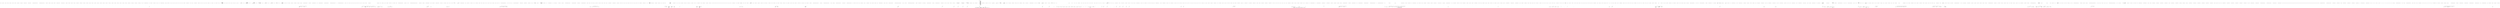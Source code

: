 digraph  {
n4 [label="Hangfire.Server.ServerWatchdogOptions", span=""];
n0 [cluster="Hangfire.Server.ServerWatchdogOptions.ServerWatchdogOptions()", label="Entry Hangfire.Server.ServerWatchdogOptions.ServerWatchdogOptions()", span="23-23"];
n1 [cluster="Hangfire.Server.ServerWatchdogOptions.ServerWatchdogOptions()", label="ServerTimeout = ServerWatchdog.DefaultServerTimeout", span="25-25"];
n2 [cluster="Hangfire.Server.ServerWatchdogOptions.ServerWatchdogOptions()", label="CheckInterval = ServerWatchdog.DefaultCheckInterval", span="26-26"];
n3 [cluster="Hangfire.Server.ServerWatchdogOptions.ServerWatchdogOptions()", label="Exit Hangfire.Server.ServerWatchdogOptions.ServerWatchdogOptions()", span="23-23"];
m0_0 [cluster="HangFire.Storage.IAtomicWriteTransaction.Commit()", file="IAtomicWriteTransaction.cs", label="Entry HangFire.Storage.IAtomicWriteTransaction.Commit()", span="13-13"];
m0_1 [cluster="HangFire.Storage.IAtomicWriteTransaction.Commit()", file="IAtomicWriteTransaction.cs", label="Exit HangFire.Storage.IAtomicWriteTransaction.Commit()", span="13-13"];
m1_0 [cluster="HangFire.Server.IJobFetcher.DequeueJob(System.Threading.CancellationToken)", file="IMonitoringApi.cs", label="Entry HangFire.Server.IJobFetcher.DequeueJob(System.Threading.CancellationToken)", span="11-11"];
m1_1 [cluster="HangFire.Server.IJobFetcher.DequeueJob(System.Threading.CancellationToken)", file="IMonitoringApi.cs", label="Exit HangFire.Server.IJobFetcher.DequeueJob(System.Threading.CancellationToken)", span="11-11"];
m2_2 [cluster="HangFire.Storage.IStorageConnection.CreateFetcher(System.Collections.Generic.IEnumerable<string>)", file="IStorageConnection.cs", label="Entry HangFire.Storage.IStorageConnection.CreateFetcher(System.Collections.Generic.IEnumerable<string>)", span="9-9"];
m2_3 [cluster="HangFire.Storage.IStorageConnection.CreateFetcher(System.Collections.Generic.IEnumerable<string>)", file="IStorageConnection.cs", label="Exit HangFire.Storage.IStorageConnection.CreateFetcher(System.Collections.Generic.IEnumerable<string>)", span="9-9"];
m2_6 [cluster="HangFire.Storage.IStorageConnection.CreateExpiredJob(HangFire.Storage.InvocationData, string[], System.Collections.Generic.IDictionary<string, string>, System.TimeSpan)", file="IStorageConnection.cs", label="Entry HangFire.Storage.IStorageConnection.CreateExpiredJob(HangFire.Storage.InvocationData, string[], System.Collections.Generic.IDictionary<string, string>, System.TimeSpan)", span="17-17"];
m2_7 [cluster="HangFire.Storage.IStorageConnection.CreateExpiredJob(HangFire.Storage.InvocationData, string[], System.Collections.Generic.IDictionary<string, string>, System.TimeSpan)", file="IStorageConnection.cs", label="Exit HangFire.Storage.IStorageConnection.CreateExpiredJob(HangFire.Storage.InvocationData, string[], System.Collections.Generic.IDictionary<string, string>, System.TimeSpan)", span="17-17"];
m2_0 [cluster="HangFire.Storage.IStorageConnection.CreateWriteTransaction()", file="IStorageConnection.cs", label="Entry HangFire.Storage.IStorageConnection.CreateWriteTransaction()", span="8-8"];
m2_1 [cluster="HangFire.Storage.IStorageConnection.CreateWriteTransaction()", file="IStorageConnection.cs", label="Exit HangFire.Storage.IStorageConnection.CreateWriteTransaction()", span="8-8"];
m2_12 [cluster="HangFire.Storage.IStorageConnection.Heartbeat(string)", file="IStorageConnection.cs", label="Entry HangFire.Storage.IStorageConnection.Heartbeat(string)", span="25-25"];
m2_13 [cluster="HangFire.Storage.IStorageConnection.Heartbeat(string)", file="IStorageConnection.cs", label="Exit HangFire.Storage.IStorageConnection.Heartbeat(string)", span="25-25"];
m2_8 [cluster="HangFire.Storage.IStorageConnection.AnnounceServer(string, int, System.Collections.Generic.IEnumerable<string>)", file="IStorageConnection.cs", label="Entry HangFire.Storage.IStorageConnection.AnnounceServer(string, int, System.Collections.Generic.IEnumerable<string>)", span="23-23"];
m2_9 [cluster="HangFire.Storage.IStorageConnection.AnnounceServer(string, int, System.Collections.Generic.IEnumerable<string>)", file="IStorageConnection.cs", label="Exit HangFire.Storage.IStorageConnection.AnnounceServer(string, int, System.Collections.Generic.IEnumerable<string>)", span="23-23"];
m2_4 [cluster="HangFire.Storage.IStorageConnection.AcquireJobLock(string)", file="IStorageConnection.cs", label="Entry HangFire.Storage.IStorageConnection.AcquireJobLock(string)", span="11-11"];
m2_5 [cluster="HangFire.Storage.IStorageConnection.AcquireJobLock(string)", file="IStorageConnection.cs", label="Exit HangFire.Storage.IStorageConnection.AcquireJobLock(string)", span="11-11"];
m2_10 [cluster="HangFire.Storage.IStorageConnection.RemoveServer(string)", file="IStorageConnection.cs", label="Entry HangFire.Storage.IStorageConnection.RemoveServer(string)", span="24-24"];
m2_11 [cluster="HangFire.Storage.IStorageConnection.RemoveServer(string)", file="IStorageConnection.cs", label="Exit HangFire.Storage.IStorageConnection.RemoveServer(string)", span="24-24"];
m2_14 [cluster="HangFire.Storage.IStorageConnection.RemoveTimedOutServers(System.TimeSpan)", file="IStorageConnection.cs", label="Entry HangFire.Storage.IStorageConnection.RemoveTimedOutServers(System.TimeSpan)", span="26-26"];
m2_15 [cluster="HangFire.Storage.IStorageConnection.RemoveTimedOutServers(System.TimeSpan)", file="IStorageConnection.cs", label="Exit HangFire.Storage.IStorageConnection.RemoveTimedOutServers(System.TimeSpan)", span="26-26"];
m3_6 [cluster="HangFire.Storage.IStoredJobs.Complete(HangFire.Server.JobPayload)", file="IStoredJobs.cs", label="Entry HangFire.Storage.IStoredJobs.Complete(HangFire.Server.JobPayload)", span="10-10"];
m3_7 [cluster="HangFire.Storage.IStoredJobs.Complete(HangFire.Server.JobPayload)", file="IStoredJobs.cs", label="Exit HangFire.Storage.IStoredJobs.Complete(HangFire.Server.JobPayload)", span="10-10"];
m3_4 [cluster="HangFire.Storage.IStoredJobs.GetParameter(string, string)", file="IStoredJobs.cs", label="Entry HangFire.Storage.IStoredJobs.GetParameter(string, string)", span="8-8"];
m3_5 [cluster="HangFire.Storage.IStoredJobs.GetParameter(string, string)", file="IStoredJobs.cs", label="Exit HangFire.Storage.IStoredJobs.GetParameter(string, string)", span="8-8"];
m3_2 [cluster="HangFire.Storage.IStoredJobs.SetParameter(string, string, string)", file="IStoredJobs.cs", label="Entry HangFire.Storage.IStoredJobs.SetParameter(string, string, string)", span="7-7"];
m3_3 [cluster="HangFire.Storage.IStoredJobs.SetParameter(string, string, string)", file="IStoredJobs.cs", label="Exit HangFire.Storage.IStoredJobs.SetParameter(string, string, string)", span="7-7"];
m3_0 [cluster="HangFire.Storage.IStoredJobs.GetStateAndInvocationData(string)", file="IStoredJobs.cs", label="Entry HangFire.Storage.IStoredJobs.GetStateAndInvocationData(string)", span="6-6"];
m3_1 [cluster="HangFire.Storage.IStoredJobs.GetStateAndInvocationData(string)", file="IStoredJobs.cs", label="Exit HangFire.Storage.IStoredJobs.GetStateAndInvocationData(string)", span="6-6"];
m4_0 [cluster="HangFire.Storage.IStoredSets.GetFirstByLowestScore(string, long, long)", file="IStoredSets.cs", label="Entry HangFire.Storage.IStoredSets.GetFirstByLowestScore(string, long, long)", span="4-4"];
m4_1 [cluster="HangFire.Storage.IStoredSets.GetFirstByLowestScore(string, long, long)", file="IStoredSets.cs", label="Exit HangFire.Storage.IStoredSets.GetFirstByLowestScore(string, long, long)", span="4-4"];
m5_0 [cluster="HangFire.Storage.IWriteableJobQueue.Enqueue(string, string)", file="IWriteableJobQueue.cs", label="Entry HangFire.Storage.IWriteableJobQueue.Enqueue(string, string)", span="4-4"];
m5_1 [cluster="HangFire.Storage.IWriteableJobQueue.Enqueue(string, string)", file="IWriteableJobQueue.cs", label="Exit HangFire.Storage.IWriteableJobQueue.Enqueue(string, string)", span="4-4"];
m6_0 [cluster="HangFire.Storage.IWriteableStoredCounters.Increment(string)", file="IWriteableStoredCounters.cs", label="Entry HangFire.Storage.IWriteableStoredCounters.Increment(string)", span="6-6"];
m6_1 [cluster="HangFire.Storage.IWriteableStoredCounters.Increment(string)", file="IWriteableStoredCounters.cs", label="Exit HangFire.Storage.IWriteableStoredCounters.Increment(string)", span="6-6"];
m6_4 [cluster="HangFire.Storage.IWriteableStoredCounters.Decrement(string)", file="IWriteableStoredCounters.cs", label="Entry HangFire.Storage.IWriteableStoredCounters.Decrement(string)", span="9-9"];
m6_5 [cluster="HangFire.Storage.IWriteableStoredCounters.Decrement(string)", file="IWriteableStoredCounters.cs", label="Exit HangFire.Storage.IWriteableStoredCounters.Decrement(string)", span="9-9"];
m6_6 [cluster="HangFire.Storage.IWriteableStoredCounters.Decrement(string, System.TimeSpan)", file="IWriteableStoredCounters.cs", label="Entry HangFire.Storage.IWriteableStoredCounters.Decrement(string, System.TimeSpan)", span="10-10"];
m6_7 [cluster="HangFire.Storage.IWriteableStoredCounters.Decrement(string, System.TimeSpan)", file="IWriteableStoredCounters.cs", label="Exit HangFire.Storage.IWriteableStoredCounters.Decrement(string, System.TimeSpan)", span="10-10"];
m6_2 [cluster="HangFire.Storage.IWriteableStoredCounters.Increment(string, System.TimeSpan)", file="IWriteableStoredCounters.cs", label="Entry HangFire.Storage.IWriteableStoredCounters.Increment(string, System.TimeSpan)", span="7-7"];
m6_3 [cluster="HangFire.Storage.IWriteableStoredCounters.Increment(string, System.TimeSpan)", file="IWriteableStoredCounters.cs", label="Exit HangFire.Storage.IWriteableStoredCounters.Increment(string, System.TimeSpan)", span="7-7"];
m7_10 [cluster="Unk.GetValue", file="IWriteableStoredJobs.cs", label="Entry Unk.GetValue", span=""];
m7_9 [cluster="string.Format(string, object, object)", file="IWriteableStoredJobs.cs", label="Entry string.Format(string, object, object)", span="0-0"];
m7_0 [cluster="Hangfire.Sample.Highlighter.MultipleButtonAttribute.IsValidName(ControllerContext, string, System.Reflection.MethodInfo)", file="IWriteableStoredJobs.cs", label="Entry Hangfire.Sample.Highlighter.MultipleButtonAttribute.IsValidName(ControllerContext, string, System.Reflection.MethodInfo)", span="17-17"];
m7_1 [cluster="Hangfire.Sample.Highlighter.MultipleButtonAttribute.IsValidName(ControllerContext, string, System.Reflection.MethodInfo)", file="IWriteableStoredJobs.cs", label="var isValidName = false", span="19-19"];
m7_3 [cluster="Hangfire.Sample.Highlighter.MultipleButtonAttribute.IsValidName(ControllerContext, string, System.Reflection.MethodInfo)", file="IWriteableStoredJobs.cs", label="var value = controllerContext.Controller.ValueProvider.GetValue(keyValue)", span="21-21"];
m7_5 [cluster="Hangfire.Sample.Highlighter.MultipleButtonAttribute.IsValidName(ControllerContext, string, System.Reflection.MethodInfo)", file="IWriteableStoredJobs.cs", label="controllerContext.Controller.ControllerContext.RouteData.Values[Name] = Argument", span="25-25"];
m7_2 [cluster="Hangfire.Sample.Highlighter.MultipleButtonAttribute.IsValidName(ControllerContext, string, System.Reflection.MethodInfo)", file="IWriteableStoredJobs.cs", label="var keyValue = string.Format(''{0}:{1}'', Name, Argument)", span="20-20"];
m7_7 [cluster="Hangfire.Sample.Highlighter.MultipleButtonAttribute.IsValidName(ControllerContext, string, System.Reflection.MethodInfo)", file="IWriteableStoredJobs.cs", label="return isValidName;", span="29-29"];
m7_4 [cluster="Hangfire.Sample.Highlighter.MultipleButtonAttribute.IsValidName(ControllerContext, string, System.Reflection.MethodInfo)", file="IWriteableStoredJobs.cs", label="value != null", span="23-23"];
m7_6 [cluster="Hangfire.Sample.Highlighter.MultipleButtonAttribute.IsValidName(ControllerContext, string, System.Reflection.MethodInfo)", file="IWriteableStoredJobs.cs", label="isValidName = true", span="26-26"];
m7_8 [cluster="Hangfire.Sample.Highlighter.MultipleButtonAttribute.IsValidName(ControllerContext, string, System.Reflection.MethodInfo)", file="IWriteableStoredJobs.cs", label="Exit Hangfire.Sample.Highlighter.MultipleButtonAttribute.IsValidName(ControllerContext, string, System.Reflection.MethodInfo)", span="17-17"];
m7_11 [file="IWriteableStoredJobs.cs", label="Hangfire.Sample.Highlighter.MultipleButtonAttribute", span=""];
m8_0 [cluster="Hangfire.Dashboard.DashboardMetrics.DashboardMetrics()", file="IWriteableStoredLists.cs", label="Entry Hangfire.Dashboard.DashboardMetrics.DashboardMetrics()", span="28-28"];
m8_1 [cluster="Hangfire.Dashboard.DashboardMetrics.DashboardMetrics()", file="IWriteableStoredLists.cs", label="AddMetric(ServerCount)", span="30-30"];
m8_2 [cluster="Hangfire.Dashboard.DashboardMetrics.DashboardMetrics()", file="IWriteableStoredLists.cs", label="AddMetric(RecurringJobCount)", span="31-31"];
m8_3 [cluster="Hangfire.Dashboard.DashboardMetrics.DashboardMetrics()", file="IWriteableStoredLists.cs", label="AddMetric(RetriesCount)", span="32-32"];
m8_4 [cluster="Hangfire.Dashboard.DashboardMetrics.DashboardMetrics()", file="IWriteableStoredLists.cs", label="AddMetric(EnqueuedCountOrNull)", span="33-33"];
m8_5 [cluster="Hangfire.Dashboard.DashboardMetrics.DashboardMetrics()", file="IWriteableStoredLists.cs", label="AddMetric(FailedCountOrNull)", span="34-34"];
m8_6 [cluster="Hangfire.Dashboard.DashboardMetrics.DashboardMetrics()", file="IWriteableStoredLists.cs", label="AddMetric(EnqueuedAndQueueCount)", span="35-35"];
m8_7 [cluster="Hangfire.Dashboard.DashboardMetrics.DashboardMetrics()", file="IWriteableStoredLists.cs", label="AddMetric(ScheduledCount)", span="36-36"];
m8_8 [cluster="Hangfire.Dashboard.DashboardMetrics.DashboardMetrics()", file="IWriteableStoredLists.cs", label="AddMetric(ProcessingCount)", span="37-37"];
m8_9 [cluster="Hangfire.Dashboard.DashboardMetrics.DashboardMetrics()", file="IWriteableStoredLists.cs", label="AddMetric(SucceededCount)", span="38-38"];
m8_10 [cluster="Hangfire.Dashboard.DashboardMetrics.DashboardMetrics()", file="IWriteableStoredLists.cs", label="AddMetric(FailedCount)", span="39-39"];
m8_11 [cluster="Hangfire.Dashboard.DashboardMetrics.DashboardMetrics()", file="IWriteableStoredLists.cs", label="AddMetric(DeletedCount)", span="40-40"];
m8_12 [cluster="Hangfire.Dashboard.DashboardMetrics.DashboardMetrics()", file="IWriteableStoredLists.cs", label="Exit Hangfire.Dashboard.DashboardMetrics.DashboardMetrics()", span="28-28"];
m8_13 [cluster="Hangfire.Dashboard.DashboardMetrics.AddMetric(Hangfire.Dashboard.DashboardMetric)", file="IWriteableStoredLists.cs", label="Entry Hangfire.Dashboard.DashboardMetrics.AddMetric(Hangfire.Dashboard.DashboardMetric)", span="43-43"];
m8_14 [cluster="Hangfire.Dashboard.DashboardMetrics.AddMetric(Hangfire.Dashboard.DashboardMetric)", file="IWriteableStoredLists.cs", label="metric == null", span="45-45"];
m8_17 [cluster="Hangfire.Dashboard.DashboardMetrics.AddMetric(Hangfire.Dashboard.DashboardMetric)", file="IWriteableStoredLists.cs", label="Metrics[metric.Name] = metric", span="49-49"];
m8_15 [cluster="Hangfire.Dashboard.DashboardMetrics.AddMetric(Hangfire.Dashboard.DashboardMetric)", file="IWriteableStoredLists.cs", label="throw new ArgumentNullException(''metric'');", span="45-45"];
m8_16 [cluster="Hangfire.Dashboard.DashboardMetrics.AddMetric(Hangfire.Dashboard.DashboardMetric)", file="IWriteableStoredLists.cs", label=Metrics, span="47-47"];
m8_18 [cluster="Hangfire.Dashboard.DashboardMetrics.AddMetric(Hangfire.Dashboard.DashboardMetric)", file="IWriteableStoredLists.cs", label="Exit Hangfire.Dashboard.DashboardMetrics.AddMetric(Hangfire.Dashboard.DashboardMetric)", span="43-43"];
m8_19 [cluster="System.ArgumentNullException.ArgumentNullException(string)", file="IWriteableStoredLists.cs", label="Entry System.ArgumentNullException.ArgumentNullException(string)", span="0-0"];
m8_42 [cluster="Hangfire.JobStorage.GetConnection()", file="IWriteableStoredLists.cs", label="Entry Hangfire.JobStorage.GetConnection()", span="56-56"];
m8_50 [cluster="string.Format(string, object)", file="IWriteableStoredLists.cs", label="Entry string.Format(string, object)", span="0-0"];
m8_54 [cluster="string.Format(string, object, object)", file="IWriteableStoredLists.cs", label="Entry string.Format(string, object, object)", span="0-0"];
m8_28 [cluster="Hangfire.Dashboard.Metric.Metric(string)", file="IWriteableStoredLists.cs", label="Entry Hangfire.Dashboard.Metric.Metric(string)", span="20-20"];
m8_24 [cluster="System.Collections.Generic.IEnumerable<TSource>.ToList<TSource>()", file="IWriteableStoredLists.cs", label="Entry System.Collections.Generic.IEnumerable<TSource>.ToList<TSource>()", span="0-0"];
m8_29 [cluster="long.ToString(string)", file="IWriteableStoredLists.cs", label="Entry long.ToString(string)", span="0-0"];
m8_20 [cluster="Hangfire.Dashboard.DashboardMetrics.GetMetrics()", file="IWriteableStoredLists.cs", label="Entry Hangfire.Dashboard.DashboardMetrics.GetMetrics()", span="53-53"];
m8_21 [cluster="Hangfire.Dashboard.DashboardMetrics.GetMetrics()", file="IWriteableStoredLists.cs", label=Metrics, span="55-55"];
m8_22 [cluster="Hangfire.Dashboard.DashboardMetrics.GetMetrics()", file="IWriteableStoredLists.cs", label="return Metrics.Values.ToList();", span="57-57"];
m8_23 [cluster="Hangfire.Dashboard.DashboardMetrics.GetMetrics()", file="IWriteableStoredLists.cs", label="Exit Hangfire.Dashboard.DashboardMetrics.GetMetrics()", span="53-53"];
m8_67 [cluster="lambda expression", file="IWriteableStoredLists.cs", label="Entry lambda expression", span="168-168"];
m8_25 [cluster="lambda expression", file="IWriteableStoredLists.cs", label="Entry lambda expression", span="64-71"];
m8_26 [cluster="lambda expression", file="IWriteableStoredLists.cs", label="new Metric(page.Statistics.Servers.ToString(''N0''))\r\n            {\r\n                Style = page.Statistics.Servers == 0 ? MetricStyle.Warning : MetricStyle.Default,\r\n                Highlighted = page.Statistics.Servers == 0,\r\n                Title = page.Statistics.Servers == 0\r\n                    ? ''No active servers found. Jobs will not be processed.''\r\n                    : null\r\n            }", span="64-71"];
m8_27 [cluster="lambda expression", file="IWriteableStoredLists.cs", label="Exit lambda expression", span="64-71"];
m8_30 [cluster="lambda expression", file="IWriteableStoredLists.cs", label="Entry lambda expression", span="76-76"];
m8_31 [cluster="lambda expression", file="IWriteableStoredLists.cs", label="new Metric(page.Statistics.Recurring.ToString(''N0''))", span="76-76"];
m8_32 [cluster="lambda expression", file="IWriteableStoredLists.cs", label="Exit lambda expression", span="76-76"];
m8_33 [cluster="lambda expression", file="IWriteableStoredLists.cs", label="Entry lambda expression", span="81-99"];
m8_34 [cluster="lambda expression", file="IWriteableStoredLists.cs", label="long retryCount", span="83-83"];
m8_35 [cluster="lambda expression", file="IWriteableStoredLists.cs", label="var connection = page.Storage.GetConnection()", span="84-84"];
m8_36 [cluster="lambda expression", file="IWriteableStoredLists.cs", label="var storageConnection = connection as JobStorageConnection", span="86-86"];
m8_37 [cluster="lambda expression", file="IWriteableStoredLists.cs", label="storageConnection == null", span="87-87"];
m8_39 [cluster="lambda expression", file="IWriteableStoredLists.cs", label="retryCount = storageConnection.GetSetCount(''retries'')", span="92-92"];
m8_38 [cluster="lambda expression", file="IWriteableStoredLists.cs", label="return null;", span="89-89"];
m8_40 [cluster="lambda expression", file="IWriteableStoredLists.cs", label="return new Metric(retryCount.ToString(''N0''))\r\n                {\r\n                    Style = retryCount > 0 ? MetricStyle.Warning : MetricStyle.Default\r\n                };", span="95-98"];
m8_41 [cluster="lambda expression", file="IWriteableStoredLists.cs", label="Exit lambda expression", span="81-99"];
m8_44 [cluster="lambda expression", file="IWriteableStoredLists.cs", label="Entry lambda expression", span="103-109"];
m8_45 [cluster="lambda expression", file="IWriteableStoredLists.cs", label="page.Statistics.Enqueued > 0 || page.Statistics.Failed == 0\r\n                ? new Metric(page.Statistics.Enqueued.ToString(''N0''))\r\n                {\r\n                    Style = page.Statistics.Enqueued > 0 ? MetricStyle.Info : MetricStyle.Default,\r\n                    Highlighted = page.Statistics.Enqueued > 0 && page.Statistics.Failed == 0\r\n                }\r\n                : null", span="103-109"];
m8_46 [cluster="lambda expression", file="IWriteableStoredLists.cs", label="Exit lambda expression", span="103-109"];
m8_47 [cluster="lambda expression", file="IWriteableStoredLists.cs", label="Entry lambda expression", span="113-121"];
m8_48 [cluster="lambda expression", file="IWriteableStoredLists.cs", label="page.Statistics.Failed > 0\r\n                ? new Metric(page.Statistics.Failed.ToString(''N0''))\r\n                {\r\n                    Style = MetricStyle.Danger,\r\n                    Highlighted = true,\r\n                    Title =\r\n                        String.Format(''{0} failed job(s) found. Retry or delete them manually.'', page.Statistics.Failed)\r\n                }\r\n                : null", span="113-121"];
m8_49 [cluster="lambda expression", file="IWriteableStoredLists.cs", label="Exit lambda expression", span="113-121"];
m8_51 [cluster="lambda expression", file="IWriteableStoredLists.cs", label="Entry lambda expression", span="125-129"];
m8_52 [cluster="lambda expression", file="IWriteableStoredLists.cs", label="new Metric(String.Format(''{0:N0} / {1:N0}'', page.Statistics.Enqueued, page.Statistics.Queues))\r\n            {\r\n                Style = page.Statistics.Enqueued > 0 ? MetricStyle.Info : MetricStyle.Default,\r\n                Highlighted = page.Statistics.Enqueued > 0\r\n            }", span="125-129"];
m8_53 [cluster="lambda expression", file="IWriteableStoredLists.cs", label="Exit lambda expression", span="125-129"];
m8_55 [cluster="lambda expression", file="IWriteableStoredLists.cs", label="Entry lambda expression", span="134-137"];
m8_56 [cluster="lambda expression", file="IWriteableStoredLists.cs", label="new Metric(page.Statistics.Scheduled.ToString(''N0''))\r\n            {\r\n                Style = page.Statistics.Scheduled > 0 ? MetricStyle.Info : MetricStyle.Default\r\n            }", span="134-137"];
m8_57 [cluster="lambda expression", file="IWriteableStoredLists.cs", label="Exit lambda expression", span="134-137"];
m8_58 [cluster="lambda expression", file="IWriteableStoredLists.cs", label="Entry lambda expression", span="142-145"];
m8_59 [cluster="lambda expression", file="IWriteableStoredLists.cs", label="new Metric(page.Statistics.Processing.ToString(''N0''))\r\n            {\r\n                Style = page.Statistics.Processing > 0 ? MetricStyle.Warning : MetricStyle.Default\r\n            }", span="142-145"];
m8_60 [cluster="lambda expression", file="IWriteableStoredLists.cs", label="Exit lambda expression", span="142-145"];
m8_61 [cluster="lambda expression", file="IWriteableStoredLists.cs", label="Entry lambda expression", span="150-153"];
m8_62 [cluster="lambda expression", file="IWriteableStoredLists.cs", label="new Metric(page.Statistics.Succeeded.ToString(''N0''))\r\n            {\r\n                IntValue = page.Statistics.Succeeded\r\n            }", span="150-153"];
m8_63 [cluster="lambda expression", file="IWriteableStoredLists.cs", label="Exit lambda expression", span="150-153"];
m8_64 [cluster="lambda expression", file="IWriteableStoredLists.cs", label="Entry lambda expression", span="158-163"];
m8_65 [cluster="lambda expression", file="IWriteableStoredLists.cs", label="new Metric(page.Statistics.Failed.ToString(''N0''))\r\n            {\r\n                IntValue = page.Statistics.Failed,\r\n                Style = page.Statistics.Failed > 0 ? MetricStyle.Danger : MetricStyle.Default,\r\n                Highlighted = page.Statistics.Failed > 0\r\n            }", span="158-163"];
m8_66 [cluster="lambda expression", file="IWriteableStoredLists.cs", label="Exit lambda expression", span="158-163"];
m8_68 [cluster="lambda expression", file="IWriteableStoredLists.cs", label="new Metric(page.Statistics.Deleted.ToString(''N0''))", span="168-168"];
m8_69 [cluster="lambda expression", file="IWriteableStoredLists.cs", label="Exit lambda expression", span="168-168"];
m8_43 [cluster="Hangfire.Storage.JobStorageConnection.GetSetCount(string)", file="IWriteableStoredLists.cs", label="Entry Hangfire.Storage.JobStorageConnection.GetSetCount(string)", span="53-53"];
m9_13 [cluster="HangFire.Common.ExpressionUtil.HashCodeCombiner.AddObject(object)", file="IWriteableStoredSets.cs", label="Entry HangFire.Common.ExpressionUtil.HashCodeCombiner.AddObject(object)", span="51-51"];
m9_3 [cluster="HangFire.Common.ExpressionUtil.BinaryExpressionFingerprint.Equals(object)", file="IWriteableStoredSets.cs", label="Entry HangFire.Common.ExpressionUtil.BinaryExpressionFingerprint.Equals(object)", span="29-29"];
m9_4 [cluster="HangFire.Common.ExpressionUtil.BinaryExpressionFingerprint.Equals(object)", file="IWriteableStoredSets.cs", label="BinaryExpressionFingerprint other = obj as BinaryExpressionFingerprint", span="31-31"];
m9_5 [cluster="HangFire.Common.ExpressionUtil.BinaryExpressionFingerprint.Equals(object)", file="IWriteableStoredSets.cs", label="return (other != null)\r\n                   && Equals(this.Method, other.Method)\r\n                   && this.Equals(other);", span="32-34"];
m9_6 [cluster="HangFire.Common.ExpressionUtil.BinaryExpressionFingerprint.Equals(object)", file="IWriteableStoredSets.cs", label="Exit HangFire.Common.ExpressionUtil.BinaryExpressionFingerprint.Equals(object)", span="29-29"];
m9_8 [cluster="HangFire.Common.ExpressionUtil.ExpressionFingerprint.Equals(HangFire.Common.ExpressionUtil.ExpressionFingerprint)", file="IWriteableStoredSets.cs", label="Entry HangFire.Common.ExpressionUtil.ExpressionFingerprint.Equals(HangFire.Common.ExpressionUtil.ExpressionFingerprint)", span="30-30"];
m9_7 [cluster="object.Equals(object, object)", file="IWriteableStoredSets.cs", label="Entry object.Equals(object, object)", span="0-0"];
m9_14 [cluster="HangFire.Common.ExpressionUtil.ExpressionFingerprint.AddToHashCodeCombiner(HangFire.Common.ExpressionUtil.HashCodeCombiner)", file="IWriteableStoredSets.cs", label="Entry HangFire.Common.ExpressionUtil.ExpressionFingerprint.AddToHashCodeCombiner(HangFire.Common.ExpressionUtil.HashCodeCombiner)", span="24-24"];
m9_9 [cluster="HangFire.Common.ExpressionUtil.BinaryExpressionFingerprint.AddToHashCodeCombiner(HangFire.Common.ExpressionUtil.HashCodeCombiner)", file="IWriteableStoredSets.cs", label="Entry HangFire.Common.ExpressionUtil.BinaryExpressionFingerprint.AddToHashCodeCombiner(HangFire.Common.ExpressionUtil.HashCodeCombiner)", span="37-37"];
m9_10 [cluster="HangFire.Common.ExpressionUtil.BinaryExpressionFingerprint.AddToHashCodeCombiner(HangFire.Common.ExpressionUtil.HashCodeCombiner)", file="IWriteableStoredSets.cs", label="combiner.AddObject(Method)", span="39-39"];
m9_11 [cluster="HangFire.Common.ExpressionUtil.BinaryExpressionFingerprint.AddToHashCodeCombiner(HangFire.Common.ExpressionUtil.HashCodeCombiner)", file="IWriteableStoredSets.cs", label="base.AddToHashCodeCombiner(combiner)", span="40-40"];
m9_12 [cluster="HangFire.Common.ExpressionUtil.BinaryExpressionFingerprint.AddToHashCodeCombiner(HangFire.Common.ExpressionUtil.HashCodeCombiner)", file="IWriteableStoredSets.cs", label="Exit HangFire.Common.ExpressionUtil.BinaryExpressionFingerprint.AddToHashCodeCombiner(HangFire.Common.ExpressionUtil.HashCodeCombiner)", span="37-37"];
m9_0 [cluster="HangFire.Common.ExpressionUtil.BinaryExpressionFingerprint.BinaryExpressionFingerprint(System.Linq.Expressions.ExpressionType, System.Type, System.Reflection.MethodInfo)", file="IWriteableStoredSets.cs", label="Entry HangFire.Common.ExpressionUtil.BinaryExpressionFingerprint.BinaryExpressionFingerprint(System.Linq.Expressions.ExpressionType, System.Type, System.Reflection.MethodInfo)", span="17-17"];
m9_1 [cluster="HangFire.Common.ExpressionUtil.BinaryExpressionFingerprint.BinaryExpressionFingerprint(System.Linq.Expressions.ExpressionType, System.Type, System.Reflection.MethodInfo)", file="IWriteableStoredSets.cs", label="Method = method", span="23-23"];
m9_2 [cluster="HangFire.Common.ExpressionUtil.BinaryExpressionFingerprint.BinaryExpressionFingerprint(System.Linq.Expressions.ExpressionType, System.Type, System.Reflection.MethodInfo)", file="IWriteableStoredSets.cs", label="Exit HangFire.Common.ExpressionUtil.BinaryExpressionFingerprint.BinaryExpressionFingerprint(System.Linq.Expressions.ExpressionType, System.Type, System.Reflection.MethodInfo)", span="17-17"];
m9_15 [file="IWriteableStoredSets.cs", label="HangFire.Common.ExpressionUtil.BinaryExpressionFingerprint", span=""];
m10_4 [cluster="HangFire.Server.WorkerPool.WorkerPool(int, string)", file="IWriteableStoredValues.cs", label="Entry HangFire.Server.WorkerPool.WorkerPool(int, string)", span="16-16"];
m10_5 [cluster="HangFire.Server.WorkerPool.WorkerPool(int, string)", file="IWriteableStoredValues.cs", label="WorkersCount = workersCount", span="18-18"];
m10_6 [cluster="HangFire.Server.WorkerPool.WorkerPool(int, string)", file="IWriteableStoredValues.cs", label="Queue = queue", span="19-19"];
m10_7 [cluster="HangFire.Server.WorkerPool.WorkerPool(int, string)", file="IWriteableStoredValues.cs", label="Exit HangFire.Server.WorkerPool.WorkerPool(int, string)", span="16-16"];
m10_2 [cluster="HangFire.Server.WorkerPool.WorkerPool(int)", file="IWriteableStoredValues.cs", label="Entry HangFire.Server.WorkerPool.WorkerPool(int)", span="11-11"];
m10_3 [cluster="HangFire.Server.WorkerPool.WorkerPool(int)", file="IWriteableStoredValues.cs", label="Exit HangFire.Server.WorkerPool.WorkerPool(int)", span="11-11"];
m10_0 [cluster="HangFire.Server.WorkerPool.WorkerPool()", file="IWriteableStoredValues.cs", label="Entry HangFire.Server.WorkerPool.WorkerPool()", span="6-6"];
m10_1 [cluster="HangFire.Server.WorkerPool.WorkerPool()", file="IWriteableStoredValues.cs", label="Exit HangFire.Server.WorkerPool.WorkerPool()", span="6-6"];
m10_8 [file="IWriteableStoredValues.cs", label="HangFire.Server.WorkerPool", span=""];
m12_72 [cluster="Hangfire.Server.Worker.ToString()", file="JobClientSteps.cs", label="Entry Hangfire.Server.Worker.ToString()", span="188-188"];
m12_73 [cluster="Hangfire.Server.Worker.ToString()", file="JobClientSteps.cs", label="return $''{GetType().Name} #{_workerId.Substring(0, 8)}'';", span="190-190"];
m12_74 [cluster="Hangfire.Server.Worker.ToString()", file="JobClientSteps.cs", label="Exit Hangfire.Server.Worker.ToString()", span="188-188"];
m12_16 [cluster="System.ArgumentNullException.ArgumentNullException(string)", file="JobClientSteps.cs", label="Entry System.ArgumentNullException.ArgumentNullException(string)", span="0-0"];
m12_103 [cluster="System.Diagnostics.Stopwatch.StartNew()", file="JobClientSteps.cs", label="Entry System.Diagnostics.Stopwatch.StartNew()", span="0-0"];
m12_107 [cluster="Hangfire.States.FailedState.FailedState(System.Exception)", file="JobClientSteps.cs", label="Entry Hangfire.States.FailedState.FailedState(System.Exception)", span="75-75"];
m12_65 [cluster="Hangfire.Server.Worker.Requeue(Hangfire.Storage.IFetchedJob)", file="JobClientSteps.cs", label="Entry Hangfire.Server.Worker.Requeue(Hangfire.Storage.IFetchedJob)", span="175-175"];
m12_66 [cluster="Hangfire.Server.Worker.Requeue(Hangfire.Storage.IFetchedJob)", file="JobClientSteps.cs", label="fetchedJob.Requeue()", span="179-179"];
m12_68 [cluster="Hangfire.Server.Worker.Requeue(Hangfire.Storage.IFetchedJob)", file="JobClientSteps.cs", label="Logger.WarnException($''Failed to immediately re-queue the background job '{fetchedJob.JobId}'. Next invocation may be delayed, if invisibility timeout is used'', ex)", span="183-183"];
m12_67 [cluster="Hangfire.Server.Worker.Requeue(Hangfire.Storage.IFetchedJob)", file="JobClientSteps.cs", label=Exception, span="181-181"];
m12_69 [cluster="Hangfire.Server.Worker.Requeue(Hangfire.Storage.IFetchedJob)", file="JobClientSteps.cs", label="Exit Hangfire.Server.Worker.Requeue(Hangfire.Storage.IFetchedJob)", span="175-175"];
m12_49 [cluster="Hangfire.JobStorage.GetConnection()", file="JobClientSteps.cs", label="Entry Hangfire.JobStorage.GetConnection()", span="56-56"];
m12_61 [cluster="Hangfire.States.StateChangeContext.StateChangeContext(Hangfire.JobStorage, Hangfire.Storage.IStorageConnection, string, Hangfire.States.IState, params string[])", file="JobClientSteps.cs", label="Entry Hangfire.States.StateChangeContext.StateChangeContext(Hangfire.JobStorage, Hangfire.Storage.IStorageConnection, string, Hangfire.States.IState, params string[])", span="35-35"];
m12_64 [cluster="Hangfire.Logging.ILog.DebugException(string, System.Exception)", file="JobClientSteps.cs", label="Entry Hangfire.Logging.ILog.DebugException(string, System.Exception)", span="132-132"];
m12_75 [cluster="object.GetType()", file="JobClientSteps.cs", label="Entry object.GetType()", span="0-0"];
m12_62 [cluster="string.Format(string, object)", file="JobClientSteps.cs", label="Entry string.Format(string, object)", span="0-0"];
m12_56 [cluster="Hangfire.States.StateChangeContext.StateChangeContext(Hangfire.JobStorage, Hangfire.Storage.IStorageConnection, string, Hangfire.States.IState, System.Collections.Generic.IEnumerable<string>, System.Threading.CancellationToken)", file="JobClientSteps.cs", label="Entry Hangfire.States.StateChangeContext.StateChangeContext(Hangfire.JobStorage, Hangfire.Storage.IStorageConnection, string, Hangfire.States.IState, System.Collections.Generic.IEnumerable<string>, System.Threading.CancellationToken)", span="45-45"];
m12_52 [cluster="System.Threading.CancellationTokenSource.CancellationTokenSource(System.TimeSpan)", file="JobClientSteps.cs", label="Entry System.Threading.CancellationTokenSource.CancellationTokenSource(System.TimeSpan)", span="0-0"];
m12_71 [cluster="Hangfire.Logging.ILog.WarnException(string, System.Exception)", file="JobClientSteps.cs", label="Entry Hangfire.Logging.ILog.WarnException(string, System.Exception)", span="280-280"];
m12_60 [cluster="Hangfire.Server.Worker.PerformJob(Hangfire.Server.BackgroundProcessContext, Hangfire.Storage.IStorageConnection, string)", file="JobClientSteps.cs", label="Entry Hangfire.Server.Worker.PerformJob(Hangfire.Server.BackgroundProcessContext, Hangfire.Storage.IStorageConnection, string)", span="193-193"];
m12_77 [cluster="Hangfire.Server.Worker.PerformJob(Hangfire.Server.BackgroundProcessContext, Hangfire.Storage.IStorageConnection, string)", file="JobClientSteps.cs", label="var jobData = connection.GetJobData(jobId)", span="197-197"];
m12_81 [cluster="Hangfire.Server.Worker.PerformJob(Hangfire.Server.BackgroundProcessContext, Hangfire.Storage.IStorageConnection, string)", file="JobClientSteps.cs", label="var backgroundJob = new BackgroundJob(jobId, jobData.Job, jobData.CreatedAt)", span="209-209"];
m12_82 [cluster="Hangfire.Server.Worker.PerformJob(Hangfire.Server.BackgroundProcessContext, Hangfire.Storage.IStorageConnection, string)", file="JobClientSteps.cs", label="var jobToken = new ServerJobCancellationToken(connection, jobId, context.ServerId, _workerId, context.CancellationToken)", span="211-211"];
m12_83 [cluster="Hangfire.Server.Worker.PerformJob(Hangfire.Server.BackgroundProcessContext, Hangfire.Storage.IStorageConnection, string)", file="JobClientSteps.cs", label="var performContext = new PerformContext(connection, backgroundJob, jobToken)", span="212-212"];
m12_94 [cluster="Hangfire.Server.Worker.PerformJob(Hangfire.Server.BackgroundProcessContext, Hangfire.Storage.IStorageConnection, string)", file="JobClientSteps.cs", label="ex is OperationCanceledException && context.IsShutdownRequested", span="238-238"];
m12_78 [cluster="Hangfire.Server.Worker.PerformJob(Hangfire.Server.BackgroundProcessContext, Hangfire.Storage.IStorageConnection, string)", file="JobClientSteps.cs", label="jobData == null", span="198-198"];
m12_80 [cluster="Hangfire.Server.Worker.PerformJob(Hangfire.Server.BackgroundProcessContext, Hangfire.Storage.IStorageConnection, string)", file="JobClientSteps.cs", label="jobData.EnsureLoaded()", span="207-207"];
m12_84 [cluster="Hangfire.Server.Worker.PerformJob(Hangfire.Server.BackgroundProcessContext, Hangfire.Storage.IStorageConnection, string)", file="JobClientSteps.cs", label="var latency = (DateTime.UtcNow - jobData.CreatedAt).TotalMilliseconds", span="214-214"];
m12_79 [cluster="Hangfire.Server.Worker.PerformJob(Hangfire.Server.BackgroundProcessContext, Hangfire.Storage.IStorageConnection, string)", file="JobClientSteps.cs", label="return null;", span="204-204"];
m12_86 [cluster="Hangfire.Server.Worker.PerformJob(Hangfire.Server.BackgroundProcessContext, Hangfire.Storage.IStorageConnection, string)", file="JobClientSteps.cs", label="var result = _performer.Perform(performContext)", span="217-217"];
m12_85 [cluster="Hangfire.Server.Worker.PerformJob(Hangfire.Server.BackgroundProcessContext, Hangfire.Storage.IStorageConnection, string)", file="JobClientSteps.cs", label="var duration = Stopwatch.StartNew()", span="215-215"];
m12_88 [cluster="Hangfire.Server.Worker.PerformJob(Hangfire.Server.BackgroundProcessContext, Hangfire.Storage.IStorageConnection, string)", file="JobClientSteps.cs", label="return new SucceededState(result, (long) latency, duration.ElapsedMilliseconds);", span="220-220"];
m12_87 [cluster="Hangfire.Server.Worker.PerformJob(Hangfire.Server.BackgroundProcessContext, Hangfire.Storage.IStorageConnection, string)", file="JobClientSteps.cs", label="duration.Stop()", span="218-218"];
m12_89 [cluster="Hangfire.Server.Worker.PerformJob(Hangfire.Server.BackgroundProcessContext, Hangfire.Storage.IStorageConnection, string)", file="JobClientSteps.cs", label=JobAbortedException, span="222-222"];
m12_90 [cluster="Hangfire.Server.Worker.PerformJob(Hangfire.Server.BackgroundProcessContext, Hangfire.Storage.IStorageConnection, string)", file="JobClientSteps.cs", label="return null;", span="227-227"];
m12_91 [cluster="Hangfire.Server.Worker.PerformJob(Hangfire.Server.BackgroundProcessContext, Hangfire.Storage.IStorageConnection, string)", file="JobClientSteps.cs", label=JobPerformanceException, span="229-229"];
m12_92 [cluster="Hangfire.Server.Worker.PerformJob(Hangfire.Server.BackgroundProcessContext, Hangfire.Storage.IStorageConnection, string)", file="JobClientSteps.cs", label="return new FailedState(ex.InnerException)\r\n                {\r\n                    Reason = ex.Message\r\n                };", span="231-234"];
m12_93 [cluster="Hangfire.Server.Worker.PerformJob(Hangfire.Server.BackgroundProcessContext, Hangfire.Storage.IStorageConnection, string)", file="JobClientSteps.cs", label=Exception, span="236-236"];
m12_95 [cluster="Hangfire.Server.Worker.PerformJob(Hangfire.Server.BackgroundProcessContext, Hangfire.Storage.IStorageConnection, string)", file="JobClientSteps.cs", label="throw;", span="240-240"];
m12_96 [cluster="Hangfire.Server.Worker.PerformJob(Hangfire.Server.BackgroundProcessContext, Hangfire.Storage.IStorageConnection, string)", file="JobClientSteps.cs", label="return new FailedState(ex)\r\n                {\r\n                    Reason = ''An exception occurred during processing of a background job.''\r\n                };", span="243-246"];
m12_97 [cluster="Hangfire.Server.Worker.PerformJob(Hangfire.Server.BackgroundProcessContext, Hangfire.Storage.IStorageConnection, string)", file="JobClientSteps.cs", label="Exit Hangfire.Server.Worker.PerformJob(Hangfire.Server.BackgroundProcessContext, Hangfire.Storage.IStorageConnection, string)", span="193-193"];
m12_105 [cluster="System.Diagnostics.Stopwatch.Stop()", file="JobClientSteps.cs", label="Entry System.Diagnostics.Stopwatch.Stop()", span="0-0"];
m12_106 [cluster="Hangfire.States.SucceededState.SucceededState(object, long, long)", file="JobClientSteps.cs", label="Entry Hangfire.States.SucceededState.SucceededState(object, long, long)", span="51-51"];
m12_17 [cluster="Unk.nameof", file="JobClientSteps.cs", label="Entry Unk.nameof", span=""];
m12_98 [cluster="Hangfire.Storage.IStorageConnection.GetJobData(string)", file="JobClientSteps.cs", label="Entry Hangfire.Storage.IStorageConnection.GetJobData(string)", span="42-42"];
m12_20 [cluster="System.Guid.ToString()", file="JobClientSteps.cs", label="Entry System.Guid.ToString()", span="0-0"];
m12_76 [cluster="string.Substring(int, int)", file="JobClientSteps.cs", label="Entry string.Substring(int, int)", span="0-0"];
m12_51 [cluster="System.Threading.CancellationToken.ThrowIfCancellationRequested()", file="JobClientSteps.cs", label="Entry System.Threading.CancellationToken.ThrowIfCancellationRequested()", span="0-0"];
m12_59 [cluster="Hangfire.Storage.IFetchedJob.RemoveFromQueue()", file="JobClientSteps.cs", label="Entry Hangfire.Storage.IFetchedJob.RemoveFromQueue()", span="24-24"];
m12_70 [cluster="Hangfire.Storage.IFetchedJob.Requeue()", file="JobClientSteps.cs", label="Entry Hangfire.Storage.IFetchedJob.Requeue()", span="25-25"];
m12_99 [cluster="Hangfire.Storage.JobData.EnsureLoaded()", file="JobClientSteps.cs", label="Entry Hangfire.Storage.JobData.EnsureLoaded()", span="29-29"];
m12_0 [cluster="Hangfire.Server.Worker.Worker()", file="JobClientSteps.cs", label="Entry Hangfire.Server.Worker.Worker()", span="51-51"];
m12_1 [cluster="Hangfire.Server.Worker.Worker()", file="JobClientSteps.cs", label="Exit Hangfire.Server.Worker.Worker()", span="51-51"];
m12_2 [cluster="Hangfire.Server.Worker.Worker(params string[])", file="JobClientSteps.cs", label="Entry Hangfire.Server.Worker.Worker(params string[])", span="55-55"];
m12_3 [cluster="Hangfire.Server.Worker.Worker(params string[])", file="JobClientSteps.cs", label="Exit Hangfire.Server.Worker.Worker(params string[])", span="55-55"];
m12_55 [cluster="Hangfire.States.ProcessingState.ProcessingState(string, string)", file="JobClientSteps.cs", label="Entry Hangfire.States.ProcessingState.ProcessingState(string, string)", span="39-39"];
m12_58 [cluster="string.Equals(string, System.StringComparison)", file="JobClientSteps.cs", label="Entry string.Equals(string, System.StringComparison)", span="0-0"];
m12_63 [cluster="Hangfire.Logging.ILog.Info(string)", file="JobClientSteps.cs", label="Entry Hangfire.Logging.ILog.Info(string)", span="204-204"];
m12_19 [cluster="System.Guid.NewGuid()", file="JobClientSteps.cs", label="Entry System.Guid.NewGuid()", span="0-0"];
m12_4 [cluster="Hangfire.Server.Worker.Worker(System.Collections.Generic.IEnumerable<string>, Hangfire.Server.IBackgroundJobPerformer, Hangfire.States.IBackgroundJobStateChanger)", file="JobClientSteps.cs", label="Entry Hangfire.Server.Worker.Worker(System.Collections.Generic.IEnumerable<string>, Hangfire.Server.IBackgroundJobPerformer, Hangfire.States.IBackgroundJobStateChanger)", span="60-60"];
m12_5 [cluster="Hangfire.Server.Worker.Worker(System.Collections.Generic.IEnumerable<string>, Hangfire.Server.IBackgroundJobPerformer, Hangfire.States.IBackgroundJobStateChanger)", file="JobClientSteps.cs", label="queues == null", span="65-65"];
m12_6 [cluster="Hangfire.Server.Worker.Worker(System.Collections.Generic.IEnumerable<string>, Hangfire.Server.IBackgroundJobPerformer, Hangfire.States.IBackgroundJobStateChanger)", file="JobClientSteps.cs", label="throw new ArgumentNullException(nameof(queues));", span="65-65"];
m12_7 [cluster="Hangfire.Server.Worker.Worker(System.Collections.Generic.IEnumerable<string>, Hangfire.Server.IBackgroundJobPerformer, Hangfire.States.IBackgroundJobStateChanger)", file="JobClientSteps.cs", label="performer == null", span="66-66"];
m12_8 [cluster="Hangfire.Server.Worker.Worker(System.Collections.Generic.IEnumerable<string>, Hangfire.Server.IBackgroundJobPerformer, Hangfire.States.IBackgroundJobStateChanger)", file="JobClientSteps.cs", label="throw new ArgumentNullException(nameof(performer));", span="66-66"];
m12_9 [cluster="Hangfire.Server.Worker.Worker(System.Collections.Generic.IEnumerable<string>, Hangfire.Server.IBackgroundJobPerformer, Hangfire.States.IBackgroundJobStateChanger)", file="JobClientSteps.cs", label="stateChanger == null", span="67-67"];
m12_10 [cluster="Hangfire.Server.Worker.Worker(System.Collections.Generic.IEnumerable<string>, Hangfire.Server.IBackgroundJobPerformer, Hangfire.States.IBackgroundJobStateChanger)", file="JobClientSteps.cs", label="throw new ArgumentNullException(nameof(stateChanger));", span="67-67"];
m12_11 [cluster="Hangfire.Server.Worker.Worker(System.Collections.Generic.IEnumerable<string>, Hangfire.Server.IBackgroundJobPerformer, Hangfire.States.IBackgroundJobStateChanger)", file="JobClientSteps.cs", label="_queues = queues.ToArray()", span="69-69"];
m12_12 [cluster="Hangfire.Server.Worker.Worker(System.Collections.Generic.IEnumerable<string>, Hangfire.Server.IBackgroundJobPerformer, Hangfire.States.IBackgroundJobStateChanger)", file="JobClientSteps.cs", label="_performer = performer", span="70-70"];
m12_13 [cluster="Hangfire.Server.Worker.Worker(System.Collections.Generic.IEnumerable<string>, Hangfire.Server.IBackgroundJobPerformer, Hangfire.States.IBackgroundJobStateChanger)", file="JobClientSteps.cs", label="_stateChanger = stateChanger", span="71-71"];
m12_14 [cluster="Hangfire.Server.Worker.Worker(System.Collections.Generic.IEnumerable<string>, Hangfire.Server.IBackgroundJobPerformer, Hangfire.States.IBackgroundJobStateChanger)", file="JobClientSteps.cs", label="_workerId = Guid.NewGuid().ToString()", span="72-72"];
m12_15 [cluster="Hangfire.Server.Worker.Worker(System.Collections.Generic.IEnumerable<string>, Hangfire.Server.IBackgroundJobPerformer, Hangfire.States.IBackgroundJobStateChanger)", file="JobClientSteps.cs", label="Exit Hangfire.Server.Worker.Worker(System.Collections.Generic.IEnumerable<string>, Hangfire.Server.IBackgroundJobPerformer, Hangfire.States.IBackgroundJobStateChanger)", span="60-60"];
m12_50 [cluster="Hangfire.Storage.IStorageConnection.FetchNextJob(string[], System.Threading.CancellationToken)", file="JobClientSteps.cs", label="Entry Hangfire.Storage.IStorageConnection.FetchNextJob(string[], System.Threading.CancellationToken)", span="36-36"];
m12_57 [cluster="Hangfire.States.IBackgroundJobStateChanger.ChangeState(Hangfire.States.StateChangeContext)", file="JobClientSteps.cs", label="Entry Hangfire.States.IBackgroundJobStateChanger.ChangeState(Hangfire.States.StateChangeContext)", span="25-25"];
m12_104 [cluster="Hangfire.Server.IBackgroundJobPerformer.Perform(Hangfire.Server.PerformContext)", file="JobClientSteps.cs", label="Entry Hangfire.Server.IBackgroundJobPerformer.Perform(Hangfire.Server.PerformContext)", span="20-20"];
m12_54 [cluster="System.Console.WriteLine(object)", file="JobClientSteps.cs", label="Entry System.Console.WriteLine(object)", span="0-0"];
m12_21 [cluster="Hangfire.Server.Worker.Execute(Hangfire.Server.BackgroundProcessContext)", file="JobClientSteps.cs", label="Entry Hangfire.Server.Worker.Execute(Hangfire.Server.BackgroundProcessContext)", span="76-76"];
m12_22 [cluster="Hangfire.Server.Worker.Execute(Hangfire.Server.BackgroundProcessContext)", file="JobClientSteps.cs", label="context == null", span="78-78"];
m12_23 [cluster="Hangfire.Server.Worker.Execute(Hangfire.Server.BackgroundProcessContext)", file="JobClientSteps.cs", label="throw new ArgumentNullException(nameof(context));", span="78-78"];
m12_24 [cluster="Hangfire.Server.Worker.Execute(Hangfire.Server.BackgroundProcessContext)", file="JobClientSteps.cs", label="var connection = context.Storage.GetConnection()", span="80-80"];
m12_25 [cluster="Hangfire.Server.Worker.Execute(Hangfire.Server.BackgroundProcessContext)", file="JobClientSteps.cs", label="var fetchedJob = connection.FetchNextJob(_queues, context.CancellationToken)", span="81-81"];
m12_26 [cluster="Hangfire.Server.Worker.Execute(Hangfire.Server.BackgroundProcessContext)", file="JobClientSteps.cs", label="context.CancellationToken.ThrowIfCancellationRequested()", span="83-83"];
m12_28 [cluster="Hangfire.Server.Worker.Execute(Hangfire.Server.BackgroundProcessContext)", file="JobClientSteps.cs", label="var linkedCts = CancellationTokenSource.CreateLinkedTokenSource(\r\n                        context.CancellationToken,\r\n                        timeoutCts.Token)", span="88-90"];
m12_32 [cluster="Hangfire.Server.Worker.Execute(Hangfire.Server.BackgroundProcessContext)", file="JobClientSteps.cs", label="var processingState = new ProcessingState(context.ServerId, _workerId)", span="102-102"];
m12_33 [cluster="Hangfire.Server.Worker.Execute(Hangfire.Server.BackgroundProcessContext)", file="JobClientSteps.cs", label="var appliedState = _stateChanger.ChangeState(new StateChangeContext(\r\n                            context.Storage,\r\n                            connection,\r\n                            fetchedJob.JobId,\r\n                            processingState,\r\n                            new[] { EnqueuedState.StateName, ProcessingState.StateName },\r\n                            linkedCts.Token))", span="104-110"];
m12_35 [cluster="Hangfire.Server.Worker.Execute(Hangfire.Server.BackgroundProcessContext)", file="JobClientSteps.cs", label="context.CancellationToken.ThrowIfCancellationRequested()", span="118-118"];
m12_38 [cluster="Hangfire.Server.Worker.Execute(Hangfire.Server.BackgroundProcessContext)", file="JobClientSteps.cs", label="var state = PerformJob(context, connection, fetchedJob.JobId)", span="131-131"];
m12_40 [cluster="Hangfire.Server.Worker.Execute(Hangfire.Server.BackgroundProcessContext)", file="JobClientSteps.cs", label="_stateChanger.ChangeState(new StateChangeContext(\r\n                            context.Storage,\r\n                            connection,\r\n                            fetchedJob.JobId, \r\n                            state, \r\n                            ProcessingState.StateName))", span="136-141"];
m12_43 [cluster="Hangfire.Server.Worker.Execute(Hangfire.Server.BackgroundProcessContext)", file="JobClientSteps.cs", label="context.IsShutdownRequested", span="158-158"];
m12_36 [cluster="Hangfire.Server.Worker.Execute(Hangfire.Server.BackgroundProcessContext)", file="JobClientSteps.cs", label="fetchedJob.RemoveFromQueue()", span="121-121"];
m12_41 [cluster="Hangfire.Server.Worker.Execute(Hangfire.Server.BackgroundProcessContext)", file="JobClientSteps.cs", label="fetchedJob.RemoveFromQueue()", span="151-151"];
m12_44 [cluster="Hangfire.Server.Worker.Execute(Hangfire.Server.BackgroundProcessContext)", file="JobClientSteps.cs", label="Logger.Info(String.Format(\r\n                            ''Shutdown request requested while processing background job '{0}'. It will be re-queued.'',\r\n                            fetchedJob.JobId))", span="160-162"];
m12_46 [cluster="Hangfire.Server.Worker.Execute(Hangfire.Server.BackgroundProcessContext)", file="JobClientSteps.cs", label="Requeue(fetchedJob)", span="169-169"];
m12_27 [cluster="Hangfire.Server.Worker.Execute(Hangfire.Server.BackgroundProcessContext)", file="JobClientSteps.cs", label="var timeoutCts = new CancellationTokenSource(JobInitializationWaitTimeout)", span="87-87"];
m12_29 [cluster="Hangfire.Server.Worker.Execute(Hangfire.Server.BackgroundProcessContext)", file="JobClientSteps.cs", label=Exception, span="96-96"];
m12_30 [cluster="Hangfire.Server.Worker.Execute(Hangfire.Server.BackgroundProcessContext)", file="JobClientSteps.cs", label="Console.WriteLine(e)", span="98-98"];
m12_31 [cluster="Hangfire.Server.Worker.Execute(Hangfire.Server.BackgroundProcessContext)", file="JobClientSteps.cs", label="throw;", span="99-99"];
m12_34 [cluster="Hangfire.Server.Worker.Execute(Hangfire.Server.BackgroundProcessContext)", file="JobClientSteps.cs", label="appliedState == null || !appliedState.Name.Equals(ProcessingState.StateName, StringComparison.OrdinalIgnoreCase)", span="114-114"];
m12_37 [cluster="Hangfire.Server.Worker.Execute(Hangfire.Server.BackgroundProcessContext)", file="JobClientSteps.cs", label="return;", span="122-122"];
m12_39 [cluster="Hangfire.Server.Worker.Execute(Hangfire.Server.BackgroundProcessContext)", file="JobClientSteps.cs", label="state != null", span="133-133"];
m12_42 [cluster="Hangfire.Server.Worker.Execute(Hangfire.Server.BackgroundProcessContext)", file="JobClientSteps.cs", label=Exception, span="156-156"];
m12_45 [cluster="Hangfire.Server.Worker.Execute(Hangfire.Server.BackgroundProcessContext)", file="JobClientSteps.cs", label="Logger.DebugException(''An exception occurred while processing a job. It will be re-queued.'', ex)", span="166-166"];
m12_47 [cluster="Hangfire.Server.Worker.Execute(Hangfire.Server.BackgroundProcessContext)", file="JobClientSteps.cs", label="throw;", span="170-170"];
m12_48 [cluster="Hangfire.Server.Worker.Execute(Hangfire.Server.BackgroundProcessContext)", file="JobClientSteps.cs", label="Exit Hangfire.Server.Worker.Execute(Hangfire.Server.BackgroundProcessContext)", span="76-76"];
m12_18 [cluster="System.Collections.Generic.IEnumerable<TSource>.ToArray<TSource>()", file="JobClientSteps.cs", label="Entry System.Collections.Generic.IEnumerable<TSource>.ToArray<TSource>()", span="0-0"];
m12_101 [cluster="Hangfire.Server.ServerJobCancellationToken.ServerJobCancellationToken(Hangfire.Storage.IStorageConnection, string, string, string, System.Threading.CancellationToken)", file="JobClientSteps.cs", label="Entry Hangfire.Server.ServerJobCancellationToken.ServerJobCancellationToken(Hangfire.Storage.IStorageConnection, string, string, string, System.Threading.CancellationToken)", span="32-32"];
m12_102 [cluster="Hangfire.Server.PerformContext.PerformContext(Hangfire.Storage.IStorageConnection, Hangfire.BackgroundJob, Hangfire.IJobCancellationToken)", file="JobClientSteps.cs", label="Entry Hangfire.Server.PerformContext.PerformContext(Hangfire.Storage.IStorageConnection, Hangfire.BackgroundJob, Hangfire.IJobCancellationToken)", span="36-36"];
m12_100 [cluster="Hangfire.BackgroundJob.BackgroundJob(string, Hangfire.Common.Job, System.DateTime)", file="JobClientSteps.cs", label="Entry Hangfire.BackgroundJob.BackgroundJob(string, Hangfire.Common.Job, System.DateTime)", span="25-25"];
m12_53 [cluster="System.Threading.CancellationTokenSource.CreateLinkedTokenSource(System.Threading.CancellationToken, System.Threading.CancellationToken)", file="JobClientSteps.cs", label="Entry System.Threading.CancellationTokenSource.CreateLinkedTokenSource(System.Threading.CancellationToken, System.Threading.CancellationToken)", span="0-0"];
m12_108 [file="JobClientSteps.cs", label="Hangfire.Server.Worker", span=""];
m15_15 [cluster="HangFire.Redis.RedisStorage.GetConnection()", file="RedisStorage.cs", label="Entry HangFire.Redis.RedisStorage.GetConnection()", span="49-49"];
m15_17 [cluster="HangFire.Redis.RedisStorage.GetConnection()", file="RedisStorage.cs", label="Exit HangFire.Redis.RedisStorage.GetConnection()", span="49-49"];
m15_9 [cluster="RedisClientManagerConfig.cstr", file="RedisStorage.cs", label="Entry RedisClientManagerConfig.cstr", span=""];
m15_10 [cluster="HangFire.Redis.RedisStorage.GetMonitoringApi()", file="RedisStorage.cs", label="Entry HangFire.Redis.RedisStorage.GetMonitoringApi()", span="44-44"];
m15_11 [cluster="HangFire.Redis.RedisStorage.GetMonitoringApi()", file="RedisStorage.cs", label="return new RedisMonitoringApi(_pooledManager.GetClient());", span="46-46"];
m15_12 [cluster="HangFire.Redis.RedisStorage.GetMonitoringApi()", file="RedisStorage.cs", label="Exit HangFire.Redis.RedisStorage.GetMonitoringApi()", span="44-44"];
m15_14 [cluster="Unk.GetClient", file="RedisStorage.cs", label="Entry Unk.GetClient", span=""];
m15_0 [cluster="HangFire.Redis.RedisStorage.RedisStorage(string, int)", file="RedisStorage.cs", label="Entry HangFire.Redis.RedisStorage.RedisStorage(string, int)", span="21-21"];
m15_1 [cluster="HangFire.Redis.RedisStorage.RedisStorage(string, int)", file="RedisStorage.cs", label="Exit HangFire.Redis.RedisStorage.RedisStorage(string, int)", span="21-21"];
m15_19 [cluster="HangFire.Redis.RedisStorage.GetComponents()", file="RedisStorage.cs", label="Entry HangFire.Redis.RedisStorage.GetComponents()", span="54-54"];
m15_20 [cluster="HangFire.Redis.RedisStorage.GetComponents()", file="RedisStorage.cs", label="yield return new SchedulePoller(this, _options.PollInterval);", span="56-56"];
m15_21 [cluster="HangFire.Redis.RedisStorage.GetComponents()", file="RedisStorage.cs", label="yield return new DequeuedJobsWatcher(this);", span="57-57"];
m15_22 [cluster="HangFire.Redis.RedisStorage.GetComponents()", file="RedisStorage.cs", label="yield return new ServerWatchdog(this);", span="58-58"];
m15_23 [cluster="HangFire.Redis.RedisStorage.GetComponents()", file="RedisStorage.cs", label="Exit HangFire.Redis.RedisStorage.GetComponents()", span="54-54"];
m15_24 [cluster="HangFire.Server.Components.SchedulePoller.SchedulePoller(HangFire.JobStorage, System.TimeSpan)", file="RedisStorage.cs", label="Entry HangFire.Server.Components.SchedulePoller.SchedulePoller(HangFire.JobStorage, System.TimeSpan)", span="34-34"];
m15_25 [cluster="HangFire.Redis.Components.DequeuedJobsWatcher.DequeuedJobsWatcher(HangFire.Redis.RedisStorage)", file="RedisStorage.cs", label="Entry HangFire.Redis.Components.DequeuedJobsWatcher.DequeuedJobsWatcher(HangFire.Redis.RedisStorage)", span="39-39"];
m15_26 [cluster="HangFire.Server.Components.ServerWatchdog.ServerWatchdog(HangFire.JobStorage)", file="RedisStorage.cs", label="Entry HangFire.Server.Components.ServerWatchdog.ServerWatchdog(HangFire.JobStorage)", span="33-33"];
m15_27 [cluster="HangFire.Redis.RedisStorage.GetStateHandlers()", file="RedisStorage.cs", label="Entry HangFire.Redis.RedisStorage.GetStateHandlers()", span="61-61"];
m15_28 [cluster="HangFire.Redis.RedisStorage.GetStateHandlers()", file="RedisStorage.cs", label="yield return new FailedStateHandler();", span="63-63"];
m15_29 [cluster="HangFire.Redis.RedisStorage.GetStateHandlers()", file="RedisStorage.cs", label="yield return new ProcessingStateHandler();", span="64-64"];
m15_30 [cluster="HangFire.Redis.RedisStorage.GetStateHandlers()", file="RedisStorage.cs", label="yield return new SucceededStateHandler();", span="65-65"];
m15_31 [cluster="HangFire.Redis.RedisStorage.GetStateHandlers()", file="RedisStorage.cs", label="Exit HangFire.Redis.RedisStorage.GetStateHandlers()", span="61-61"];
m15_8 [cluster="PooledRedisClientManager.cstr", file="RedisStorage.cs", label="Entry PooledRedisClientManager.cstr", span=""];
m15_38 [cluster="string.Format(string, object, object)", file="RedisStorage.cs", label="Entry string.Format(string, object, object)", span="0-0"];
m15_13 [cluster="RedisMonitoringApi.cstr", file="RedisStorage.cs", label="Entry RedisMonitoringApi.cstr", span=""];
m15_35 [cluster="HangFire.Redis.RedisStorage.ToString()", file="RedisStorage.cs", label="Entry HangFire.Redis.RedisStorage.ToString()", span="68-68"];
m15_36 [cluster="HangFire.Redis.RedisStorage.ToString()", file="RedisStorage.cs", label="return String.Format(''redis://{0}/{1}'', _host, _db);", span="70-70"];
m15_37 [cluster="HangFire.Redis.RedisStorage.ToString()", file="RedisStorage.cs", label="Exit HangFire.Redis.RedisStorage.ToString()", span="68-68"];
m15_18 [cluster="RedisStorageConnection.cstr", file="RedisStorage.cs", label="Entry RedisStorageConnection.cstr", span=""];
m15_34 [cluster="HangFire.Redis.States.SucceededStateHandler.SucceededStateHandler()", file="RedisStorage.cs", label="Entry HangFire.Redis.States.SucceededStateHandler.SucceededStateHandler()", span="6-6"];
m15_2 [cluster="HangFire.Redis.RedisStorage.RedisStorage(string, int, HangFire.Redis.RedisStorageOptions)", file="RedisStorage.cs", label="Entry HangFire.Redis.RedisStorage.RedisStorage(string, int, HangFire.Redis.RedisStorageOptions)", span="26-26"];
m15_3 [cluster="HangFire.Redis.RedisStorage.RedisStorage(string, int, HangFire.Redis.RedisStorageOptions)", file="RedisStorage.cs", label="_host = host", span="28-28"];
m15_4 [cluster="HangFire.Redis.RedisStorage.RedisStorage(string, int, HangFire.Redis.RedisStorageOptions)", file="RedisStorage.cs", label="_db = db", span="29-29"];
m15_5 [cluster="HangFire.Redis.RedisStorage.RedisStorage(string, int, HangFire.Redis.RedisStorageOptions)", file="RedisStorage.cs", label="_options = options", span="30-30"];
m15_6 [cluster="HangFire.Redis.RedisStorage.RedisStorage(string, int, HangFire.Redis.RedisStorageOptions)", file="RedisStorage.cs", label="_pooledManager = new PooledRedisClientManager(\r\n                new []{ host },\r\n                new string[0],\r\n                new RedisClientManagerConfig\r\n                {\r\n                    DefaultDb = db,\r\n                    MaxWritePoolSize = _options.ConnectionPoolSize\r\n                })", span="32-39"];
m15_7 [cluster="HangFire.Redis.RedisStorage.RedisStorage(string, int, HangFire.Redis.RedisStorageOptions)", file="RedisStorage.cs", label="Exit HangFire.Redis.RedisStorage.RedisStorage(string, int, HangFire.Redis.RedisStorageOptions)", span="26-26"];
m15_33 [cluster="HangFire.Redis.States.ProcessingStateHandler.ProcessingStateHandler()", file="RedisStorage.cs", label="Entry HangFire.Redis.States.ProcessingStateHandler.ProcessingStateHandler()", span="8-8"];
m15_32 [cluster="HangFire.Redis.States.FailedStateHandler.FailedStateHandler()", file="RedisStorage.cs", label="Entry HangFire.Redis.States.FailedStateHandler.FailedStateHandler()", span="8-8"];
m15_39 [file="RedisStorage.cs", label="HangFire.Redis.RedisStorage", span=""];
m16_19 [cluster="string.Format(string, object)", file="RedisStorageConnection.cs", label="Entry string.Format(string, object)", span="0-0"];
m16_29 [cluster="Unk.SetEntry", file="RedisStorageConnection.cs", label="Entry Unk.SetEntry", span=""];
m16_20 [cluster="Unk.BlockingPopAndPushItemBetweenLists", file="RedisStorageConnection.cs", label="Entry Unk.BlockingPopAndPushItemBetweenLists", span=""];
m16_13 [cluster="HangFire.Server.JobFetcher.DequeueJob(System.Threading.CancellationToken)", file="RedisStorageConnection.cs", label="pipeline.QueueCommand(x => x.SetEntry(\r\n                    String.Format(''hangfire:job:{0}:fetched'', jobId),\r\n                    JobHelper.ToStringTimestamp(DateTime.UtcNow)))", span="58-60"];
m16_5 [cluster="HangFire.Server.JobFetcher.DequeueJob(System.Threading.CancellationToken)", file="RedisStorageConnection.cs", label="Entry HangFire.Server.JobFetcher.DequeueJob(System.Threading.CancellationToken)", span="24-24"];
m16_6 [cluster="HangFire.Server.JobFetcher.DequeueJob(System.Threading.CancellationToken)", file="RedisStorageConnection.cs", label="string jobId", span="26-26"];
m16_8 [cluster="HangFire.Server.JobFetcher.DequeueJob(System.Threading.CancellationToken)", file="RedisStorageConnection.cs", label="jobId = _redis.BlockingPopAndPushItemBetweenLists(\r\n                    String.Format(''hangfire:queue:{0}'', Queue),\r\n                    String.Format(''hangfire:queue:{0}:dequeued'', Queue),\r\n                    _fetchTimeout)", span="32-35"];
m16_9 [cluster="HangFire.Server.JobFetcher.DequeueJob(System.Threading.CancellationToken)", file="RedisStorageConnection.cs", label="jobId == null", span="36-36"];
m16_16 [cluster="HangFire.Server.JobFetcher.DequeueJob(System.Threading.CancellationToken)", file="RedisStorageConnection.cs", label="return new JobPayload(jobId, Queue, jobType, jobArgs);", span="75-75"];
m16_10 [cluster="HangFire.Server.JobFetcher.DequeueJob(System.Threading.CancellationToken)", file="RedisStorageConnection.cs", label="string jobArgs = null", span="53-53"];
m16_11 [cluster="HangFire.Server.JobFetcher.DequeueJob(System.Threading.CancellationToken)", file="RedisStorageConnection.cs", label="string jobType = null", span="54-54"];
m16_12 [cluster="HangFire.Server.JobFetcher.DequeueJob(System.Threading.CancellationToken)", file="RedisStorageConnection.cs", label="var pipeline = _redis.CreatePipeline()", span="56-56"];
m16_15 [cluster="HangFire.Server.JobFetcher.DequeueJob(System.Threading.CancellationToken)", file="RedisStorageConnection.cs", label="pipeline.Flush()", span="68-68"];
m16_17 [cluster="HangFire.Server.JobFetcher.DequeueJob(System.Threading.CancellationToken)", file="RedisStorageConnection.cs", label="Exit HangFire.Server.JobFetcher.DequeueJob(System.Threading.CancellationToken)", span="24-24"];
m16_28 [cluster="HangFire.JobHelper.ToStringTimestamp(System.DateTime)", file="RedisStorageConnection.cs", label="Entry HangFire.JobHelper.ToStringTimestamp(System.DateTime)", span="55-55"];
m16_57 [cluster="Unk.RemoveEntry", file="RedisStorageConnection.cs", label="Entry Unk.RemoveEntry", span=""];
m16_0 [cluster="HangFire.Server.JobFetcher.JobFetcher(string, System.TimeSpan?)", file="RedisStorageConnection.cs", label="Entry HangFire.Server.JobFetcher.JobFetcher(string, System.TimeSpan?)", span="13-13"];
m16_1 [cluster="HangFire.Server.JobFetcher.JobFetcher(string, System.TimeSpan?)", file="RedisStorageConnection.cs", label="Queue = queue", span="16-16"];
m16_3 [cluster="HangFire.Server.JobFetcher.JobFetcher(string, System.TimeSpan?)", file="RedisStorageConnection.cs", label="Exit HangFire.Server.JobFetcher.JobFetcher(string, System.TimeSpan?)", span="13-13"];
m16_4 [cluster="System.TimeSpan.FromSeconds(double)", file="RedisStorageConnection.cs", label="Entry System.TimeSpan.FromSeconds(double)", span="0-0"];
m16_23 [cluster="Unk.Flush", file="RedisStorageConnection.cs", label="Entry Unk.Flush", span=""];
m16_45 [cluster="HangFire.Server.JobFetcher.RemoveFromFetchedQueue(IRedisClient, string, string)", file="RedisStorageConnection.cs", label="transaction.QueueCommand(x => x.RemoveEntry(\r\n                    String.Format(''hangfire:job:{0}:fetched'', jobId),\r\n                    String.Format(''hangfire:job:{0}:checked'', jobId)))", span="93-95"];
m16_42 [cluster="HangFire.Server.JobFetcher.RemoveFromFetchedQueue(IRedisClient, string, string)", file="RedisStorageConnection.cs", label="Entry HangFire.Server.JobFetcher.RemoveFromFetchedQueue(IRedisClient, string, string)", span="83-83"];
m16_43 [cluster="HangFire.Server.JobFetcher.RemoveFromFetchedQueue(IRedisClient, string, string)", file="RedisStorageConnection.cs", label="var transaction = redis.CreateTransaction()", span="86-86"];
m16_46 [cluster="HangFire.Server.JobFetcher.RemoveFromFetchedQueue(IRedisClient, string, string)", file="RedisStorageConnection.cs", label="transaction.Commit()", span="97-97"];
m16_47 [cluster="HangFire.Server.JobFetcher.RemoveFromFetchedQueue(IRedisClient, string, string)", file="RedisStorageConnection.cs", label="Exit HangFire.Server.JobFetcher.RemoveFromFetchedQueue(IRedisClient, string, string)", span="83-83"];
m16_18 [cluster="System.Threading.CancellationToken.ThrowIfCancellationRequested()", file="RedisStorageConnection.cs", label="Entry System.Threading.CancellationToken.ThrowIfCancellationRequested()", span="0-0"];
m16_24 [cluster="HangFire.Server.JobPayload.JobPayload(string, string, string, string)", file="RedisStorageConnection.cs", label="Entry HangFire.Server.JobPayload.JobPayload(string, string, string, string)", span="4-4"];
m16_41 [cluster="Unk.Dispose", file="RedisStorageConnection.cs", label="Entry Unk.Dispose", span=""];
m16_38 [cluster="HangFire.Server.JobFetcher.Dispose()", file="RedisStorageConnection.cs", label="Entry HangFire.Server.JobFetcher.Dispose()", span="78-78"];
m16_39 [cluster="HangFire.Server.JobFetcher.Dispose()", file="RedisStorageConnection.cs", label="_redis.Dispose()", span="80-80"];
m16_40 [cluster="HangFire.Server.JobFetcher.Dispose()", file="RedisStorageConnection.cs", label="Exit HangFire.Server.JobFetcher.Dispose()", span="78-78"];
m16_54 [cluster="lambda expression", file="RedisStorageConnection.cs", label="Entry lambda expression", span="93-95"];
m16_26 [cluster="lambda expression", file="RedisStorageConnection.cs", label="x.SetEntry(\r\n                    String.Format(''hangfire:job:{0}:fetched'', jobId),\r\n                    JobHelper.ToStringTimestamp(DateTime.UtcNow))", span="58-60"];
m16_31 [cluster="lambda expression", file="RedisStorageConnection.cs", label="x.GetValuesFromHash(\r\n                        String.Format(''hangfire:job:{0}'', jobId),\r\n                        new[] { ''Type'', ''Args'' })", span="63-65"];
m16_25 [cluster="lambda expression", file="RedisStorageConnection.cs", label="Entry lambda expression", span="58-60"];
m16_30 [cluster="lambda expression", file="RedisStorageConnection.cs", label="Entry lambda expression", span="63-65"];
m16_34 [cluster="lambda expression", file="RedisStorageConnection.cs", label="Entry lambda expression", span="66-66"];
m16_27 [cluster="lambda expression", file="RedisStorageConnection.cs", label="Exit lambda expression", span="58-60"];
m16_32 [cluster="lambda expression", file="RedisStorageConnection.cs", label="Exit lambda expression", span="63-65"];
m16_37 [cluster="lambda expression", file="RedisStorageConnection.cs", label="Exit lambda expression", span="66-66"];
m16_55 [cluster="lambda expression", file="RedisStorageConnection.cs", label="x.RemoveEntry(\r\n                    String.Format(''hangfire:job:{0}:fetched'', jobId),\r\n                    String.Format(''hangfire:job:{0}:checked'', jobId))", span="93-95"];
m16_50 [cluster="lambda expression", file="RedisStorageConnection.cs", label="Entry lambda expression", span="88-91"];
m16_52 [cluster="lambda expression", file="RedisStorageConnection.cs", label="Exit lambda expression", span="88-91"];
m16_56 [cluster="lambda expression", file="RedisStorageConnection.cs", label="Exit lambda expression", span="93-95"];
m16_53 [cluster="Unk.RemoveItemFromList", file="RedisStorageConnection.cs", label="Entry Unk.RemoveItemFromList", span=""];
m16_21 [cluster="Unk.CreatePipeline", file="RedisStorageConnection.cs", label="Entry Unk.CreatePipeline", span=""];
m16_49 [cluster="Unk.Commit", file="RedisStorageConnection.cs", label="Entry Unk.Commit", span=""];
m16_33 [cluster="Unk.GetValuesFromHash", file="RedisStorageConnection.cs", label="Entry Unk.GetValuesFromHash", span=""];
m16_22 [cluster="Unk.QueueCommand", file="RedisStorageConnection.cs", label="Entry Unk.QueueCommand", span=""];
m16_48 [cluster="Unk.CreateTransaction", file="RedisStorageConnection.cs", label="Entry Unk.CreateTransaction", span=""];
m16_58 [file="RedisStorageConnection.cs", label="HangFire.Server.JobFetcher", span=""];
m16_59 [file="RedisStorageConnection.cs", label=jobId, span=""];
m16_60 [file="RedisStorageConnection.cs", label=string, span=""];
m16_61 [file="RedisStorageConnection.cs", label=string, span=""];
m17_32 [cluster="HangFire.Redis.RedisStorageConnection.RemoveFromDequeuedList(IRedisClient, string, string)", file="RedisStoredJobs.cs", label="Entry HangFire.Redis.RedisStorageConnection.RemoveFromDequeuedList(IRedisClient, string, string)", span="179-179"];
m17_28 [cluster="Unk.GetValueFromHash", file="RedisStoredJobs.cs", label="Entry Unk.GetValueFromHash", span=""];
m17_3 [cluster="HangFire.Redis.RedisStoredJobs.GetStateAndInvocationData(string)", file="RedisStoredJobs.cs", label="Entry HangFire.Redis.RedisStoredJobs.GetStateAndInvocationData(string)", span="18-18"];
m17_4 [cluster="HangFire.Redis.RedisStoredJobs.GetStateAndInvocationData(string)", file="RedisStoredJobs.cs", label="var jobData = _redis.GetAllEntriesFromHash(\r\n                String.Format(''hangfire:job:{0}'', id))", span="20-21"];
m17_5 [cluster="HangFire.Redis.RedisStoredJobs.GetStateAndInvocationData(string)", file="RedisStoredJobs.cs", label="jobData.Count == 0", span="23-23"];
m17_8 [cluster="HangFire.Redis.RedisStoredJobs.GetStateAndInvocationData(string)", file="RedisStoredJobs.cs", label="jobData.ContainsKey(''Type'')", span="26-26"];
m17_9 [cluster="HangFire.Redis.RedisStoredJobs.GetStateAndInvocationData(string)", file="RedisStoredJobs.cs", label="invocationData.Type = jobData[''Type'']", span="28-28"];
m17_10 [cluster="HangFire.Redis.RedisStoredJobs.GetStateAndInvocationData(string)", file="RedisStoredJobs.cs", label="jobData.ContainsKey(''Method'')", span="30-30"];
m17_11 [cluster="HangFire.Redis.RedisStoredJobs.GetStateAndInvocationData(string)", file="RedisStoredJobs.cs", label="invocationData.Method = jobData[''Method'']", span="32-32"];
m17_12 [cluster="HangFire.Redis.RedisStoredJobs.GetStateAndInvocationData(string)", file="RedisStoredJobs.cs", label="jobData.ContainsKey(''ParameterTypes'')", span="34-34"];
m17_13 [cluster="HangFire.Redis.RedisStoredJobs.GetStateAndInvocationData(string)", file="RedisStoredJobs.cs", label="invocationData.ParameterTypes = jobData[''ParameterTypes'']", span="36-36"];
m17_14 [cluster="HangFire.Redis.RedisStoredJobs.GetStateAndInvocationData(string)", file="RedisStoredJobs.cs", label="return new StateAndInvocationData\r\n            {\r\n                InvocationData = invocationData,\r\n                State = jobData.ContainsKey(''State'') ? jobData[''State''] : null,\r\n            };", span="39-43"];
m17_6 [cluster="HangFire.Redis.RedisStoredJobs.GetStateAndInvocationData(string)", file="RedisStoredJobs.cs", label="return null;", span="23-23"];
m17_7 [cluster="HangFire.Redis.RedisStoredJobs.GetStateAndInvocationData(string)", file="RedisStoredJobs.cs", label="var invocationData = new InvocationData()", span="25-25"];
m17_15 [cluster="HangFire.Redis.RedisStoredJobs.GetStateAndInvocationData(string)", file="RedisStoredJobs.cs", label="Exit HangFire.Redis.RedisStoredJobs.GetStateAndInvocationData(string)", span="18-18"];
m17_29 [cluster="HangFire.Redis.RedisStoredJobs.Complete(HangFire.Server.JobPayload)", file="RedisStoredJobs.cs", label="Entry HangFire.Redis.RedisStoredJobs.Complete(HangFire.Server.JobPayload)", span="61-61"];
m17_31 [cluster="HangFire.Redis.RedisStoredJobs.Complete(HangFire.Server.JobPayload)", file="RedisStoredJobs.cs", label="Exit HangFire.Redis.RedisStoredJobs.Complete(HangFire.Server.JobPayload)", span="61-61"];
m17_17 [cluster="Unk.GetAllEntriesFromHash", file="RedisStoredJobs.cs", label="Entry Unk.GetAllEntriesFromHash", span=""];
m17_0 [cluster="HangFire.Redis.RedisStoredJobs.RedisStoredJobs(IRedisClient)", file="RedisStoredJobs.cs", label="Entry HangFire.Redis.RedisStoredJobs.RedisStoredJobs(IRedisClient)", span="13-13"];
m17_1 [cluster="HangFire.Redis.RedisStoredJobs.RedisStoredJobs(IRedisClient)", file="RedisStoredJobs.cs", label="_redis = redis", span="15-15"];
m17_2 [cluster="HangFire.Redis.RedisStoredJobs.RedisStoredJobs(IRedisClient)", file="RedisStoredJobs.cs", label="Exit HangFire.Redis.RedisStoredJobs.RedisStoredJobs(IRedisClient)", span="13-13"];
m17_19 [cluster="Unk.ContainsKey", file="RedisStoredJobs.cs", label="Entry Unk.ContainsKey", span=""];
m17_24 [cluster="Unk.SetEntryInHash", file="RedisStoredJobs.cs", label="Entry Unk.SetEntryInHash", span=""];
m17_25 [cluster="HangFire.Redis.RedisStoredJobs.GetParameter(string, string)", file="RedisStoredJobs.cs", label="Entry HangFire.Redis.RedisStoredJobs.GetParameter(string, string)", span="54-54"];
m17_26 [cluster="HangFire.Redis.RedisStoredJobs.GetParameter(string, string)", file="RedisStoredJobs.cs", label="return _redis.GetValueFromHash(\r\n                String.Format(Prefix + ''job:{0}'', id),\r\n                name);", span="56-58"];
m17_27 [cluster="HangFire.Redis.RedisStoredJobs.GetParameter(string, string)", file="RedisStoredJobs.cs", label="Exit HangFire.Redis.RedisStoredJobs.GetParameter(string, string)", span="54-54"];
m17_22 [cluster="HangFire.Redis.RedisStoredJobs.SetParameter(string, string, string)", file="RedisStoredJobs.cs", label="_redis.SetEntryInHash(\r\n                String.Format(Prefix + ''job:{0}'', id),\r\n                name,\r\n                value)", span="48-51"];
m17_21 [cluster="HangFire.Redis.RedisStoredJobs.SetParameter(string, string, string)", file="RedisStoredJobs.cs", label="Entry HangFire.Redis.RedisStoredJobs.SetParameter(string, string, string)", span="46-46"];
m17_23 [cluster="HangFire.Redis.RedisStoredJobs.SetParameter(string, string, string)", file="RedisStoredJobs.cs", label="Exit HangFire.Redis.RedisStoredJobs.SetParameter(string, string, string)", span="46-46"];
m17_16 [cluster="string.Format(string, object)", file="RedisStoredJobs.cs", label="Entry string.Format(string, object)", span="0-0"];
m17_20 [cluster="HangFire.Storage.StateAndInvocationData.StateAndInvocationData()", file="RedisStoredJobs.cs", label="Entry HangFire.Storage.StateAndInvocationData.StateAndInvocationData()", span="2-2"];
m17_18 [cluster="HangFire.Storage.InvocationData.InvocationData()", file="RedisStoredJobs.cs", label="Entry HangFire.Storage.InvocationData.InvocationData()", span="2-2"];
m17_33 [file="RedisStoredJobs.cs", label="HangFire.Redis.RedisStoredJobs", span=""];
m18_6 [cluster="Unk.GetRangeFromSortedSetByLowestScore", file="RedisStoredSets.cs", label="Entry Unk.GetRangeFromSortedSetByLowestScore", span=""];
m18_0 [cluster="HangFire.Redis.RedisStoredSets.RedisStoredSets(IRedisClient)", file="RedisStoredSets.cs", label="Entry HangFire.Redis.RedisStoredSets.RedisStoredSets(IRedisClient)", span="11-11"];
m18_1 [cluster="HangFire.Redis.RedisStoredSets.RedisStoredSets(IRedisClient)", file="RedisStoredSets.cs", label="_redis = redis", span="13-13"];
m18_2 [cluster="HangFire.Redis.RedisStoredSets.RedisStoredSets(IRedisClient)", file="RedisStoredSets.cs", label="Exit HangFire.Redis.RedisStoredSets.RedisStoredSets(IRedisClient)", span="11-11"];
m18_7 [cluster="Unk.FirstOrDefault", file="RedisStoredSets.cs", label="Entry Unk.FirstOrDefault", span=""];
m18_3 [cluster="HangFire.Redis.RedisStoredSets.GetFirstByLowestScore(string, long, long)", file="RedisStoredSets.cs", label="Entry HangFire.Redis.RedisStoredSets.GetFirstByLowestScore(string, long, long)", span="16-16"];
m18_4 [cluster="HangFire.Redis.RedisStoredSets.GetFirstByLowestScore(string, long, long)", file="RedisStoredSets.cs", label="return _redis.GetRangeFromSortedSetByLowestScore(\r\n                Prefix + key, fromScore, toScore, 0, 1)\r\n                .FirstOrDefault();", span="18-20"];
m18_5 [cluster="HangFire.Redis.RedisStoredSets.GetFirstByLowestScore(string, long, long)", file="RedisStoredSets.cs", label="Exit HangFire.Redis.RedisStoredSets.GetFirstByLowestScore(string, long, long)", span="16-16"];
m18_8 [file="RedisStoredSets.cs", label="HangFire.Redis.RedisStoredSets", span=""];
m20_15 [cluster="System.ArgumentNullException.ArgumentNullException(string)", file="RedisWriteOnlyCounter.cs", label="Entry System.ArgumentNullException.ArgumentNullException(string)", span="0-0"];
m20_89 [cluster="Hangfire.ContinuationExtensions.ContinueWith(Hangfire.IBackgroundJobClient, string, System.Linq.Expressions.Expression<System.Action>, Hangfire.Continuations.JobContinuationOptions)", file="RedisWriteOnlyCounter.cs", label="Entry Hangfire.ContinuationExtensions.ContinueWith(Hangfire.IBackgroundJobClient, string, System.Linq.Expressions.Expression<System.Action>, Hangfire.Continuations.JobContinuationOptions)", span="130-130"];
m20_90 [cluster="Hangfire.ContinuationExtensions.ContinueWith(Hangfire.IBackgroundJobClient, string, System.Linq.Expressions.Expression<System.Action>, Hangfire.Continuations.JobContinuationOptions)", file="RedisWriteOnlyCounter.cs", label="return ContinueWith(client, parentId, methodCall, new EnqueuedState(), options);", span="136-136"];
m20_91 [cluster="Hangfire.ContinuationExtensions.ContinueWith(Hangfire.IBackgroundJobClient, string, System.Linq.Expressions.Expression<System.Action>, Hangfire.Continuations.JobContinuationOptions)", file="RedisWriteOnlyCounter.cs", label="Exit Hangfire.ContinuationExtensions.ContinueWith(Hangfire.IBackgroundJobClient, string, System.Linq.Expressions.Expression<System.Action>, Hangfire.Continuations.JobContinuationOptions)", span="130-130"];
m20_19 [cluster="System.Collections.Generic.ICollection<T>.Add(T)", file="RedisWriteOnlyCounter.cs", label="Entry System.Collections.Generic.ICollection<T>.Add(T)", span="0-0"];
m20_30 [cluster="Hangfire.Continuations.AwaitingJobsPage.AwaitingJobsPage()", file="RedisWriteOnlyCounter.cs", label="Entry Hangfire.Continuations.AwaitingJobsPage.AwaitingJobsPage()", span="53-53"];
m20_85 [cluster="Hangfire.ContinuationExtensions.ContinueWith(Hangfire.IBackgroundJobClient, string, System.Linq.Expressions.Expression<System.Action>, Hangfire.States.IState)", file="RedisWriteOnlyCounter.cs", label="Entry Hangfire.ContinuationExtensions.ContinueWith(Hangfire.IBackgroundJobClient, string, System.Linq.Expressions.Expression<System.Action>, Hangfire.States.IState)", span="121-121"];
m20_86 [cluster="Hangfire.ContinuationExtensions.ContinueWith(Hangfire.IBackgroundJobClient, string, System.Linq.Expressions.Expression<System.Action>, Hangfire.States.IState)", file="RedisWriteOnlyCounter.cs", label="return ContinueWith(client, parentId, methodCall, nextState, JobContinuationOptions.OnlyOnSucceededState);", span="127-127"];
m20_87 [cluster="Hangfire.ContinuationExtensions.ContinueWith(Hangfire.IBackgroundJobClient, string, System.Linq.Expressions.Expression<System.Action>, Hangfire.States.IState)", file="RedisWriteOnlyCounter.cs", label="Exit Hangfire.ContinuationExtensions.ContinueWith(Hangfire.IBackgroundJobClient, string, System.Linq.Expressions.Expression<System.Action>, Hangfire.States.IState)", span="121-121"];
m20_69 [cluster="string.StartsWith(string)", file="RedisWriteOnlyCounter.cs", label="Entry string.StartsWith(string)", span="0-0"];
m20_34 [cluster="Hangfire.States.EnqueuedState.EnqueuedState()", file="RedisWriteOnlyCounter.cs", label="Entry Hangfire.States.EnqueuedState.EnqueuedState()", span="31-31"];
m20_54 [cluster="System.Text.StringBuilder.Append(string)", file="RedisWriteOnlyCounter.cs", label="Entry System.Text.StringBuilder.Append(string)", span="0-0"];
m20_24 [cluster="Unk.Register", file="RedisWriteOnlyCounter.cs", label="Entry Unk.Register", span=""];
m20_58 [cluster="JsonSerializerSettings.cstr", file="RedisWriteOnlyCounter.cs", label="Entry JsonSerializerSettings.cstr", span=""];
m20_22 [cluster="Hangfire.Dashboard.JobHistoryRenderer.AddBackgroundStateColor(string, string)", file="RedisWriteOnlyCounter.cs", label="Entry Hangfire.Dashboard.JobHistoryRenderer.AddBackgroundStateColor(string, string)", span="59-59"];
m20_68 [cluster="Hangfire.Dashboard.UrlHelper.To(string)", file="RedisWriteOnlyCounter.cs", label="Entry Hangfire.Dashboard.UrlHelper.To(string)", span="33-33"];
m20_59 [cluster="Unk.>", file="RedisWriteOnlyCounter.cs", label="Entry Unk.>", span=""];
m20_99 [cluster="Hangfire.IBackgroundJobClient.Create(Hangfire.Common.Job, Hangfire.States.IState)", file="RedisWriteOnlyCounter.cs", label="Entry Hangfire.IBackgroundJobClient.Create(Hangfire.Common.Job, Hangfire.States.IState)", span="41-41"];
m20_53 [cluster="System.Text.StringBuilder.StringBuilder()", file="RedisWriteOnlyCounter.cs", label="Entry System.Text.StringBuilder.StringBuilder()", span="0-0"];
m20_18 [cluster="Hangfire.Continuations.AwaitingState.Handler.Handler()", file="RedisWriteOnlyCounter.cs", label="Entry Hangfire.Continuations.AwaitingState.Handler.Handler()", span="86-86"];
m20_61 [cluster="Hangfire.Dashboard.HtmlHelper.HtmlEncode(string)", file="RedisWriteOnlyCounter.cs", label="Entry Hangfire.Dashboard.HtmlHelper.HtmlEncode(string)", span="391-391"];
m20_63 [cluster="System.Text.StringBuilder.ToString()", file="RedisWriteOnlyCounter.cs", label="Entry System.Text.StringBuilder.ToString()", span="0-0"];
m20_21 [cluster="Hangfire.Dashboard.RouteCollection.AddClientBatchCommand(string, System.Action<Hangfire.IBackgroundJobClient, string>)", file="RedisWriteOnlyCounter.cs", label="Entry Hangfire.Dashboard.RouteCollection.AddClientBatchCommand(string, System.Action<Hangfire.IBackgroundJobClient, string>)", span="61-61"];
m20_57 [cluster="System.Text.StringBuilder.AppendFormat(string, object)", file="RedisWriteOnlyCounter.cs", label="Entry System.Text.StringBuilder.AppendFormat(string, object)", span="0-0"];
m20_39 [cluster="Hangfire.States.DeletedState.DeletedState()", file="RedisWriteOnlyCounter.cs", label="Entry Hangfire.States.DeletedState.DeletedState()", span="27-27"];
m20_20 [cluster="Hangfire.Dashboard.RouteCollection.AddRazorPage(string, System.Func<System.Text.RegularExpressions.Match, Hangfire.Dashboard.RazorPage>)", file="RedisWriteOnlyCounter.cs", label="Entry Hangfire.Dashboard.RouteCollection.AddRazorPage(string, System.Func<System.Text.RegularExpressions.Match, Hangfire.Dashboard.RazorPage>)", span="25-25"];
m20_88 [cluster="Hangfire.ContinuationExtensions.ContinueWith(Hangfire.IBackgroundJobClient, string, System.Linq.Expressions.Expression<System.Action>, Hangfire.States.IState, Hangfire.Continuations.JobContinuationOptions)", file="RedisWriteOnlyCounter.cs", label="Entry Hangfire.ContinuationExtensions.ContinueWith(Hangfire.IBackgroundJobClient, string, System.Linq.Expressions.Expression<System.Action>, Hangfire.States.IState, Hangfire.Continuations.JobContinuationOptions)", span="139-139"];
m20_93 [cluster="Hangfire.ContinuationExtensions.ContinueWith(Hangfire.IBackgroundJobClient, string, System.Linq.Expressions.Expression<System.Action>, Hangfire.States.IState, Hangfire.Continuations.JobContinuationOptions)", file="RedisWriteOnlyCounter.cs", label="throw new ArgumentNullException(''client'');", span="146-146"];
m20_92 [cluster="Hangfire.ContinuationExtensions.ContinueWith(Hangfire.IBackgroundJobClient, string, System.Linq.Expressions.Expression<System.Action>, Hangfire.States.IState, Hangfire.Continuations.JobContinuationOptions)", file="RedisWriteOnlyCounter.cs", label="client == null", span="146-146"];
m20_94 [cluster="Hangfire.ContinuationExtensions.ContinueWith(Hangfire.IBackgroundJobClient, string, System.Linq.Expressions.Expression<System.Action>, Hangfire.States.IState, Hangfire.Continuations.JobContinuationOptions)", file="RedisWriteOnlyCounter.cs", label="var state = new AwaitingState(parentId, nextState, options)", span="148-148"];
m20_95 [cluster="Hangfire.ContinuationExtensions.ContinueWith(Hangfire.IBackgroundJobClient, string, System.Linq.Expressions.Expression<System.Action>, Hangfire.States.IState, Hangfire.Continuations.JobContinuationOptions)", file="RedisWriteOnlyCounter.cs", label="return client.Create(Job.FromExpression(methodCall), state);", span="149-149"];
m20_96 [cluster="Hangfire.ContinuationExtensions.ContinueWith(Hangfire.IBackgroundJobClient, string, System.Linq.Expressions.Expression<System.Action>, Hangfire.States.IState, Hangfire.Continuations.JobContinuationOptions)", file="RedisWriteOnlyCounter.cs", label="Exit Hangfire.ContinuationExtensions.ContinueWith(Hangfire.IBackgroundJobClient, string, System.Linq.Expressions.Expression<System.Action>, Hangfire.States.IState, Hangfire.Continuations.JobContinuationOptions)", span="139-139"];
m20_17 [cluster="Hangfire.Common.GlobalJobFilterCollection.Add(object)", file="RedisWriteOnlyCounter.cs", label="Entry Hangfire.Common.GlobalJobFilterCollection.Add(object)", span="56-56"];
m20_25 [cluster="Hangfire.Dashboard.DashboardMetrics.AddMetric(Hangfire.Dashboard.DashboardMetric)", file="RedisWriteOnlyCounter.cs", label="Entry Hangfire.Dashboard.DashboardMetrics.AddMetric(Hangfire.Dashboard.DashboardMetric)", span="43-43"];
m20_60 [cluster="Unk.StateLabel", file="RedisWriteOnlyCounter.cs", label="Entry Unk.StateLabel", span=""];
m20_16 [cluster="Hangfire.Continuations.ContinuationsSupportAttribute.ContinuationsSupportAttribute()", file="RedisWriteOnlyCounter.cs", label="Entry Hangfire.Continuations.ContinuationsSupportAttribute.ContinuationsSupportAttribute()", span="36-36"];
m20_82 [cluster="Hangfire.ContinuationExtensions.ContinueWith(Hangfire.IBackgroundJobClient, string, System.Linq.Expressions.Expression<System.Action>)", file="RedisWriteOnlyCounter.cs", label="Entry Hangfire.ContinuationExtensions.ContinueWith(Hangfire.IBackgroundJobClient, string, System.Linq.Expressions.Expression<System.Action>)", span="115-115"];
m20_83 [cluster="Hangfire.ContinuationExtensions.ContinueWith(Hangfire.IBackgroundJobClient, string, System.Linq.Expressions.Expression<System.Action>)", file="RedisWriteOnlyCounter.cs", label="return ContinueWith(client, parentId, methodCall, new EnqueuedState());", span="118-118"];
m20_84 [cluster="Hangfire.ContinuationExtensions.ContinueWith(Hangfire.IBackgroundJobClient, string, System.Linq.Expressions.Expression<System.Action>)", file="RedisWriteOnlyCounter.cs", label="Exit Hangfire.ContinuationExtensions.ContinueWith(Hangfire.IBackgroundJobClient, string, System.Linq.Expressions.Expression<System.Action>)", span="115-115"];
m20_0 [cluster="Hangfire.ContinuationExtensions.UseContinuations(Hangfire.IGlobalConfiguration)", file="RedisWriteOnlyCounter.cs", label="Entry Hangfire.ContinuationExtensions.UseContinuations(Hangfire.IGlobalConfiguration)", span="32-32"];
m20_1 [cluster="Hangfire.ContinuationExtensions.UseContinuations(Hangfire.IGlobalConfiguration)", color=green, community=0, file="RedisWriteOnlyCounter.cs", label="configuration == null", prediction=0, span="34-34"];
m20_2 [cluster="Hangfire.ContinuationExtensions.UseContinuations(Hangfire.IGlobalConfiguration)", color=green, community=0, file="RedisWriteOnlyCounter.cs", label="throw new ArgumentNullException(''configuration'');", prediction=1, span="34-34"];
m20_3 [cluster="Hangfire.ContinuationExtensions.UseContinuations(Hangfire.IGlobalConfiguration)", color=green, community=0, file="RedisWriteOnlyCounter.cs", label="GlobalJobFilters.Filters.Add(new ContinuationsSupportAttribute())", prediction=2, span="36-36"];
m20_4 [cluster="Hangfire.ContinuationExtensions.UseContinuations(Hangfire.IGlobalConfiguration)", color=green, community=0, file="RedisWriteOnlyCounter.cs", label="GlobalStateHandlers.Handlers.Add(new AwaitingState.Handler())", prediction=3, span="37-37"];
m20_5 [cluster="Hangfire.ContinuationExtensions.UseContinuations(Hangfire.IGlobalConfiguration)", color=green, community=0, file="RedisWriteOnlyCounter.cs", label="DashboardRoutes.Routes.AddRazorPage(''/jobs/awaiting'', x => new AwaitingJobsPage())", prediction=4, span="39-39"];
m20_6 [cluster="Hangfire.ContinuationExtensions.UseContinuations(Hangfire.IGlobalConfiguration)", file="RedisWriteOnlyCounter.cs", label="DashboardRoutes.Routes.AddClientBatchCommand(''/jobs/awaiting/enqueue'', (client, jobId) => client.ChangeState(\r\n                jobId, new EnqueuedState(), AwaitingState.StateName))", span="40-41"];
m20_13 [cluster="Hangfire.ContinuationExtensions.UseContinuations(Hangfire.IGlobalConfiguration)", file="RedisWriteOnlyCounter.cs", label="return configuration;", span="91-91"];
m20_7 [cluster="Hangfire.ContinuationExtensions.UseContinuations(Hangfire.IGlobalConfiguration)", file="RedisWriteOnlyCounter.cs", label="DashboardRoutes.Routes.AddClientBatchCommand(''/jobs/awaiting/delete'', (client, jobId) => client.ChangeState(\r\n                jobId, new DeletedState(), AwaitingState.StateName))", span="42-43"];
m20_12 [cluster="Hangfire.ContinuationExtensions.UseContinuations(Hangfire.IGlobalConfiguration)", file="RedisWriteOnlyCounter.cs", label="JobsSidebarMenu.Items.Add(page => new MenuItem(''Awaiting'', page.Url.To(''/jobs/awaiting''))\r\n            {\r\n                Active = page.RequestPath.StartsWith(''/jobs/awaiting''),\r\n                Metric = AwaitingCount\r\n            })", span="85-89"];
m20_8 [cluster="Hangfire.ContinuationExtensions.UseContinuations(Hangfire.IGlobalConfiguration)", file="RedisWriteOnlyCounter.cs", label="JobHistoryRenderer.AddBackgroundStateColor(AwaitingState.StateName, ''#F5F5F5'')", span="45-45"];
m20_11 [cluster="Hangfire.ContinuationExtensions.UseContinuations(Hangfire.IGlobalConfiguration)", file="RedisWriteOnlyCounter.cs", label="DashboardMetrics.AddMetric(AwaitingCount)", span="83-83"];
m20_9 [cluster="Hangfire.ContinuationExtensions.UseContinuations(Hangfire.IGlobalConfiguration)", file="RedisWriteOnlyCounter.cs", label="JobHistoryRenderer.AddForegroundStateColor(AwaitingState.StateName, ''#999'')", span="46-46"];
m20_10 [cluster="Hangfire.ContinuationExtensions.UseContinuations(Hangfire.IGlobalConfiguration)", file="RedisWriteOnlyCounter.cs", label="JobHistoryRenderer.Register(AwaitingState.StateName, (html, data) =>\r\n            {\r\n                var builder = new StringBuilder();\r\n\r\n                builder.Append(''<dl class=\''dl-horizontal\''>'');\r\n\r\n                if (data.ContainsKey(''ParentId''))\r\n                {\r\n                    builder.AppendFormat(\r\n                        ''<dt>Parent</dt><dd>{0}</dd>'',\r\n                        html.JobIdLink(data[''ParentId'']));\r\n                }\r\n\r\n                if (data.ContainsKey(''NextState''))\r\n                {\r\n                    var nextState = JsonConvert.DeserializeObject<IState>(\r\n                        data[''NextState''],\r\n                        new JsonSerializerSettings { TypeNameHandling = TypeNameHandling.All });\r\n\r\n                    builder.AppendFormat(\r\n                        ''<dt>Next State</dt><dd>{0}</dd>'',\r\n                        html.StateLabel(nextState.Name));\r\n                }\r\n\r\n                if (data.ContainsKey(''Options''))\r\n                {\r\n                    builder.AppendFormat(\r\n                        ''<dt>Options</dt><dd><code>{0}</code></dd>'',\r\n                        html.HtmlEncode(data[''Options'']));\r\n                }\r\n\r\n                builder.Append(''</dl>'');\r\n\r\n                return new NonEscapedString(builder.ToString());\r\n            })", span="47-81"];
m20_14 [cluster="Hangfire.ContinuationExtensions.UseContinuations(Hangfire.IGlobalConfiguration)", file="RedisWriteOnlyCounter.cs", label="Exit Hangfire.ContinuationExtensions.UseContinuations(Hangfire.IGlobalConfiguration)", span="32-32"];
m20_55 [cluster="System.Collections.Generic.IDictionary<TKey, TValue>.ContainsKey(TKey)", file="RedisWriteOnlyCounter.cs", label="Entry System.Collections.Generic.IDictionary<TKey, TValue>.ContainsKey(TKey)", span="0-0"];
m20_40 [cluster="lambda expression", file="RedisWriteOnlyCounter.cs", label="Entry lambda expression", span="47-81"];
m20_27 [cluster="lambda expression", file="RedisWriteOnlyCounter.cs", label="Entry lambda expression", span="39-39"];
m20_28 [cluster="lambda expression", color=green, community=0, file="RedisWriteOnlyCounter.cs", label="new AwaitingJobsPage()", prediction=5, span="39-39"];
m20_29 [cluster="lambda expression", file="RedisWriteOnlyCounter.cs", label="Exit lambda expression", span="39-39"];
m20_31 [cluster="lambda expression", file="RedisWriteOnlyCounter.cs", label="Entry lambda expression", span="40-41"];
m20_36 [cluster="lambda expression", file="RedisWriteOnlyCounter.cs", label="Entry lambda expression", span="42-43"];
m20_33 [cluster="lambda expression", file="RedisWriteOnlyCounter.cs", label="Exit lambda expression", span="40-41"];
m20_32 [cluster="lambda expression", file="RedisWriteOnlyCounter.cs", label="client.ChangeState(\r\n                jobId, new EnqueuedState(), AwaitingState.StateName)", span="40-41"];
m20_64 [cluster="lambda expression", file="RedisWriteOnlyCounter.cs", label="Entry lambda expression", span="85-89"];
m20_38 [cluster="lambda expression", file="RedisWriteOnlyCounter.cs", label="Exit lambda expression", span="42-43"];
m20_37 [cluster="lambda expression", file="RedisWriteOnlyCounter.cs", label="client.ChangeState(\r\n                jobId, new DeletedState(), AwaitingState.StateName)", span="42-43"];
m20_66 [cluster="lambda expression", file="RedisWriteOnlyCounter.cs", label="Exit lambda expression", span="85-89"];
m20_65 [cluster="lambda expression", file="RedisWriteOnlyCounter.cs", label="new MenuItem(''Awaiting'', page.Url.To(''/jobs/awaiting''))\r\n            {\r\n                Active = page.RequestPath.StartsWith(''/jobs/awaiting''),\r\n                Metric = AwaitingCount\r\n            }", span="85-89"];
m20_41 [cluster="lambda expression", file="RedisWriteOnlyCounter.cs", label="var builder = new StringBuilder()", span="49-49"];
m20_43 [cluster="lambda expression", file="RedisWriteOnlyCounter.cs", label="data.ContainsKey(''ParentId'')", span="53-53"];
m20_44 [cluster="lambda expression", file="RedisWriteOnlyCounter.cs", label="builder.AppendFormat(\r\n                        ''<dt>Parent</dt><dd>{0}</dd>'',\r\n                        html.JobIdLink(data[''ParentId'']))", span="55-57"];
m20_45 [cluster="lambda expression", file="RedisWriteOnlyCounter.cs", label="data.ContainsKey(''NextState'')", span="60-60"];
m20_46 [cluster="lambda expression", file="RedisWriteOnlyCounter.cs", label="var nextState = JsonConvert.DeserializeObject<IState>(\r\n                        data[''NextState''],\r\n                        new JsonSerializerSettings { TypeNameHandling = TypeNameHandling.All })", span="62-64"];
m20_47 [cluster="lambda expression", file="RedisWriteOnlyCounter.cs", label="builder.AppendFormat(\r\n                        ''<dt>Next State</dt><dd>{0}</dd>'',\r\n                        html.StateLabel(nextState.Name))", span="66-68"];
m20_48 [cluster="lambda expression", file="RedisWriteOnlyCounter.cs", label="data.ContainsKey(''Options'')", span="71-71"];
m20_49 [cluster="lambda expression", file="RedisWriteOnlyCounter.cs", label="builder.AppendFormat(\r\n                        ''<dt>Options</dt><dd><code>{0}</code></dd>'',\r\n                        html.HtmlEncode(data[''Options'']))", span="73-75"];
m20_51 [cluster="lambda expression", file="RedisWriteOnlyCounter.cs", label="return new NonEscapedString(builder.ToString());", span="80-80"];
m20_42 [cluster="lambda expression", file="RedisWriteOnlyCounter.cs", label="builder.Append(''<dl class=\''dl-horizontal\''>'')", span="51-51"];
m20_50 [cluster="lambda expression", file="RedisWriteOnlyCounter.cs", label="builder.Append(''</dl>'')", span="78-78"];
m20_52 [cluster="lambda expression", file="RedisWriteOnlyCounter.cs", label="Exit lambda expression", span="47-81"];
m20_62 [cluster="Hangfire.Dashboard.NonEscapedString.NonEscapedString(string)", file="RedisWriteOnlyCounter.cs", label="Entry Hangfire.Dashboard.NonEscapedString.NonEscapedString(string)", span="22-22"];
m20_23 [cluster="Hangfire.Dashboard.JobHistoryRenderer.AddForegroundStateColor(string, string)", file="RedisWriteOnlyCounter.cs", label="Entry Hangfire.Dashboard.JobHistoryRenderer.AddForegroundStateColor(string, string)", span="74-74"];
m20_56 [cluster="Hangfire.Dashboard.HtmlHelper.JobIdLink(string)", file="RedisWriteOnlyCounter.cs", label="Entry Hangfire.Dashboard.HtmlHelper.JobIdLink(string)", span="139-139"];
m20_26 [cluster="System.Collections.Generic.List<T>.Add(T)", file="RedisWriteOnlyCounter.cs", label="Entry System.Collections.Generic.List<T>.Add(T)", span="0-0"];
m20_35 [cluster="Hangfire.IBackgroundJobClient.ChangeState(string, Hangfire.States.IState, string)", file="RedisWriteOnlyCounter.cs", label="Entry Hangfire.IBackgroundJobClient.ChangeState(string, Hangfire.States.IState, string)", span="54-54"];
m20_67 [cluster="Hangfire.Dashboard.MenuItem.MenuItem(string, string)", file="RedisWriteOnlyCounter.cs", label="Entry Hangfire.Dashboard.MenuItem.MenuItem(string, string)", span="23-23"];
m20_98 [cluster="Hangfire.Common.Job.FromExpression(System.Linq.Expressions.Expression<System.Action>)", file="RedisWriteOnlyCounter.cs", label="Entry Hangfire.Common.Job.FromExpression(System.Linq.Expressions.Expression<System.Action>)", span="149-149"];
m20_97 [cluster="Hangfire.Continuations.AwaitingState.AwaitingState(string, Hangfire.States.IState, Hangfire.Continuations.JobContinuationOptions)", file="RedisWriteOnlyCounter.cs", label="Entry Hangfire.Continuations.AwaitingState.AwaitingState(string, Hangfire.States.IState, Hangfire.Continuations.JobContinuationOptions)", span="41-41"];
m21_97 [cluster="System.Console.WriteLine(string, object)", file="RedisWriteOnlyJob.cs", label="Entry System.Console.WriteLine(string, object)", span="0-0"];
m21_0 [cluster="ConsoleSample.Program.Main()", file="RedisWriteOnlyJob.cs", label="Entry ConsoleSample.Program.Main()", span="12-12"];
m21_1 [cluster="ConsoleSample.Program.Main()", color=green, community=0, file="RedisWriteOnlyJob.cs", label="LogManager.Adapter = new ConsoleOutLoggerFactoryAdapter(\r\n                LogLevel.Info, false, false, true, '''')", prediction=6, span="14-15"];
m21_2 [cluster="ConsoleSample.Program.Main()", color=green, community=0, file="RedisWriteOnlyJob.cs", label="var sqlServerStorage = new SqlServerStorage(\r\n                @''Server=.\sqlexpress;Database=HangFire.Sample;Trusted_Connection=True;'')", prediction=7, span="17-18"];
m21_3 [cluster="ConsoleSample.Program.Main()", color=green, community=0, file="RedisWriteOnlyJob.cs", label="sqlServerStorage.UseMsmqQueues(@''.\Private$\hangfire{0}'', ''default'', ''critical'')", prediction=8, span="19-19"];
m21_4 [cluster="ConsoleSample.Program.Main()", color=green, community=0, file="RedisWriteOnlyJob.cs", label="JobStorage.Current =\r\n                sqlServerStorage", prediction=7, span="21-22"];
m21_5 [cluster="ConsoleSample.Program.Main()", color=green, community=0, file="RedisWriteOnlyJob.cs", label="RecurringJob.AddOrUpdate(() => Console.WriteLine(''Hello, world!''), Cron.Minutely)", prediction=10, span="25-25"];
m21_6 [cluster="ConsoleSample.Program.Main()", color=green, community=0, file="RedisWriteOnlyJob.cs", label="var options = new BackgroundJobServerOptions\r\n            {\r\n                Queues = new[] { ''critical'', ''default'' }\r\n            }", prediction=11, span="27-30"];
m21_7 [cluster="ConsoleSample.Program.Main()", color=green, community=0, file="RedisWriteOnlyJob.cs", label="var server = new BackgroundJobServer(options)", prediction=12, span="32-32"];
m21_8 [cluster="ConsoleSample.Program.Main()", color=green, community=0, file="RedisWriteOnlyJob.cs", label="var count = 1", prediction=13, span="34-34"];
m21_13 [cluster="ConsoleSample.Program.Main()", color=green, community=0, file="RedisWriteOnlyJob.cs", label="server.Start()", prediction=12, span="47-47"];
m21_9 [cluster="ConsoleSample.Program.Main()", color=green, community=0, file="RedisWriteOnlyJob.cs", label=true, prediction=15, span="36-36"];
m21_47 [cluster="ConsoleSample.Program.Main()", file="RedisWriteOnlyJob.cs", label="var number = count++", span="106-106"];
m21_12 [cluster="ConsoleSample.Program.Main()", color=green, community=0, file="RedisWriteOnlyJob.cs", label="command.Equals(''start'', StringComparison.OrdinalIgnoreCase)", prediction=16, span="45-45"];
m21_14 [cluster="ConsoleSample.Program.Main()", color=green, community=0, file="RedisWriteOnlyJob.cs", label="command.StartsWith(''add'', StringComparison.OrdinalIgnoreCase)", prediction=16, span="50-50"];
m21_59 [cluster="ConsoleSample.Program.Main()", file="RedisWriteOnlyJob.cs", label="command.StartsWith(''fast'', StringComparison.OrdinalIgnoreCase)", span="126-126"];
m21_62 [cluster="ConsoleSample.Program.Main()", file="RedisWriteOnlyJob.cs", label="Console.WriteLine(''Jobs enqueued.'')", span="142-142"];
m21_64 [cluster="ConsoleSample.Program.Main()", file="RedisWriteOnlyJob.cs", label="Console.WriteLine(ex.Message)", span="146-146"];
m21_10 [cluster="ConsoleSample.Program.Main()", color=green, community=0, file="RedisWriteOnlyJob.cs", label="var command = Console.ReadLine()", prediction=16, span="38-38"];
m21_65 [cluster="ConsoleSample.Program.Main()", file="RedisWriteOnlyJob.cs", label="Console.WriteLine(''Press Enter to exit...'')", span="152-152"];
m21_11 [cluster="ConsoleSample.Program.Main()", color=green, community=0, file="RedisWriteOnlyJob.cs", label="command == null || command.Equals(''stop'', StringComparison.OrdinalIgnoreCase)", prediction=19, span="40-40"];
m21_15 [cluster="ConsoleSample.Program.Main()", color=green, community=0, file="RedisWriteOnlyJob.cs", label="var workCount = int.Parse(command.Substring(4))", prediction=20, span="54-54"];
m21_24 [cluster="ConsoleSample.Program.Main()", color=green, community=0, file="RedisWriteOnlyJob.cs", label="command.StartsWith(''static'', StringComparison.OrdinalIgnoreCase)", prediction=16, span="68-68"];
m21_25 [cluster="ConsoleSample.Program.Main()", file="RedisWriteOnlyJob.cs", label="var workCount = int.Parse(command.Substring(7))", span="72-72"];
m21_33 [cluster="ConsoleSample.Program.Main()", file="RedisWriteOnlyJob.cs", label="command.StartsWith(''error'', StringComparison.OrdinalIgnoreCase)", span="85-85"];
m21_34 [cluster="ConsoleSample.Program.Main()", file="RedisWriteOnlyJob.cs", label="var workCount = int.Parse(command.Substring(6))", span="87-87"];
m21_39 [cluster="ConsoleSample.Program.Main()", file="RedisWriteOnlyJob.cs", label="command.StartsWith(''args'', StringComparison.OrdinalIgnoreCase)", span="94-94"];
m21_40 [cluster="ConsoleSample.Program.Main()", file="RedisWriteOnlyJob.cs", label="var workCount = int.Parse(command.Substring(5))", span="96-96"];
m21_45 [cluster="ConsoleSample.Program.Main()", file="RedisWriteOnlyJob.cs", label="command.StartsWith(''in'', StringComparison.OrdinalIgnoreCase)", span="103-103"];
m21_46 [cluster="ConsoleSample.Program.Main()", file="RedisWriteOnlyJob.cs", label="var seconds = int.Parse(command.Substring(2))", span="105-105"];
m21_49 [cluster="ConsoleSample.Program.Main()", file="RedisWriteOnlyJob.cs", label="command.StartsWith(''cancelable'', StringComparison.OrdinalIgnoreCase)", span="110-110"];
m21_50 [cluster="ConsoleSample.Program.Main()", file="RedisWriteOnlyJob.cs", label="var iterations = int.Parse(command.Substring(11))", span="112-112"];
m21_52 [cluster="ConsoleSample.Program.Main()", file="RedisWriteOnlyJob.cs", label="command.StartsWith(''delete'', StringComparison.OrdinalIgnoreCase)", span="116-116"];
m21_53 [cluster="ConsoleSample.Program.Main()", file="RedisWriteOnlyJob.cs", label="var workCount = int.Parse(command.Substring(7))", span="118-118"];
m21_60 [cluster="ConsoleSample.Program.Main()", file="RedisWriteOnlyJob.cs", label="var workCount = int.Parse(command.Substring(5))", span="130-130"];
m21_16 [cluster="ConsoleSample.Program.Main()", color=green, community=0, file="RedisWriteOnlyJob.cs", label="var i = 0", prediction=22, span="55-55"];
m21_17 [cluster="ConsoleSample.Program.Main()", color=green, community=0, file="RedisWriteOnlyJob.cs", label="i < workCount", prediction=20, span="55-55"];
m21_21 [cluster="ConsoleSample.Program.Main()", color=green, community=0, file="RedisWriteOnlyJob.cs", label="Console.WriteLine(''Jobs enqueued.'')", prediction=24, span="60-60"];
m21_23 [cluster="ConsoleSample.Program.Main()", color=green, community=0, file="RedisWriteOnlyJob.cs", label="Console.WriteLine(ex.Message)", prediction=25, span="64-64"];
m21_18 [cluster="ConsoleSample.Program.Main()", color=green, community=0, file="RedisWriteOnlyJob.cs", label="var number = i", prediction=26, span="57-57"];
m21_20 [cluster="ConsoleSample.Program.Main()", color=green, community=0, file="RedisWriteOnlyJob.cs", label="i++", prediction=22, span="55-55"];
m21_19 [cluster="ConsoleSample.Program.Main()", color=green, community=0, file="RedisWriteOnlyJob.cs", label="BackgroundJob.Enqueue<Services>(x => x.Random(number))", prediction=28, span="58-58"];
m21_22 [cluster="ConsoleSample.Program.Main()", color=green, community=0, file="RedisWriteOnlyJob.cs", label=Exception, prediction=29, span="62-62"];
m21_48 [cluster="ConsoleSample.Program.Main()", file="RedisWriteOnlyJob.cs", label="BackgroundJob.Schedule<Services>(x => x.Random(number), TimeSpan.FromSeconds(seconds))", span="107-107"];
m21_55 [cluster="ConsoleSample.Program.Main()", file="RedisWriteOnlyJob.cs", label="i < workCount", span="119-119"];
m21_61 [cluster="ConsoleSample.Program.Main()", file="RedisWriteOnlyJob.cs", label="Parallel.For(0, workCount, i =>\r\n                            {\r\n                                if (i % 2 == 0)\r\n                                {\r\n                                    BackgroundJob.Enqueue<Services>(x => x.EmptyCritical());\r\n                                }\r\n                                else\r\n                                {\r\n                                    BackgroundJob.Enqueue<Services>(x => x.EmptyDefault());\r\n                                }\r\n                            })", span="131-141"];
m21_63 [cluster="ConsoleSample.Program.Main()", file="RedisWriteOnlyJob.cs", label=Exception, span="144-144"];
m21_66 [cluster="ConsoleSample.Program.Main()", file="RedisWriteOnlyJob.cs", label="Console.ReadLine()", span="153-153"];
m21_26 [cluster="ConsoleSample.Program.Main()", file="RedisWriteOnlyJob.cs", label="var i = 0", span="73-73"];
m21_27 [cluster="ConsoleSample.Program.Main()", file="RedisWriteOnlyJob.cs", label="i < workCount", span="73-73"];
m21_30 [cluster="ConsoleSample.Program.Main()", file="RedisWriteOnlyJob.cs", label="Console.WriteLine(''Jobs enqueued.'')", span="77-77"];
m21_32 [cluster="ConsoleSample.Program.Main()", file="RedisWriteOnlyJob.cs", label="Console.WriteLine(ex.Message)", span="81-81"];
m21_35 [cluster="ConsoleSample.Program.Main()", file="RedisWriteOnlyJob.cs", label="var i = 0", span="88-88"];
m21_36 [cluster="ConsoleSample.Program.Main()", file="RedisWriteOnlyJob.cs", label="i < workCount", span="88-88"];
m21_41 [cluster="ConsoleSample.Program.Main()", file="RedisWriteOnlyJob.cs", label="var i = 0", span="97-97"];
m21_42 [cluster="ConsoleSample.Program.Main()", file="RedisWriteOnlyJob.cs", label="i < workCount", span="97-97"];
m21_51 [cluster="ConsoleSample.Program.Main()", file="RedisWriteOnlyJob.cs", label="BackgroundJob.Enqueue<Services>(x => x.Cancelable(iterations, JobCancellationToken.Null))", span="113-113"];
m21_54 [cluster="ConsoleSample.Program.Main()", file="RedisWriteOnlyJob.cs", label="var i = 0", span="119-119"];
m21_37 [cluster="ConsoleSample.Program.Main()", file="RedisWriteOnlyJob.cs", label="BackgroundJob.Enqueue<Services>(x => x.Error())", span="90-90"];
m21_43 [cluster="ConsoleSample.Program.Main()", file="RedisWriteOnlyJob.cs", label="BackgroundJob.Enqueue<Services>(x => x.Args(Guid.NewGuid().ToString(), 14442, DateTime.UtcNow))", span="99-99"];
m21_56 [cluster="ConsoleSample.Program.Main()", file="RedisWriteOnlyJob.cs", label="var jobId = BackgroundJob.Enqueue<Services>(x => x.EmptyDefault())", span="121-121"];
m21_58 [cluster="ConsoleSample.Program.Main()", file="RedisWriteOnlyJob.cs", label="i++", span="119-119"];
m21_29 [cluster="ConsoleSample.Program.Main()", file="RedisWriteOnlyJob.cs", label="i++", span="73-73"];
m21_28 [cluster="ConsoleSample.Program.Main()", file="RedisWriteOnlyJob.cs", label="BackgroundJob.Enqueue(() => Console.WriteLine(''Hello, {0}!'', ''world''))", span="75-75"];
m21_31 [cluster="ConsoleSample.Program.Main()", file="RedisWriteOnlyJob.cs", label=Exception, span="79-79"];
m21_38 [cluster="ConsoleSample.Program.Main()", file="RedisWriteOnlyJob.cs", label="i++", span="88-88"];
m21_44 [cluster="ConsoleSample.Program.Main()", file="RedisWriteOnlyJob.cs", label="i++", span="97-97"];
m21_57 [cluster="ConsoleSample.Program.Main()", file="RedisWriteOnlyJob.cs", label="BackgroundJob.Delete(jobId)", span="122-122"];
m21_67 [cluster="ConsoleSample.Program.Main()", file="RedisWriteOnlyJob.cs", label="Exit ConsoleSample.Program.Main()", span="12-12"];
m21_68 [cluster="ConsoleOutLoggerFactoryAdapter.cstr", file="RedisWriteOnlyJob.cs", label="Entry ConsoleOutLoggerFactoryAdapter.cstr", span=""];
m21_84 [cluster="HangFire.BackgroundJob.Schedule<T>(System.Linq.Expressions.Expression<System.Action<T>>, System.TimeSpan)", file="RedisWriteOnlyJob.cs", label="Entry HangFire.BackgroundJob.Schedule<T>(System.Linq.Expressions.Expression<System.Action<T>>, System.TimeSpan)", span="148-148"];
m21_127 [cluster="ConsoleSample.Services.EmptyCritical()", file="RedisWriteOnlyJob.cs", label="Entry ConsoleSample.Services.EmptyCritical()", span="16-16"];
m21_101 [cluster="ConsoleSample.Services.Error()", file="RedisWriteOnlyJob.cs", label="Entry ConsoleSample.Services.Error()", span="21-21"];
m21_70 [cluster="HangFire.SqlServer.SqlServerStorage.UseMsmqQueues(string, params string[])", file="RedisWriteOnlyJob.cs", label="Entry HangFire.SqlServer.SqlServerStorage.UseMsmqQueues(string, params string[])", span="28-28"];
m21_79 [cluster="int.Parse(string)", file="RedisWriteOnlyJob.cs", label="Entry int.Parse(string)", span="0-0"];
m21_83 [cluster="System.TimeSpan.FromSeconds(double)", file="RedisWriteOnlyJob.cs", label="Entry System.TimeSpan.FromSeconds(double)", span="0-0"];
m21_93 [cluster="ConsoleSample.Services.Random(int)", file="RedisWriteOnlyJob.cs", label="Entry ConsoleSample.Services.Random(int)", span="28-28"];
m21_85 [cluster="HangFire.BackgroundJob.Delete(string)", file="RedisWriteOnlyJob.cs", label="Entry HangFire.BackgroundJob.Delete(string)", span="164-164"];
m21_106 [cluster="System.Guid.ToString()", file="RedisWriteOnlyJob.cs", label="Entry System.Guid.ToString()", span="0-0"];
m21_71 [cluster="HangFire.RecurringJob.AddOrUpdate(System.Linq.Expressions.Expression<System.Action>, System.Func<string>)", file="RedisWriteOnlyJob.cs", label="Entry HangFire.RecurringJob.AddOrUpdate(System.Linq.Expressions.Expression<System.Action>, System.Func<string>)", span="35-35"];
m21_77 [cluster="string.StartsWith(string, System.StringComparison)", file="RedisWriteOnlyJob.cs", label="Entry string.StartsWith(string, System.StringComparison)", span="0-0"];
m21_73 [cluster="HangFire.BackgroundJobServer.BackgroundJobServer(HangFire.BackgroundJobServerOptions)", file="RedisWriteOnlyJob.cs", label="Entry HangFire.BackgroundJobServer.BackgroundJobServer(HangFire.BackgroundJobServerOptions)", span="41-41"];
m21_107 [cluster="ConsoleSample.Services.Args(string, int, System.DateTime)", file="RedisWriteOnlyJob.cs", label="Entry ConsoleSample.Services.Args(string, int, System.DateTime)", span="64-64"];
m21_74 [cluster="System.Console.ReadLine()", file="RedisWriteOnlyJob.cs", label="Entry System.Console.ReadLine()", span="0-0"];
m21_80 [cluster="HangFire.BackgroundJob.Enqueue<T>(System.Linq.Expressions.Expression<System.Action<T>>)", file="RedisWriteOnlyJob.cs", label="Entry HangFire.BackgroundJob.Enqueue<T>(System.Linq.Expressions.Expression<System.Action<T>>)", span="78-78"];
m21_75 [cluster="string.Equals(string, System.StringComparison)", file="RedisWriteOnlyJob.cs", label="Entry string.Equals(string, System.StringComparison)", span="0-0"];
m21_94 [cluster="lambda expression", file="RedisWriteOnlyJob.cs", label="Entry lambda expression", span="75-75"];
m21_87 [cluster="lambda expression", file="RedisWriteOnlyJob.cs", label="Entry lambda expression", span="25-25"];
m21_91 [cluster="lambda expression", color=green, community=0, file="RedisWriteOnlyJob.cs", label="x.Random(number)", prediction=26, span="58-58"];
m21_90 [cluster="lambda expression", file="RedisWriteOnlyJob.cs", label="Entry lambda expression", span="58-58"];
m21_92 [cluster="lambda expression", file="RedisWriteOnlyJob.cs", label="Exit lambda expression", span="58-58"];
m21_88 [cluster="lambda expression", color=green, community=0, file="RedisWriteOnlyJob.cs", label="Console.WriteLine(''Hello, world!'')", prediction=31, span="25-25"];
m21_89 [cluster="lambda expression", file="RedisWriteOnlyJob.cs", label="Exit lambda expression", span="25-25"];
m21_109 [cluster="lambda expression", file="RedisWriteOnlyJob.cs", label="x.Random(number)", span="107-107"];
m21_112 [cluster="lambda expression", file="RedisWriteOnlyJob.cs", label="x.Cancelable(iterations, JobCancellationToken.Null)", span="113-113"];
m21_121 [cluster="lambda expression", file="RedisWriteOnlyJob.cs", label="BackgroundJob.Enqueue<Services>(x => x.EmptyCritical())", span="135-135"];
m21_122 [cluster="lambda expression", file="RedisWriteOnlyJob.cs", label="BackgroundJob.Enqueue<Services>(x => x.EmptyDefault())", span="139-139"];
m21_108 [cluster="lambda expression", file="RedisWriteOnlyJob.cs", label="Entry lambda expression", span="107-107"];
m21_110 [cluster="lambda expression", file="RedisWriteOnlyJob.cs", label="Exit lambda expression", span="107-107"];
m21_119 [cluster="lambda expression", file="RedisWriteOnlyJob.cs", label="Entry lambda expression", span="131-141"];
m21_111 [cluster="lambda expression", file="RedisWriteOnlyJob.cs", label="Entry lambda expression", span="113-113"];
m21_113 [cluster="lambda expression", file="RedisWriteOnlyJob.cs", label="Exit lambda expression", span="113-113"];
m21_98 [cluster="lambda expression", file="RedisWriteOnlyJob.cs", label="Entry lambda expression", span="90-90"];
m21_102 [cluster="lambda expression", file="RedisWriteOnlyJob.cs", label="Entry lambda expression", span="99-99"];
m21_115 [cluster="lambda expression", file="RedisWriteOnlyJob.cs", label="Entry lambda expression", span="121-121"];
m21_120 [cluster="lambda expression", file="RedisWriteOnlyJob.cs", label="i % 2 == 0", span="133-133"];
m21_123 [cluster="lambda expression", file="RedisWriteOnlyJob.cs", label="Exit lambda expression", span="131-141"];
m21_124 [cluster="lambda expression", file="RedisWriteOnlyJob.cs", label="Entry lambda expression", span="135-135"];
m21_128 [cluster="lambda expression", file="RedisWriteOnlyJob.cs", label="Entry lambda expression", span="139-139"];
m21_100 [cluster="lambda expression", file="RedisWriteOnlyJob.cs", label="Exit lambda expression", span="90-90"];
m21_99 [cluster="lambda expression", file="RedisWriteOnlyJob.cs", label="x.Error()", span="90-90"];
m21_104 [cluster="lambda expression", file="RedisWriteOnlyJob.cs", label="Exit lambda expression", span="99-99"];
m21_103 [cluster="lambda expression", file="RedisWriteOnlyJob.cs", label="x.Args(Guid.NewGuid().ToString(), 14442, DateTime.UtcNow)", span="99-99"];
m21_117 [cluster="lambda expression", file="RedisWriteOnlyJob.cs", label="Exit lambda expression", span="121-121"];
m21_116 [cluster="lambda expression", file="RedisWriteOnlyJob.cs", label="x.EmptyDefault()", span="121-121"];
m21_126 [cluster="lambda expression", file="RedisWriteOnlyJob.cs", label="Exit lambda expression", span="135-135"];
m21_125 [cluster="lambda expression", file="RedisWriteOnlyJob.cs", label="x.EmptyCritical()", span="135-135"];
m21_130 [cluster="lambda expression", file="RedisWriteOnlyJob.cs", label="Exit lambda expression", span="139-139"];
m21_129 [cluster="lambda expression", file="RedisWriteOnlyJob.cs", label="x.EmptyDefault()", span="139-139"];
m21_95 [cluster="lambda expression", file="RedisWriteOnlyJob.cs", label="Console.WriteLine(''Hello, {0}!'', ''world'')", span="75-75"];
m21_96 [cluster="lambda expression", file="RedisWriteOnlyJob.cs", label="Exit lambda expression", span="75-75"];
m21_86 [cluster="System.Threading.Tasks.Parallel.For(int, int, System.Action<int>)", file="RedisWriteOnlyJob.cs", label="Entry System.Threading.Tasks.Parallel.For(int, int, System.Action<int>)", span="0-0"];
m21_105 [cluster="System.Guid.NewGuid()", file="RedisWriteOnlyJob.cs", label="Entry System.Guid.NewGuid()", span="0-0"];
m21_76 [cluster="HangFire.BackgroundJobServer.Start()", file="RedisWriteOnlyJob.cs", label="Entry HangFire.BackgroundJobServer.Start()", span="60-60"];
m21_69 [cluster="HangFire.SqlServer.SqlServerStorage.SqlServerStorage(string)", file="RedisWriteOnlyJob.cs", label="Entry HangFire.SqlServer.SqlServerStorage.SqlServerStorage(string)", span="32-32"];
m21_72 [cluster="HangFire.BackgroundJobServerOptions.BackgroundJobServerOptions()", file="RedisWriteOnlyJob.cs", label="Entry HangFire.BackgroundJobServerOptions.BackgroundJobServerOptions()", span="29-29"];
m21_82 [cluster="HangFire.BackgroundJob.Enqueue(System.Linq.Expressions.Expression<System.Action>)", file="RedisWriteOnlyJob.cs", label="Entry HangFire.BackgroundJob.Enqueue(System.Linq.Expressions.Expression<System.Action>)", span="60-60"];
m21_81 [cluster="System.Console.WriteLine(string)", file="RedisWriteOnlyJob.cs", label="Entry System.Console.WriteLine(string)", span="0-0"];
m21_114 [cluster="ConsoleSample.Services.Cancelable(int, HangFire.IJobCancellationToken)", file="RedisWriteOnlyJob.cs", label="Entry ConsoleSample.Services.Cancelable(int, HangFire.IJobCancellationToken)", span="45-45"];
m21_118 [cluster="ConsoleSample.Services.EmptyDefault()", file="RedisWriteOnlyJob.cs", label="Entry ConsoleSample.Services.EmptyDefault()", span="11-11"];
m21_78 [cluster="string.Substring(int)", file="RedisWriteOnlyJob.cs", label="Entry string.Substring(int)", span="0-0"];
m21_131 [file="RedisWriteOnlyJob.cs", label=number, span=""];
m21_132 [file="RedisWriteOnlyJob.cs", label=number, span=""];
m21_133 [file="RedisWriteOnlyJob.cs", label=iterations, span=""];
m24_0 [cluster="Hangfire.Dashboard.Metric.Metric(string)", file="RedisWriteOnlySet.cs", label="Entry Hangfire.Dashboard.Metric.Metric(string)", span="20-20"];
m24_1 [cluster="Hangfire.Dashboard.Metric.Metric(string)", color=green, community=0, file="RedisWriteOnlySet.cs", label="Value = value", prediction=32, span="22-22"];
m24_2 [cluster="Hangfire.Dashboard.Metric.Metric(string)", file="RedisWriteOnlySet.cs", label="Exit Hangfire.Dashboard.Metric.Metric(string)", span="20-20"];
m24_17 [file="RedisWriteOnlySet.cs", label="Hangfire.Dashboard.Metric", span=""];
m25_22 [cluster="HangFire.Redis.RedisWriteOnlyTransaction.Dispose()", file="RedisWriteOnlyTransaction.cs", label="Entry HangFire.Redis.RedisWriteOnlyTransaction.Dispose()", span="37-37"];
m25_23 [cluster="HangFire.Redis.RedisWriteOnlyTransaction.Dispose()", color=green, community=0, file="RedisWriteOnlyTransaction.cs", label="_transaction.Dispose()", prediction=33, span="39-39"];
m25_24 [cluster="HangFire.Redis.RedisWriteOnlyTransaction.Dispose()", file="RedisWriteOnlyTransaction.cs", label="Exit HangFire.Redis.RedisWriteOnlyTransaction.Dispose()", span="37-37"];
m25_14 [cluster="HangFire.Redis.DataTypes.RedisWriteOnlyList.RedisWriteOnlyList(IRedisTransaction)", file="RedisWriteOnlyTransaction.cs", label="Entry HangFire.Redis.DataTypes.RedisWriteOnlyList.RedisWriteOnlyList(IRedisTransaction)", span="10-10"];
m25_11 [cluster="System.ArgumentNullException.ArgumentNullException(string)", file="RedisWriteOnlyTransaction.cs", label="Entry System.ArgumentNullException.ArgumentNullException(string)", span="0-0"];
m25_21 [cluster="Unk.Commit", file="RedisWriteOnlyTransaction.cs", label="Entry Unk.Commit", span=""];
m25_15 [cluster="HangFire.Redis.DataTypes.RedisWriteOnlyQueue.RedisWriteOnlyQueue(IRedisTransaction)", file="RedisWriteOnlyTransaction.cs", label="Entry HangFire.Redis.DataTypes.RedisWriteOnlyQueue.RedisWriteOnlyQueue(IRedisTransaction)", span="10-10"];
m25_25 [cluster="Unk.Dispose", file="RedisWriteOnlyTransaction.cs", label="Entry Unk.Dispose", span=""];
m25_16 [cluster="HangFire.Redis.DataTypes.RedisWriteOnlyJob.RedisWriteOnlyJob(IRedisTransaction)", file="RedisWriteOnlyTransaction.cs", label="Entry HangFire.Redis.DataTypes.RedisWriteOnlyJob.RedisWriteOnlyJob(IRedisTransaction)", span="12-12"];
m25_17 [cluster="HangFire.Redis.DataTypes.RedisWriteOnlyCounter.RedisWriteOnlyCounter(IRedisTransaction)", file="RedisWriteOnlyTransaction.cs", label="Entry HangFire.Redis.DataTypes.RedisWriteOnlyCounter.RedisWriteOnlyCounter(IRedisTransaction)", span="10-10"];
m25_18 [cluster="HangFire.Redis.RedisWriteOnlyTransaction.Commit()", file="RedisWriteOnlyTransaction.cs", label="Entry HangFire.Redis.RedisWriteOnlyTransaction.Commit()", span="32-32"];
m25_19 [cluster="HangFire.Redis.RedisWriteOnlyTransaction.Commit()", color=green, community=0, file="RedisWriteOnlyTransaction.cs", label="return _transaction.Commit();", prediction=33, span="34-34"];
m25_20 [cluster="HangFire.Redis.RedisWriteOnlyTransaction.Commit()", file="RedisWriteOnlyTransaction.cs", label="Exit HangFire.Redis.RedisWriteOnlyTransaction.Commit()", span="32-32"];
m25_13 [cluster="HangFire.Redis.DataTypes.RedisWriteOnlySet.RedisWriteOnlySet(IRedisTransaction)", file="RedisWriteOnlyTransaction.cs", label="Entry HangFire.Redis.DataTypes.RedisWriteOnlySet.RedisWriteOnlySet(IRedisTransaction)", span="10-10"];
m25_12 [cluster="HangFire.Redis.DataTypes.RedisWriteOnlyValue.RedisWriteOnlyValue(IRedisTransaction)", file="RedisWriteOnlyTransaction.cs", label="Entry HangFire.Redis.DataTypes.RedisWriteOnlyValue.RedisWriteOnlyValue(IRedisTransaction)", span="10-10"];
m25_0 [cluster="HangFire.Redis.RedisWriteOnlyTransaction.RedisWriteOnlyTransaction(IRedisTransaction)", file="RedisWriteOnlyTransaction.cs", label="Entry HangFire.Redis.RedisWriteOnlyTransaction.RedisWriteOnlyTransaction(IRedisTransaction)", span="11-11"];
m25_1 [cluster="HangFire.Redis.RedisWriteOnlyTransaction.RedisWriteOnlyTransaction(IRedisTransaction)", color=green, community=0, file="RedisWriteOnlyTransaction.cs", label="transaction == null", prediction=35, span="13-13"];
m25_2 [cluster="HangFire.Redis.RedisWriteOnlyTransaction.RedisWriteOnlyTransaction(IRedisTransaction)", color=green, community=0, file="RedisWriteOnlyTransaction.cs", label="throw new ArgumentNullException(''transaction'');", prediction=36, span="13-13"];
m25_3 [cluster="HangFire.Redis.RedisWriteOnlyTransaction.RedisWriteOnlyTransaction(IRedisTransaction)", color=green, community=0, file="RedisWriteOnlyTransaction.cs", label="_transaction = transaction", prediction=37, span="15-15"];
m25_4 [cluster="HangFire.Redis.RedisWriteOnlyTransaction.RedisWriteOnlyTransaction(IRedisTransaction)", color=green, community=0, file="RedisWriteOnlyTransaction.cs", label="Values = new RedisWriteOnlyValue(transaction)", prediction=38, span="17-17"];
m25_5 [cluster="HangFire.Redis.RedisWriteOnlyTransaction.RedisWriteOnlyTransaction(IRedisTransaction)", color=green, community=0, file="RedisWriteOnlyTransaction.cs", label="Sets = new RedisWriteOnlySet(transaction)", prediction=39, span="18-18"];
m25_6 [cluster="HangFire.Redis.RedisWriteOnlyTransaction.RedisWriteOnlyTransaction(IRedisTransaction)", color=green, community=0, file="RedisWriteOnlyTransaction.cs", label="Lists = new RedisWriteOnlyList(transaction)", prediction=40, span="19-19"];
m25_7 [cluster="HangFire.Redis.RedisWriteOnlyTransaction.RedisWriteOnlyTransaction(IRedisTransaction)", color=green, community=0, file="RedisWriteOnlyTransaction.cs", label="Queues = new RedisWriteOnlyQueue(transaction)", prediction=41, span="20-20"];
m25_8 [cluster="HangFire.Redis.RedisWriteOnlyTransaction.RedisWriteOnlyTransaction(IRedisTransaction)", color=green, community=0, file="RedisWriteOnlyTransaction.cs", label="Jobs = new RedisWriteOnlyJob(transaction)", prediction=42, span="21-21"];
m25_9 [cluster="HangFire.Redis.RedisWriteOnlyTransaction.RedisWriteOnlyTransaction(IRedisTransaction)", color=green, community=0, file="RedisWriteOnlyTransaction.cs", label="Counters = new RedisWriteOnlyCounter(transaction)", prediction=43, span="22-22"];
m25_10 [cluster="HangFire.Redis.RedisWriteOnlyTransaction.RedisWriteOnlyTransaction(IRedisTransaction)", file="RedisWriteOnlyTransaction.cs", label="Exit HangFire.Redis.RedisWriteOnlyTransaction.RedisWriteOnlyTransaction(IRedisTransaction)", span="11-11"];
m25_26 [file="RedisWriteOnlyTransaction.cs", label="HangFire.Redis.RedisWriteOnlyTransaction", span=""];
m27_6 [cluster="HangFire.Common.ExpressionUtil.HashCodeCombiner.AddInt32(int)", file="ServerWatchdog.cs", label="Entry HangFire.Common.ExpressionUtil.HashCodeCombiner.AddInt32(int)", span="48-48"];
m27_17 [cluster="HangFire.Common.ExpressionUtil.HashCodeCombiner.AddInt32(int)", file="ServerWatchdog.cs", label="_combinedHash64 = ((_combinedHash64 << 5) + _combinedHash64) ^ i", span="50-50"];
m27_18 [cluster="HangFire.Common.ExpressionUtil.HashCodeCombiner.AddInt32(int)", file="ServerWatchdog.cs", label="Exit HangFire.Common.ExpressionUtil.HashCodeCombiner.AddInt32(int)", span="48-48"];
m27_16 [cluster="HangFire.Common.ExpressionUtil.HashCodeCombiner.AddObject(object)", file="ServerWatchdog.cs", label="Entry HangFire.Common.ExpressionUtil.HashCodeCombiner.AddObject(object)", span="53-53"];
m27_19 [cluster="HangFire.Common.ExpressionUtil.HashCodeCombiner.AddObject(object)", file="ServerWatchdog.cs", label="int hashCode = (o != null) ? o.GetHashCode() : 0", span="55-55"];
m27_20 [cluster="HangFire.Common.ExpressionUtil.HashCodeCombiner.AddObject(object)", file="ServerWatchdog.cs", label="AddInt32(hashCode)", span="56-56"];
m27_21 [cluster="HangFire.Common.ExpressionUtil.HashCodeCombiner.AddObject(object)", file="ServerWatchdog.cs", label="Exit HangFire.Common.ExpressionUtil.HashCodeCombiner.AddObject(object)", span="53-53"];
m27_22 [cluster="object.GetHashCode()", file="ServerWatchdog.cs", label="Entry object.GetHashCode()", span="0-0"];
m27_5 [cluster="HangFire.Common.ExpressionUtil.ExpressionFingerprint.AddToHashCodeCombiner(HangFire.Common.ExpressionUtil.HashCodeCombiner)", file="ServerWatchdog.cs", label="Entry HangFire.Common.ExpressionUtil.ExpressionFingerprint.AddToHashCodeCombiner(HangFire.Common.ExpressionUtil.HashCodeCombiner)", span="26-26"];
m27_0 [cluster="HangFire.Common.ExpressionUtil.HashCodeCombiner.AddFingerprint(HangFire.Common.ExpressionUtil.ExpressionFingerprint)", file="ServerWatchdog.cs", label="Entry HangFire.Common.ExpressionUtil.HashCodeCombiner.AddFingerprint(HangFire.Common.ExpressionUtil.ExpressionFingerprint)", span="18-18"];
m27_1 [cluster="HangFire.Common.ExpressionUtil.HashCodeCombiner.AddFingerprint(HangFire.Common.ExpressionUtil.ExpressionFingerprint)", file="ServerWatchdog.cs", label="fingerprint != null", span="20-20"];
m27_2 [cluster="HangFire.Common.ExpressionUtil.HashCodeCombiner.AddFingerprint(HangFire.Common.ExpressionUtil.ExpressionFingerprint)", file="ServerWatchdog.cs", label="fingerprint.AddToHashCodeCombiner(this)", span="22-22"];
m27_3 [cluster="HangFire.Common.ExpressionUtil.HashCodeCombiner.AddFingerprint(HangFire.Common.ExpressionUtil.ExpressionFingerprint)", file="ServerWatchdog.cs", label="AddInt32(0)", span="26-26"];
m27_4 [cluster="HangFire.Common.ExpressionUtil.HashCodeCombiner.AddFingerprint(HangFire.Common.ExpressionUtil.ExpressionFingerprint)", file="ServerWatchdog.cs", label="Exit HangFire.Common.ExpressionUtil.HashCodeCombiner.AddFingerprint(HangFire.Common.ExpressionUtil.ExpressionFingerprint)", span="18-18"];
m27_7 [cluster="HangFire.Common.ExpressionUtil.HashCodeCombiner.AddEnumerable(System.Collections.IEnumerable)", file="ServerWatchdog.cs", label="Entry HangFire.Common.ExpressionUtil.HashCodeCombiner.AddEnumerable(System.Collections.IEnumerable)", span="30-30"];
m27_8 [cluster="HangFire.Common.ExpressionUtil.HashCodeCombiner.AddEnumerable(System.Collections.IEnumerable)", file="ServerWatchdog.cs", label="e == null", span="32-32"];
m27_11 [cluster="HangFire.Common.ExpressionUtil.HashCodeCombiner.AddEnumerable(System.Collections.IEnumerable)", file="ServerWatchdog.cs", label=e, span="39-39"];
m27_9 [cluster="HangFire.Common.ExpressionUtil.HashCodeCombiner.AddEnumerable(System.Collections.IEnumerable)", file="ServerWatchdog.cs", label="AddInt32(0)", span="34-34"];
m27_10 [cluster="HangFire.Common.ExpressionUtil.HashCodeCombiner.AddEnumerable(System.Collections.IEnumerable)", file="ServerWatchdog.cs", label="int count = 0", span="38-38"];
m27_13 [cluster="HangFire.Common.ExpressionUtil.HashCodeCombiner.AddEnumerable(System.Collections.IEnumerable)", file="ServerWatchdog.cs", label="count++", span="42-42"];
m27_14 [cluster="HangFire.Common.ExpressionUtil.HashCodeCombiner.AddEnumerable(System.Collections.IEnumerable)", file="ServerWatchdog.cs", label="AddInt32(count)", span="44-44"];
m27_12 [cluster="HangFire.Common.ExpressionUtil.HashCodeCombiner.AddEnumerable(System.Collections.IEnumerable)", file="ServerWatchdog.cs", label="AddObject(o)", span="41-41"];
m27_15 [cluster="HangFire.Common.ExpressionUtil.HashCodeCombiner.AddEnumerable(System.Collections.IEnumerable)", file="ServerWatchdog.cs", label="Exit HangFire.Common.ExpressionUtil.HashCodeCombiner.AddEnumerable(System.Collections.IEnumerable)", span="30-30"];
m27_23 [file="ServerWatchdog.cs", label="HangFire.Common.ExpressionUtil.HashCodeCombiner", span=""];
m29_13 [cluster="HangFire.Common.ExpressionUtil.HashCodeCombiner.AddObject(object)", file="SqlJobLock.cs", label="Entry HangFire.Common.ExpressionUtil.HashCodeCombiner.AddObject(object)", span="53-53"];
m29_3 [cluster="HangFire.Common.ExpressionUtil.BinaryExpressionFingerprint.Equals(object)", file="SqlJobLock.cs", label="Entry HangFire.Common.ExpressionUtil.BinaryExpressionFingerprint.Equals(object)", span="30-30"];
m29_4 [cluster="HangFire.Common.ExpressionUtil.BinaryExpressionFingerprint.Equals(object)", file="SqlJobLock.cs", label="BinaryExpressionFingerprint other = obj as BinaryExpressionFingerprint", span="32-32"];
m29_5 [cluster="HangFire.Common.ExpressionUtil.BinaryExpressionFingerprint.Equals(object)", file="SqlJobLock.cs", label="return (other != null)\r\n                   && Equals(this.Method, other.Method)\r\n                   && this.Equals(other);", span="33-35"];
m29_6 [cluster="HangFire.Common.ExpressionUtil.BinaryExpressionFingerprint.Equals(object)", file="SqlJobLock.cs", label="Exit HangFire.Common.ExpressionUtil.BinaryExpressionFingerprint.Equals(object)", span="30-30"];
m29_8 [cluster="HangFire.Common.ExpressionUtil.ExpressionFingerprint.Equals(HangFire.Common.ExpressionUtil.ExpressionFingerprint)", file="SqlJobLock.cs", label="Entry HangFire.Common.ExpressionUtil.ExpressionFingerprint.Equals(HangFire.Common.ExpressionUtil.ExpressionFingerprint)", span="32-32"];
m29_7 [cluster="object.Equals(object, object)", file="SqlJobLock.cs", label="Entry object.Equals(object, object)", span="0-0"];
m29_14 [cluster="HangFire.Common.ExpressionUtil.ExpressionFingerprint.AddToHashCodeCombiner(HangFire.Common.ExpressionUtil.HashCodeCombiner)", file="SqlJobLock.cs", label="Entry HangFire.Common.ExpressionUtil.ExpressionFingerprint.AddToHashCodeCombiner(HangFire.Common.ExpressionUtil.HashCodeCombiner)", span="26-26"];
m29_9 [cluster="HangFire.Common.ExpressionUtil.BinaryExpressionFingerprint.AddToHashCodeCombiner(HangFire.Common.ExpressionUtil.HashCodeCombiner)", file="SqlJobLock.cs", label="Entry HangFire.Common.ExpressionUtil.BinaryExpressionFingerprint.AddToHashCodeCombiner(HangFire.Common.ExpressionUtil.HashCodeCombiner)", span="38-38"];
m29_10 [cluster="HangFire.Common.ExpressionUtil.BinaryExpressionFingerprint.AddToHashCodeCombiner(HangFire.Common.ExpressionUtil.HashCodeCombiner)", file="SqlJobLock.cs", label="combiner.AddObject(Method)", span="40-40"];
m29_11 [cluster="HangFire.Common.ExpressionUtil.BinaryExpressionFingerprint.AddToHashCodeCombiner(HangFire.Common.ExpressionUtil.HashCodeCombiner)", file="SqlJobLock.cs", label="base.AddToHashCodeCombiner(combiner)", span="41-41"];
m29_12 [cluster="HangFire.Common.ExpressionUtil.BinaryExpressionFingerprint.AddToHashCodeCombiner(HangFire.Common.ExpressionUtil.HashCodeCombiner)", file="SqlJobLock.cs", label="Exit HangFire.Common.ExpressionUtil.BinaryExpressionFingerprint.AddToHashCodeCombiner(HangFire.Common.ExpressionUtil.HashCodeCombiner)", span="38-38"];
m29_0 [cluster="HangFire.Common.ExpressionUtil.BinaryExpressionFingerprint.BinaryExpressionFingerprint(System.Linq.Expressions.ExpressionType, System.Type, System.Reflection.MethodInfo)", file="SqlJobLock.cs", label="Entry HangFire.Common.ExpressionUtil.BinaryExpressionFingerprint.BinaryExpressionFingerprint(System.Linq.Expressions.ExpressionType, System.Type, System.Reflection.MethodInfo)", span="18-18"];
m29_1 [cluster="HangFire.Common.ExpressionUtil.BinaryExpressionFingerprint.BinaryExpressionFingerprint(System.Linq.Expressions.ExpressionType, System.Type, System.Reflection.MethodInfo)", file="SqlJobLock.cs", label="Method = method", span="24-24"];
m29_2 [cluster="HangFire.Common.ExpressionUtil.BinaryExpressionFingerprint.BinaryExpressionFingerprint(System.Linq.Expressions.ExpressionType, System.Type, System.Reflection.MethodInfo)", file="SqlJobLock.cs", label="Exit HangFire.Common.ExpressionUtil.BinaryExpressionFingerprint.BinaryExpressionFingerprint(System.Linq.Expressions.ExpressionType, System.Type, System.Reflection.MethodInfo)", span="18-18"];
m29_15 [file="SqlJobLock.cs", label="HangFire.Common.ExpressionUtil.BinaryExpressionFingerprint", span=""];
m32_12 [cluster="HangFire.Web.AspNetBackgroundJobServer.Stop()", file="SqlServerStorage.cs", label="return wasStopped;", span="38-38"];
m32_35 [cluster="HangFire.SqlServer.SqlServerStorage.GetConnection()", file="SqlServerStorage.cs", label="Entry HangFire.SqlServer.SqlServerStorage.GetConnection()", span="69-69"];
m32_36 [cluster="HangFire.SqlServer.SqlServerStorage.GetConnection()", color=green, community=0, file="SqlServerStorage.cs", label="return new SqlStorageConnection(this, CreateAndOpenConnection());", prediction=44, span="71-71"];
m32_37 [cluster="HangFire.SqlServer.SqlServerStorage.GetConnection()", file="SqlServerStorage.cs", label="Exit HangFire.SqlServer.SqlServerStorage.GetConnection()", span="69-69"];
m32_34 [cluster="HangFire.SqlServer.SqlServerMonitoringApi.SqlServerMonitoringApi(SqlConnection)", file="SqlServerStorage.cs", label="Entry HangFire.SqlServer.SqlServerMonitoringApi.SqlServerMonitoringApi(SqlConnection)", span="20-20"];
m32_26 [cluster="object.GetType()", file="SqlServerStorage.cs", label="Entry object.GetType()", span="0-0"];
m32_38 [cluster="HangFire.SqlServer.SqlStorageConnection.SqlStorageConnection(HangFire.SqlServer.SqlServerStorage, SqlConnection)", file="SqlServerStorage.cs", label="Entry HangFire.SqlServer.SqlStorageConnection.SqlStorageConnection(HangFire.SqlServer.SqlServerStorage, SqlConnection)", span="17-17"];
m32_28 [cluster="string.Replace(string, string)", file="SqlServerStorage.cs", label="Entry string.Replace(string, string)", span="0-0"];
m32_24 [cluster="HangFire.SqlServer.SqlServerStorage.IsSqlEditionSupported(string)", file="SqlServerStorage.cs", label="Entry HangFire.SqlServer.SqlServerStorage.IsSqlEditionSupported(string)", span="89-89"];
m32_53 [cluster="HangFire.SqlServer.SqlServerStorage.IsSqlEditionSupported(string)", file="SqlServerStorage.cs", label="var connection = CreateAndOpenConnection()", span="91-91"];
m32_54 [cluster="HangFire.SqlServer.SqlServerStorage.IsSqlEditionSupported(string)", file="SqlServerStorage.cs", label="var edition = connection.Query<int>(''SELECT SERVERPROPERTY ( 'EngineEdition' )'').Single()", span="93-93"];
m32_55 [cluster="HangFire.SqlServer.SqlServerStorage.IsSqlEditionSupported(string)", file="SqlServerStorage.cs", label="return edition >= SqlEngineEdition.Standard && edition <= SqlEngineEdition.Express;", span="94-94"];
m32_56 [cluster="HangFire.SqlServer.SqlServerStorage.IsSqlEditionSupported(string)", file="SqlServerStorage.cs", label="Exit HangFire.SqlServer.SqlServerStorage.IsSqlEditionSupported(string)", span="89-89"];
m32_45 [cluster="HangFire.Server.Components.ServerWatchdog.ServerWatchdog(HangFire.JobStorage)", file="SqlServerStorage.cs", label="Entry HangFire.Server.Components.ServerWatchdog.ServerWatchdog(HangFire.JobStorage)", span="33-33"];
m32_57 [cluster="Unk.>", file="SqlServerStorage.cs", label="Entry Unk.>", span=""];
m32_16 [cluster="HangFire.SqlServer.SqlServerStorage.PrepareSchemaIfNecessary()", file="SqlServerStorage.cs", label="throw new PlatformNotSupportedException(''The SQL Server edition of the target server is unsupported, e.g. SQL Azure.'');", span="50-50"];
m32_17 [cluster="HangFire.SqlServer.SqlServerStorage.PrepareSchemaIfNecessary()", file="SqlServerStorage.cs", label="var script = GetStringResource(GetType().Assembly, ''HangFire.SqlServer.Install.sql'')", span="53-53"];
m32_18 [cluster="HangFire.SqlServer.SqlServerStorage.PrepareSchemaIfNecessary()", file="SqlServerStorage.cs", label="script = script.Replace(''SET @TARGET_SCHEMA_VERSION = 2;'', ''SET @TARGET_SCHEMA_VERSION = '' + RequiredSchemaVersion + '';'')", span="54-54"];
m32_52 [cluster="Unk.Open", file="SqlServerStorage.cs", label="Entry Unk.Open", span=""];
m32_51 [cluster="SqlConnection.cstr", file="SqlServerStorage.cs", label="Entry SqlConnection.cstr", span=""];
m32_27 [cluster="HangFire.SqlServer.SqlServerStorage.GetStringResource(System.Reflection.Assembly, string)", file="SqlServerStorage.cs", label="Entry HangFire.SqlServer.SqlServerStorage.GetStringResource(System.Reflection.Assembly, string)", span="98-98"];
m32_59 [cluster="HangFire.SqlServer.SqlServerStorage.GetStringResource(System.Reflection.Assembly, string)", file="SqlServerStorage.cs", label="var stream = assembly.GetManifestResourceStream(resourceName)", span="100-100"];
m32_61 [cluster="HangFire.SqlServer.SqlServerStorage.GetStringResource(System.Reflection.Assembly, string)", file="SqlServerStorage.cs", label="return reader.ReadToEnd();", span="103-103"];
m32_60 [cluster="HangFire.SqlServer.SqlServerStorage.GetStringResource(System.Reflection.Assembly, string)", file="SqlServerStorage.cs", label="var reader = new StreamReader(stream)", span="101-101"];
m32_62 [cluster="HangFire.SqlServer.SqlServerStorage.GetStringResource(System.Reflection.Assembly, string)", file="SqlServerStorage.cs", label="Exit HangFire.SqlServer.SqlServerStorage.GetStringResource(System.Reflection.Assembly, string)", span="98-98"];
m32_2 [cluster="HangFire.SqlServer.SqlServerStorage.SqlServerStorage(string, HangFire.SqlServer.SqlServerStorageOptions)", file="SqlServerStorage.cs", label="Entry HangFire.SqlServer.SqlServerStorage.SqlServerStorage(string, HangFire.SqlServer.SqlServerStorageOptions)", span="30-30"];
m32_3 [cluster="HangFire.SqlServer.SqlServerStorage.SqlServerStorage(string, HangFire.SqlServer.SqlServerStorageOptions)", file="SqlServerStorage.cs", label="connectionString == null", span="32-32"];
m32_4 [cluster="HangFire.SqlServer.SqlServerStorage.SqlServerStorage(string, HangFire.SqlServer.SqlServerStorageOptions)", file="SqlServerStorage.cs", label="throw new ArgumentNullException(''connectionString'');", span="32-32"];
m32_5 [cluster="HangFire.SqlServer.SqlServerStorage.SqlServerStorage(string, HangFire.SqlServer.SqlServerStorageOptions)", file="SqlServerStorage.cs", label="options == null", span="33-33"];
m32_63 [cluster="System.Reflection.Assembly.GetManifestResourceStream(string)", file="SqlServerStorage.cs", label="Entry System.Reflection.Assembly.GetManifestResourceStream(string)", span="0-0"];
m32_31 [cluster="HangFire.SqlServer.SqlServerStorage.GetMonitoringApi()", file="SqlServerStorage.cs", label="Entry HangFire.SqlServer.SqlServerStorage.GetMonitoringApi()", span="64-64"];
m32_32 [cluster="HangFire.SqlServer.SqlServerStorage.GetMonitoringApi()", file="SqlServerStorage.cs", label="return new SqlServerMonitoringApi(CreateAndOpenConnection());", span="66-66"];
m32_33 [cluster="HangFire.SqlServer.SqlServerStorage.GetMonitoringApi()", file="SqlServerStorage.cs", label="Exit HangFire.SqlServer.SqlServerStorage.GetMonitoringApi()", span="64-64"];
m32_44 [cluster="HangFire.Server.Components.SchedulePoller.SchedulePoller(HangFire.JobStorage, System.TimeSpan)", file="SqlServerStorage.cs", label="Entry HangFire.Server.Components.SchedulePoller.SchedulePoller(HangFire.JobStorage, System.TimeSpan)", span="34-34"];
m32_14 [cluster="HangFire.SqlServer.SqlServerStorage.PrepareSchemaIfNecessary()", file="SqlServerStorage.cs", label="Log.Debug(''Start installing HangFire SQL objects...'')", span="46-46"];
m32_7 [cluster="Unk.RegisterObject", file="SqlServerStorage.cs", label="Entry Unk.RegisterObject", span=""];
m32_8 [cluster="HangFire.Web.AspNetBackgroundJobServer.Stop()", file="SqlServerStorage.cs", label="Entry HangFire.Web.AspNetBackgroundJobServer.Stop()", span="30-30"];
m32_10 [cluster="HangFire.Web.AspNetBackgroundJobServer.Stop()", file="SqlServerStorage.cs", label=wasStopped, span="33-33"];
m32_9 [cluster="HangFire.Web.AspNetBackgroundJobServer.Stop()", file="SqlServerStorage.cs", label="var wasStopped = base.Stop()", span="32-32"];
m32_6 [cluster="HangFire.BackgroundJobServer.Start()", file="SqlServerStorage.cs", label="Entry HangFire.BackgroundJobServer.Start()", span="42-42"];
m32_11 [cluster="HangFire.Web.AspNetBackgroundJobServer.Stop()", file="SqlServerStorage.cs", label="HostingEnvironment.UnregisterObject(this)", span="35-35"];
m32_13 [cluster="HangFire.SqlServer.SqlServerStorage.PrepareSchemaIfNecessary()", file="SqlServerStorage.cs", label="Entry HangFire.SqlServer.SqlServerStorage.PrepareSchemaIfNecessary()", span="44-44"];
m32_39 [cluster="HangFire.SqlServer.SqlServerStorage.GetComponents()", file="SqlServerStorage.cs", label="Entry HangFire.SqlServer.SqlServerStorage.GetComponents()", span="74-74"];
m32_40 [cluster="HangFire.SqlServer.SqlServerStorage.GetComponents()", file="SqlServerStorage.cs", label="yield return new SchedulePoller(this, _options.PollInterval);", span="76-76"];
m32_41 [cluster="HangFire.SqlServer.SqlServerStorage.GetComponents()", file="SqlServerStorage.cs", label="yield return new ServerWatchdog(this);", span="77-77"];
m32_42 [cluster="HangFire.SqlServer.SqlServerStorage.GetComponents()", file="SqlServerStorage.cs", label="yield return new ExpirationManager(this);", span="78-78"];
m32_43 [cluster="HangFire.SqlServer.SqlServerStorage.GetComponents()", file="SqlServerStorage.cs", label="Exit HangFire.SqlServer.SqlServerStorage.GetComponents()", span="74-74"];
m32_64 [cluster="System.IO.StreamReader.StreamReader(System.IO.Stream)", file="SqlServerStorage.cs", label="Entry System.IO.StreamReader.StreamReader(System.IO.Stream)", span="0-0"];
m32_58 [cluster="Unk.Single", file="SqlServerStorage.cs", label="Entry Unk.Single", span=""];
m32_30 [cluster="Unk.Execute", file="SqlServerStorage.cs", label="Entry Unk.Execute", span=""];
m32_29 [cluster="HangFire.SqlServer.SqlServerStorage.CreateAndOpenConnection()", file="SqlServerStorage.cs", label="Entry HangFire.SqlServer.SqlServerStorage.CreateAndOpenConnection()", span="81-81"];
m32_47 [cluster="HangFire.SqlServer.SqlServerStorage.CreateAndOpenConnection()", file="SqlServerStorage.cs", label="var connection = new SqlConnection(_connectionString)", span="83-83"];
m32_48 [cluster="HangFire.SqlServer.SqlServerStorage.CreateAndOpenConnection()", file="SqlServerStorage.cs", label="connection.Open()", span="84-84"];
m32_49 [cluster="HangFire.SqlServer.SqlServerStorage.CreateAndOpenConnection()", file="SqlServerStorage.cs", label="return connection;", span="86-86"];
m32_50 [cluster="HangFire.SqlServer.SqlServerStorage.CreateAndOpenConnection()", file="SqlServerStorage.cs", label="Exit HangFire.SqlServer.SqlServerStorage.CreateAndOpenConnection()", span="81-81"];
m32_65 [cluster="System.IO.StreamReader.ReadToEnd()", file="SqlServerStorage.cs", label="Entry System.IO.StreamReader.ReadToEnd()", span="0-0"];
m32_23 [cluster="Unk.Debug", file="SqlServerStorage.cs", label="Entry Unk.Debug", span=""];
m32_0 [cluster="HangFire.Web.AspNetBackgroundJobServer.AspNetBackgroundJobServer(params HangFire.Server.WorkerPool[])", file="SqlServerStorage.cs", label="Entry HangFire.Web.AspNetBackgroundJobServer.AspNetBackgroundJobServer(params HangFire.Server.WorkerPool[])", span="11-11"];
m32_1 [cluster="HangFire.Web.AspNetBackgroundJobServer.AspNetBackgroundJobServer(params HangFire.Server.WorkerPool[])", file="SqlServerStorage.cs", label="Exit HangFire.Web.AspNetBackgroundJobServer.AspNetBackgroundJobServer(params HangFire.Server.WorkerPool[])", span="11-11"];
m32_46 [cluster="HangFire.SqlServer.Components.ExpirationManager.ExpirationManager(HangFire.SqlServer.SqlServerStorage)", file="SqlServerStorage.cs", label="Entry HangFire.SqlServer.Components.ExpirationManager.ExpirationManager(HangFire.SqlServer.SqlServerStorage)", span="27-27"];
m32_15 [cluster="Unk.UnregisterObject", file="SqlServerStorage.cs", label="Entry Unk.UnregisterObject", span=""];
m32_19 [cluster="HangFire.SqlServer.SqlServerStorage.PrepareSchemaIfNecessary()", file="SqlServerStorage.cs", label="HangFire.Web.AspNetBackgroundJobServer", span=""];
m32_20 [cluster="HangFire.SqlServer.SqlServerStorage.PrepareSchemaIfNecessary()", file="SqlServerStorage.cs", label="connection.Execute(script)", span="58-58"];
m32_21 [cluster="HangFire.SqlServer.SqlServerStorage.PrepareSchemaIfNecessary()", file="SqlServerStorage.cs", label="Log.Debug(''HangFire SQL objects installed.'')", span="61-61"];
m32_22 [cluster="HangFire.SqlServer.SqlServerStorage.PrepareSchemaIfNecessary()", file="SqlServerStorage.cs", label="Exit HangFire.SqlServer.SqlServerStorage.PrepareSchemaIfNecessary()", span="44-44"];
m32_25 [cluster="System.PlatformNotSupportedException.PlatformNotSupportedException(string)", file="SqlServerStorage.cs", label="Entry System.PlatformNotSupportedException.PlatformNotSupportedException(string)", span="0-0"];
m32_66 [file="SqlServerStorage.cs", label="HangFire.SqlServer.SqlServerStorage", span=""];
m34_76 [cluster="HangFire.Perform.In<TJob>(System.TimeSpan, object)", file="SqlServerWriteOnlyJob.cs", label="Entry HangFire.Perform.In<TJob>(System.TimeSpan, object)", span="45-45"];
m34_64 [cluster="HangFire.RetryJobsFilter.RetryJobsFilter()", file="SqlServerWriteOnlyJob.cs", label="Entry HangFire.RetryJobsFilter.RetryJobsFilter()", span="6-6"];
m34_67 [cluster="HangFire.Server.WorkerPool.WorkerPool(int, string)", file="SqlServerWriteOnlyJob.cs", label="Entry HangFire.Server.WorkerPool.WorkerPool(int, string)", span="16-16"];
m34_23 [cluster="ConsoleSample.Program.Main()", file="SqlServerWriteOnlyJob.cs", label="Entry ConsoleSample.Program.Main()", span="56-56"];
m34_54 [cluster="ConsoleSample.Program.Main()", file="SqlServerWriteOnlyJob.cs", label="Perform.In<ConsoleJob>(TimeSpan.FromSeconds(seconds), new { Number = count++ })", span="115-115"];
m34_32 [cluster="ConsoleSample.Program.Main()", file="SqlServerWriteOnlyJob.cs", label="Console.WriteLine(''HangFire Server has been started. Press Ctrl+C to exit...'')", span="73-73"];
m34_58 [cluster="ConsoleSample.Program.Main()", file="SqlServerWriteOnlyJob.cs", label="Console.WriteLine(''Press Enter to exit...'')", span="126-126"];
m34_43 [cluster="ConsoleSample.Program.Main()", file="SqlServerWriteOnlyJob.cs", label="Console.WriteLine(''Jobs enqueued.'')", span="95-95"];
m34_45 [cluster="ConsoleSample.Program.Main()", file="SqlServerWriteOnlyJob.cs", label="Console.WriteLine(ex.Message)", span="99-99"];
m34_57 [cluster="ConsoleSample.Program.Main()", file="SqlServerWriteOnlyJob.cs", label="Console.WriteLine(''Recurring job added'')", span="121-121"];
m34_33 [cluster="ConsoleSample.Program.Main()", file="SqlServerWriteOnlyJob.cs", label="var count = 1", span="75-75"];
m34_41 [cluster="ConsoleSample.Program.Main()", file="SqlServerWriteOnlyJob.cs", label="Perform.Async<ConsoleJob>(new { Number = count++ })", span="93-93"];
m34_53 [cluster="ConsoleSample.Program.Main()", file="SqlServerWriteOnlyJob.cs", label="var seconds = int.Parse(command.Substring(2))", span="114-114"];
m34_55 [cluster="ConsoleSample.Program.Main()", file="SqlServerWriteOnlyJob.cs", label="command.StartsWith(''recurring'', StringComparison.OrdinalIgnoreCase)", span="118-118"];
m34_31 [cluster="ConsoleSample.Program.Main()", file="SqlServerWriteOnlyJob.cs", label="server.Start()", span="71-71"];
m34_34 [cluster="ConsoleSample.Program.Main()", file="SqlServerWriteOnlyJob.cs", label=true, span="77-77"];
m34_36 [cluster="ConsoleSample.Program.Main()", file="SqlServerWriteOnlyJob.cs", label="command == null || command.Equals(''stop'', StringComparison.OrdinalIgnoreCase)", span="81-81"];
m34_59 [cluster="ConsoleSample.Program.Main()", file="SqlServerWriteOnlyJob.cs", label="Console.ReadLine()", span="127-127"];
m34_40 [cluster="ConsoleSample.Program.Main()", file="SqlServerWriteOnlyJob.cs", label="i < workCount", span="91-91"];
m34_44 [cluster="ConsoleSample.Program.Main()", file="SqlServerWriteOnlyJob.cs", label=Exception, span="97-97"];
m34_46 [cluster="ConsoleSample.Program.Main()", file="SqlServerWriteOnlyJob.cs", label="command.StartsWith(''error'', StringComparison.OrdinalIgnoreCase)", span="103-103"];
m34_56 [cluster="ConsoleSample.Program.Main()", file="SqlServerWriteOnlyJob.cs", label="Perform.Async<RecurringJob>()", span="120-120"];
m34_42 [cluster="ConsoleSample.Program.Main()", file="SqlServerWriteOnlyJob.cs", label="i++", span="91-91"];
m34_35 [cluster="ConsoleSample.Program.Main()", file="SqlServerWriteOnlyJob.cs", label="var command = Console.ReadLine()", span="79-79"];
m34_52 [cluster="ConsoleSample.Program.Main()", file="SqlServerWriteOnlyJob.cs", label="command.StartsWith(''in'', StringComparison.OrdinalIgnoreCase)", span="112-112"];
m34_30 [cluster="ConsoleSample.Program.Main()", file="SqlServerWriteOnlyJob.cs", label="var server = new BackgroundJobServer(\r\n                new WorkerPool(40, ''critical''),\r\n                new WorkerPool(20))", span="67-69"];
m34_37 [cluster="ConsoleSample.Program.Main()", file="SqlServerWriteOnlyJob.cs", label="command.StartsWith(''add'', StringComparison.OrdinalIgnoreCase)", span="86-86"];
m34_38 [cluster="ConsoleSample.Program.Main()", file="SqlServerWriteOnlyJob.cs", label="var workCount = int.Parse(command.Substring(4))", span="90-90"];
m34_39 [cluster="ConsoleSample.Program.Main()", file="SqlServerWriteOnlyJob.cs", label="var i = 0", span="91-91"];
m34_47 [cluster="ConsoleSample.Program.Main()", file="SqlServerWriteOnlyJob.cs", label="var workCount = int.Parse(command.Substring(6))", span="105-105"];
m34_50 [cluster="ConsoleSample.Program.Main()", file="SqlServerWriteOnlyJob.cs", label="Perform.Async<ErrorJob>(new { ArticleId = 2, Product = ''Casio Privia PX-850'' })", span="108-108"];
m34_49 [cluster="ConsoleSample.Program.Main()", file="SqlServerWriteOnlyJob.cs", label="i < workCount", span="106-106"];
m34_29 [cluster="ConsoleSample.Program.Main()", file="SqlServerWriteOnlyJob.cs", label="GlobalJobFilters.Filters.Add(new RecurringJobsFilter())", span="65-65"];
m34_48 [cluster="ConsoleSample.Program.Main()", file="SqlServerWriteOnlyJob.cs", label="var i = 0", span="106-106"];
m34_51 [cluster="ConsoleSample.Program.Main()", file="SqlServerWriteOnlyJob.cs", label="i++", span="106-106"];
m34_28 [cluster="ConsoleSample.Program.Main()", file="SqlServerWriteOnlyJob.cs", label="GlobalJobFilters.Filters.Add(new RetryJobsFilter())", span="64-64"];
m34_24 [cluster="ConsoleSample.Program.Main()", file="SqlServerWriteOnlyJob.cs", label="LogManager.LogFactory = new ConsoleLogFactory()", span="58-58"];
m34_27 [cluster="ConsoleSample.Program.Main()", file="SqlServerWriteOnlyJob.cs", label="GlobalJobFilters.Filters.Add(new HistoryStatisticsFilter())", span="63-63"];
m34_25 [cluster="ConsoleSample.Program.Main()", file="SqlServerWriteOnlyJob.cs", label="RedisFactory.Port = 6379", span="60-60"];
m34_26 [cluster="ConsoleSample.Program.Main()", file="SqlServerWriteOnlyJob.cs", label="RedisFactory.Db = 3", span="61-61"];
m34_60 [cluster="ConsoleSample.Program.Main()", file="SqlServerWriteOnlyJob.cs", label="Exit ConsoleSample.Program.Main()", span="56-56"];
m34_20 [cluster="ConsoleSample.RecurringJob.Perform()", file="SqlServerWriteOnlyJob.cs", label="Entry ConsoleSample.RecurringJob.Perform()", span="48-48"];
m34_21 [cluster="ConsoleSample.RecurringJob.Perform()", file="SqlServerWriteOnlyJob.cs", label="Console.WriteLine(''Performing recurring task...'')", span="50-50"];
m34_22 [cluster="ConsoleSample.RecurringJob.Perform()", file="SqlServerWriteOnlyJob.cs", label="Exit ConsoleSample.RecurringJob.Perform()", span="48-48"];
m34_10 [cluster="System.Exception.Exception()", file="SqlServerWriteOnlyJob.cs", label="Entry System.Exception.Exception()", span="0-0"];
m34_77 [cluster="HangFire.Perform.Async<TJob>()", file="SqlServerWriteOnlyJob.cs", label="Entry HangFire.Perform.Async<TJob>()", span="11-11"];
m34_66 [cluster="HangFire.BackgroundJobServer.BackgroundJobServer(params HangFire.Server.WorkerPool[])", file="SqlServerWriteOnlyJob.cs", label="Entry HangFire.BackgroundJobServer.BackgroundJobServer(params HangFire.Server.WorkerPool[])", span="14-14"];
m34_75 [cluster="HangFire.Perform.Async<TJob>(object)", file="SqlServerWriteOnlyJob.cs", label="Entry HangFire.Perform.Async<TJob>(object)", span="18-18"];
m34_19 [cluster="System.IO.FileLoadException.FileLoadException()", file="SqlServerWriteOnlyJob.cs", label="Entry System.IO.FileLoadException.FileLoadException()", span="0-0"];
m34_74 [cluster="int.Parse(string)", file="SqlServerWriteOnlyJob.cs", label="Entry int.Parse(string)", span="0-0"];
m34_11 [cluster="System.TimeSpan.FromSeconds(double)", file="SqlServerWriteOnlyJob.cs", label="Entry System.TimeSpan.FromSeconds(double)", span="0-0"];
m34_62 [cluster="HangFire.HistoryStatisticsFilter.HistoryStatisticsFilter()", file="SqlServerWriteOnlyJob.cs", label="Entry HangFire.HistoryStatisticsFilter.HistoryStatisticsFilter()", span="6-6"];
m34_0 [cluster="ConsoleSample.ConsoleJob.Perform()", file="SqlServerWriteOnlyJob.cs", label="Entry ConsoleSample.ConsoleJob.Perform()", span="18-18"];
m34_1 [cluster="ConsoleSample.ConsoleJob.Perform()", color=green, community=0, file="SqlServerWriteOnlyJob.cs", label="int time", prediction=45, span="20-20"];
m34_2 [cluster="ConsoleSample.ConsoleJob.Perform()", color=green, community=0, file="SqlServerWriteOnlyJob.cs", label=_random, prediction=46, span="21-21"];
m34_3 [cluster="ConsoleSample.ConsoleJob.Perform()", color=green, community=0, file="SqlServerWriteOnlyJob.cs", label="time = _random.Next(10)", prediction=47, span="23-23"];
m34_4 [cluster="ConsoleSample.ConsoleJob.Perform()", color=green, community=0, file="SqlServerWriteOnlyJob.cs", label="time < 5", prediction=48, span="26-26"];
m34_6 [cluster="ConsoleSample.ConsoleJob.Perform()", color=green, community=0, file="SqlServerWriteOnlyJob.cs", label="Thread.Sleep(TimeSpan.FromSeconds(5 + time))", prediction=47, span="31-31"];
m34_5 [cluster="ConsoleSample.ConsoleJob.Perform()", color=green, community=0, file="SqlServerWriteOnlyJob.cs", label="throw new Exception();", prediction=50, span="28-28"];
m34_7 [cluster="ConsoleSample.ConsoleJob.Perform()", color=green, community=0, file="SqlServerWriteOnlyJob.cs", label="Console.WriteLine(''Finished task: '' + Number)", prediction=51, span="32-32"];
m34_8 [cluster="ConsoleSample.ConsoleJob.Perform()", file="SqlServerWriteOnlyJob.cs", label="Exit ConsoleSample.ConsoleJob.Perform()", span="18-18"];
m34_12 [cluster="System.Threading.Thread.Sleep(System.TimeSpan)", file="SqlServerWriteOnlyJob.cs", label="Entry System.Threading.Thread.Sleep(System.TimeSpan)", span="0-0"];
m34_72 [cluster="string.StartsWith(string, System.StringComparison)", file="SqlServerWriteOnlyJob.cs", label="Entry string.StartsWith(string, System.StringComparison)", span="0-0"];
m34_18 [cluster="System.InvalidOperationException.InvalidOperationException(string, System.Exception)", file="SqlServerWriteOnlyJob.cs", label="Entry System.InvalidOperationException.InvalidOperationException(string, System.Exception)", span="0-0"];
m34_65 [cluster="HangFire.RecurringJobsFilter.RecurringJobsFilter()", file="SqlServerWriteOnlyJob.cs", label="Entry HangFire.RecurringJobsFilter.RecurringJobsFilter()", span="18-18"];
m34_70 [cluster="System.Console.ReadLine()", file="SqlServerWriteOnlyJob.cs", label="Entry System.Console.ReadLine()", span="0-0"];
m34_9 [cluster="System.Random.Next(int)", file="SqlServerWriteOnlyJob.cs", label="Entry System.Random.Next(int)", span="0-0"];
m34_71 [cluster="string.Equals(string, System.StringComparison)", file="SqlServerWriteOnlyJob.cs", label="Entry string.Equals(string, System.StringComparison)", span="0-0"];
m34_68 [cluster="HangFire.Server.WorkerPool.WorkerPool(int)", file="SqlServerWriteOnlyJob.cs", label="Entry HangFire.Server.WorkerPool.WorkerPool(int)", span="11-11"];
m34_69 [cluster="HangFire.BackgroundJobServer.Start()", file="SqlServerWriteOnlyJob.cs", label="Entry HangFire.BackgroundJobServer.Start()", span="42-42"];
m34_63 [cluster="HangFire.Filters.GlobalJobFilterCollection.Add(HangFire.Filters.IJobFilter)", file="SqlServerWriteOnlyJob.cs", label="Entry HangFire.Filters.GlobalJobFilterCollection.Add(HangFire.Filters.IJobFilter)", span="17-17"];
m34_13 [cluster="System.Console.WriteLine(string)", file="SqlServerWriteOnlyJob.cs", label="Entry System.Console.WriteLine(string)", span="0-0"];
m34_14 [cluster="ConsoleSample.ErrorJob.Perform()", file="SqlServerWriteOnlyJob.cs", label="Entry ConsoleSample.ErrorJob.Perform()", span="38-38"];
m34_15 [cluster="ConsoleSample.ErrorJob.Perform()", color=green, community=0, file="SqlServerWriteOnlyJob.cs", label="Console.WriteLine(''Beginning error task...'')", prediction=52, span="40-40"];
m34_16 [cluster="ConsoleSample.ErrorJob.Perform()", color=green, community=0, file="SqlServerWriteOnlyJob.cs", label="throw new InvalidOperationException(null, new FileLoadException());", prediction=53, span="41-41"];
m34_17 [cluster="ConsoleSample.ErrorJob.Perform()", file="SqlServerWriteOnlyJob.cs", label="Exit ConsoleSample.ErrorJob.Perform()", span="38-38"];
m34_61 [cluster="ConsoleLogFactory.cstr", file="SqlServerWriteOnlyJob.cs", label="Entry ConsoleLogFactory.cstr", span=""];
m34_73 [cluster="string.Substring(int)", file="SqlServerWriteOnlyJob.cs", label="Entry string.Substring(int)", span="0-0"];
m34_78 [file="SqlServerWriteOnlyJob.cs", label="ConsoleSample.ConsoleJob", span=""];
m35_14 [cluster="System.ArgumentNullException.ArgumentNullException(string)", file="SqlServerWriteOnlyList.cs", label="Entry System.ArgumentNullException.ArgumentNullException(string)", span="0-0"];
m35_6 [cluster="System.Collections.Generic.Dictionary<TKey, TValue>.Dictionary()", file="SqlServerWriteOnlyList.cs", label="Entry System.Collections.Generic.Dictionary<TKey, TValue>.Dictionary()", span="0-0"];
m35_8 [cluster="HangFire.States.ScheduledState.Apply(IRedisTransaction)", file="SqlServerWriteOnlyList.cs", label="Entry HangFire.States.ScheduledState.Apply(IRedisTransaction)", span="29-29"];
m35_9 [cluster="HangFire.States.ScheduledState.Apply(IRedisTransaction)", color=green, community=0, file="SqlServerWriteOnlyList.cs", label="transaction == null", prediction=54, span="31-31"];
m35_10 [cluster="HangFire.States.ScheduledState.Apply(IRedisTransaction)", color=green, community=0, file="SqlServerWriteOnlyList.cs", label="throw new ArgumentNullException(''transaction'');", prediction=55, span="31-31"];
m35_11 [cluster="HangFire.States.ScheduledState.Apply(IRedisTransaction)", color=green, community=0, file="SqlServerWriteOnlyList.cs", label="var timestamp = JobHelper.ToTimestamp(EnqueueAt)", prediction=56, span="33-33"];
m35_12 [cluster="HangFire.States.ScheduledState.Apply(IRedisTransaction)", color=green, community=0, file="SqlServerWriteOnlyList.cs", label="transaction.QueueCommand(x => x.AddItemToSortedSet(\r\n                ''hangfire:schedule'', JobId, timestamp))", prediction=56, span="35-36"];
m35_13 [cluster="HangFire.States.ScheduledState.Apply(IRedisTransaction)", file="SqlServerWriteOnlyList.cs", label="Exit HangFire.States.ScheduledState.Apply(IRedisTransaction)", span="29-29"];
m35_0 [cluster="HangFire.States.ScheduledState.ScheduledState(string, string, System.DateTime)", file="SqlServerWriteOnlyList.cs", label="Entry HangFire.States.ScheduledState.ScheduledState(string, string, System.DateTime)", span="10-10"];
m35_1 [cluster="HangFire.States.ScheduledState.ScheduledState(string, string, System.DateTime)", color=green, community=0, file="SqlServerWriteOnlyList.cs", label="EnqueueAt = enqueueAt", prediction=58, span="13-13"];
m35_2 [cluster="HangFire.States.ScheduledState.ScheduledState(string, string, System.DateTime)", file="SqlServerWriteOnlyList.cs", label="Exit HangFire.States.ScheduledState.ScheduledState(string, string, System.DateTime)", span="10-10"];
m35_15 [cluster="HangFire.JobHelper.ToTimestamp(System.DateTime)", file="SqlServerWriteOnlyList.cs", label="Entry HangFire.JobHelper.ToTimestamp(System.DateTime)", span="44-44"];
m35_16 [cluster="Unk.QueueCommand", file="SqlServerWriteOnlyList.cs", label="Entry Unk.QueueCommand", span=""];
m35_20 [cluster="Unk.AddItemToSortedSet", file="SqlServerWriteOnlyList.cs", label="Entry Unk.AddItemToSortedSet", span=""];
m35_3 [cluster="HangFire.States.ScheduledState.GetProperties()", file="SqlServerWriteOnlyList.cs", label="Entry HangFire.States.ScheduledState.GetProperties()", span="20-20"];
m35_4 [cluster="HangFire.States.ScheduledState.GetProperties()", color=green, community=0, file="SqlServerWriteOnlyList.cs", label="return new Dictionary<string, string>\r\n                {\r\n                    { ''ScheduledAt'', JobHelper.ToStringTimestamp(DateTime.UtcNow) },\r\n                    { ''EnqueueAt'', JobHelper.ToStringTimestamp(EnqueueAt) }\r\n                };", prediction=56, span="22-26"];
m35_5 [cluster="HangFire.States.ScheduledState.GetProperties()", file="SqlServerWriteOnlyList.cs", label="Exit HangFire.States.ScheduledState.GetProperties()", span="20-20"];
m35_17 [cluster="lambda expression", file="SqlServerWriteOnlyList.cs", label="Entry lambda expression", span="35-36"];
m35_18 [cluster="lambda expression", color=green, community=0, file="SqlServerWriteOnlyList.cs", label="x.AddItemToSortedSet(\r\n                ''hangfire:schedule'', JobId, timestamp)", prediction=56, span="35-36"];
m35_19 [cluster="lambda expression", file="SqlServerWriteOnlyList.cs", label="Exit lambda expression", span="35-36"];
m35_7 [cluster="HangFire.JobHelper.ToStringTimestamp(System.DateTime)", file="SqlServerWriteOnlyList.cs", label="Entry HangFire.JobHelper.ToStringTimestamp(System.DateTime)", span="55-55"];
m35_21 [file="SqlServerWriteOnlyList.cs", label="HangFire.States.ScheduledState", span=""];
m35_22 [file="SqlServerWriteOnlyList.cs", label=timestamp, span=""];
m36_0 [cluster="HangFire.SqlServer.DataTypes.SqlServerWriteOnlyQueue.SqlServerWriteOnlyQueue(HangFire.SqlServer.DataTypes.SqlServerWriteOnlyTransaction)", file="SqlServerWriteOnlyQueue.cs", label="Entry HangFire.SqlServer.DataTypes.SqlServerWriteOnlyQueue.SqlServerWriteOnlyQueue(HangFire.SqlServer.DataTypes.SqlServerWriteOnlyTransaction)", span="10-10"];
m36_1 [cluster="HangFire.SqlServer.DataTypes.SqlServerWriteOnlyQueue.SqlServerWriteOnlyQueue(HangFire.SqlServer.DataTypes.SqlServerWriteOnlyTransaction)", color=green, community=0, file="SqlServerWriteOnlyQueue.cs", label="transaction == null", prediction=61, span="12-12"];
m36_2 [cluster="HangFire.SqlServer.DataTypes.SqlServerWriteOnlyQueue.SqlServerWriteOnlyQueue(HangFire.SqlServer.DataTypes.SqlServerWriteOnlyTransaction)", color=green, community=0, file="SqlServerWriteOnlyQueue.cs", label="throw new ArgumentNullException(''transaction'');", prediction=62, span="12-12"];
m36_3 [cluster="HangFire.SqlServer.DataTypes.SqlServerWriteOnlyQueue.SqlServerWriteOnlyQueue(HangFire.SqlServer.DataTypes.SqlServerWriteOnlyTransaction)", color=green, community=0, file="SqlServerWriteOnlyQueue.cs", label="_transaction = transaction", prediction=63, span="14-14"];
m36_4 [cluster="HangFire.SqlServer.DataTypes.SqlServerWriteOnlyQueue.SqlServerWriteOnlyQueue(HangFire.SqlServer.DataTypes.SqlServerWriteOnlyTransaction)", file="SqlServerWriteOnlyQueue.cs", label="Exit HangFire.SqlServer.DataTypes.SqlServerWriteOnlyQueue.SqlServerWriteOnlyQueue(HangFire.SqlServer.DataTypes.SqlServerWriteOnlyTransaction)", span="10-10"];
m36_5 [cluster="System.ArgumentNullException.ArgumentNullException(string)", file="SqlServerWriteOnlyQueue.cs", label="Entry System.ArgumentNullException.ArgumentNullException(string)", span="0-0"];
m36_10 [cluster="HangFire.SqlServer.DataTypes.SqlServerWriteOnlyTransaction.QueueCommand(System.Action<SqlConnection>)", file="SqlServerWriteOnlyQueue.cs", label="Entry HangFire.SqlServer.DataTypes.SqlServerWriteOnlyTransaction.QueueCommand(System.Action<SqlConnection>)", span="38-38"];
m36_14 [cluster="Unk.Execute", file="SqlServerWriteOnlyQueue.cs", label="Entry Unk.Execute", span=""];
m36_6 [cluster="HangFire.SqlServer.DataTypes.SqlServerWriteOnlyQueue.Enqueue(string, string)", file="SqlServerWriteOnlyQueue.cs", label="Entry HangFire.SqlServer.DataTypes.SqlServerWriteOnlyQueue.Enqueue(string, string)", span="17-17"];
m36_7 [cluster="HangFire.SqlServer.DataTypes.SqlServerWriteOnlyQueue.Enqueue(string, string)", color=green, community=1, file="SqlServerWriteOnlyQueue.cs", label="string enqueueJobSql = @''\r\ninsert into HangFire.JobQueue (JobId, Queue)\r\nvalues (@jobId, @queue)''", prediction=64, span="19-21"];
m36_8 [cluster="HangFire.SqlServer.DataTypes.SqlServerWriteOnlyQueue.Enqueue(string, string)", color=green, community=1, file="SqlServerWriteOnlyQueue.cs", label="_transaction.QueueCommand(x => x.Execute(\r\n                enqueueJobSql,\r\n                new { jobId = jobId, queue = queue }))", prediction=65, span="23-25"];
m36_9 [cluster="HangFire.SqlServer.DataTypes.SqlServerWriteOnlyQueue.Enqueue(string, string)", file="SqlServerWriteOnlyQueue.cs", label="Exit HangFire.SqlServer.DataTypes.SqlServerWriteOnlyQueue.Enqueue(string, string)", span="17-17"];
m36_11 [cluster="lambda expression", file="SqlServerWriteOnlyQueue.cs", label="Entry lambda expression", span="23-25"];
m36_12 [cluster="lambda expression", color=green, community=1, file="SqlServerWriteOnlyQueue.cs", label="x.Execute(\r\n                enqueueJobSql,\r\n                new { jobId = jobId, queue = queue })", prediction=66, span="23-25"];
m36_13 [cluster="lambda expression", file="SqlServerWriteOnlyQueue.cs", label="Exit lambda expression", span="23-25"];
m36_15 [file="SqlServerWriteOnlyQueue.cs", label="HangFire.SqlServer.DataTypes.SqlServerWriteOnlyQueue", span=""];
m36_16 [file="SqlServerWriteOnlyQueue.cs", label=string, span=""];
m36_17 [file="SqlServerWriteOnlyQueue.cs", label=string, span=""];
m36_18 [file="SqlServerWriteOnlyQueue.cs", label=enqueueJobSql, span=""];
m37_22 [cluster="HangFire.RecurringJob.AddOrUpdate<T>(System.Linq.Expressions.Expression<System.Action<T>>, System.Func<string>)", file="SqlServerWriteOnlySet.cs", label="Entry HangFire.RecurringJob.AddOrUpdate<T>(System.Linq.Expressions.Expression<System.Action<T>>, System.Func<string>)", span="48-48"];
m37_23 [cluster="HangFire.RecurringJob.AddOrUpdate<T>(System.Linq.Expressions.Expression<System.Action<T>>, System.Func<string>)", file="SqlServerWriteOnlySet.cs", label="AddOrUpdate(methodCall, cronExpression())", span="50-50"];
m37_24 [cluster="HangFire.RecurringJob.AddOrUpdate<T>(System.Linq.Expressions.Expression<System.Action<T>>, System.Func<string>)", file="SqlServerWriteOnlySet.cs", label="Exit HangFire.RecurringJob.AddOrUpdate<T>(System.Linq.Expressions.Expression<System.Action<T>>, System.Func<string>)", span="48-48"];
m37_11 [cluster="HangFire.RecurringJobManager.AddOrUpdate(string, HangFire.Common.Job, string)", file="SqlServerWriteOnlySet.cs", label="Entry HangFire.RecurringJobManager.AddOrUpdate(string, HangFire.Common.Job, string)", span="54-54"];
m37_10 [cluster="HangFire.RecurringJob.GetRecurringJobId(HangFire.Common.Job)", file="SqlServerWriteOnlySet.cs", label="Entry HangFire.RecurringJob.GetRecurringJobId(HangFire.Common.Job)", span="53-53"];
m37_25 [cluster="HangFire.RecurringJob.GetRecurringJobId(HangFire.Common.Job)", file="SqlServerWriteOnlySet.cs", label="return String.Format(''{0}.{1}'', job.Type.Name, job.Method.Name);", span="55-55"];
m37_26 [cluster="HangFire.RecurringJob.GetRecurringJobId(HangFire.Common.Job)", file="SqlServerWriteOnlySet.cs", label="Exit HangFire.RecurringJob.GetRecurringJobId(HangFire.Common.Job)", span="53-53"];
m37_27 [cluster="string.Format(string, object, object)", file="SqlServerWriteOnlySet.cs", label="Entry string.Format(string, object, object)", span="0-0"];
m37_9 [cluster="HangFire.Common.Job.FromExpression(System.Linq.Expressions.Expression<System.Action>)", file="SqlServerWriteOnlySet.cs", label="Entry HangFire.Common.Job.FromExpression(System.Linq.Expressions.Expression<System.Action>)", span="117-117"];
m37_4 [cluster="HangFire.RecurringJob.AddOrUpdate(System.Linq.Expressions.Expression<System.Action>, string)", file="SqlServerWriteOnlySet.cs", label="Entry HangFire.RecurringJob.AddOrUpdate(System.Linq.Expressions.Expression<System.Action>, string)", span="27-27"];
m37_5 [cluster="HangFire.RecurringJob.AddOrUpdate(System.Linq.Expressions.Expression<System.Action>, string)", color=green, community=0, file="SqlServerWriteOnlySet.cs", label="var job = Job.FromExpression(methodCall)", prediction=67, span="29-29"];
m37_6 [cluster="HangFire.RecurringJob.AddOrUpdate(System.Linq.Expressions.Expression<System.Action>, string)", color=green, community=0, file="SqlServerWriteOnlySet.cs", label="var id = GetRecurringJobId(job)", prediction=68, span="30-30"];
m37_7 [cluster="HangFire.RecurringJob.AddOrUpdate(System.Linq.Expressions.Expression<System.Action>, string)", color=green, community=0, file="SqlServerWriteOnlySet.cs", label="Instance.Value.AddOrUpdate(id, job, cronExpression)", prediction=67, span="32-32"];
m37_8 [cluster="HangFire.RecurringJob.AddOrUpdate(System.Linq.Expressions.Expression<System.Action>, string)", file="SqlServerWriteOnlySet.cs", label="Exit HangFire.RecurringJob.AddOrUpdate(System.Linq.Expressions.Expression<System.Action>, string)", span="27-27"];
m37_16 [cluster="HangFire.RecurringJob.AddOrUpdate<T>(System.Linq.Expressions.Expression<System.Action<T>>, string)", file="SqlServerWriteOnlySet.cs", label="Entry HangFire.RecurringJob.AddOrUpdate<T>(System.Linq.Expressions.Expression<System.Action<T>>, string)", span="40-40"];
m37_17 [cluster="HangFire.RecurringJob.AddOrUpdate<T>(System.Linq.Expressions.Expression<System.Action<T>>, string)", color=green, community=0, file="SqlServerWriteOnlySet.cs", label="var job = Job.FromExpression(methodCall)", prediction=70, span="42-42"];
m37_18 [cluster="HangFire.RecurringJob.AddOrUpdate<T>(System.Linq.Expressions.Expression<System.Action<T>>, string)", color=green, community=0, file="SqlServerWriteOnlySet.cs", label="var id = GetRecurringJobId(job)", prediction=71, span="43-43"];
m37_19 [cluster="HangFire.RecurringJob.AddOrUpdate<T>(System.Linq.Expressions.Expression<System.Action<T>>, string)", file="SqlServerWriteOnlySet.cs", label="Instance.Value.AddOrUpdate(id, job, cronExpression)", span="45-45"];
m37_20 [cluster="HangFire.RecurringJob.AddOrUpdate<T>(System.Linq.Expressions.Expression<System.Action<T>>, string)", file="SqlServerWriteOnlySet.cs", label="Exit HangFire.RecurringJob.AddOrUpdate<T>(System.Linq.Expressions.Expression<System.Action<T>>, string)", span="40-40"];
m37_3 [cluster="HangFire.RecurringJobManager.RecurringJobManager()", file="SqlServerWriteOnlySet.cs", label="Entry HangFire.RecurringJobManager.RecurringJobManager()", span="35-35"];
m37_0 [cluster="lambda expression", file="SqlServerWriteOnlySet.cs", label="Entry lambda expression", span="25-25"];
m37_1 [cluster="lambda expression", color=green, community=0, file="SqlServerWriteOnlySet.cs", label="new RecurringJobManager()", prediction=72, span="25-25"];
m37_2 [cluster="lambda expression", file="SqlServerWriteOnlySet.cs", label="Exit lambda expression", span="25-25"];
m37_15 [cluster="System.Func<TResult>.Invoke()", file="SqlServerWriteOnlySet.cs", label="Entry System.Func<TResult>.Invoke()", span="0-0"];
m37_12 [cluster="HangFire.RecurringJob.AddOrUpdate(System.Linq.Expressions.Expression<System.Action>, System.Func<string>)", file="SqlServerWriteOnlySet.cs", label="Entry HangFire.RecurringJob.AddOrUpdate(System.Linq.Expressions.Expression<System.Action>, System.Func<string>)", span="35-35"];
m37_13 [cluster="HangFire.RecurringJob.AddOrUpdate(System.Linq.Expressions.Expression<System.Action>, System.Func<string>)", color=green, community=0, file="SqlServerWriteOnlySet.cs", label="AddOrUpdate(methodCall, cronExpression())", prediction=73, span="37-37"];
m37_14 [cluster="HangFire.RecurringJob.AddOrUpdate(System.Linq.Expressions.Expression<System.Action>, System.Func<string>)", file="SqlServerWriteOnlySet.cs", label="Exit HangFire.RecurringJob.AddOrUpdate(System.Linq.Expressions.Expression<System.Action>, System.Func<string>)", span="35-35"];
m37_21 [cluster="HangFire.Common.Job.FromExpression<T>(System.Linq.Expressions.Expression<System.Action<T>>)", file="SqlServerWriteOnlySet.cs", label="Entry HangFire.Common.Job.FromExpression<T>(System.Linq.Expressions.Expression<System.Action<T>>)", span="144-144"];
m39_34 [cluster="System.DateTime.Add(System.TimeSpan)", file="SqlServerWriteOnlyValue.cs", label="Entry System.DateTime.Add(System.TimeSpan)", span="0-0"];
m39_5 [cluster="System.ArgumentNullException.ArgumentNullException(string)", file="SqlServerWriteOnlyValue.cs", label="Entry System.ArgumentNullException.ArgumentNullException(string)", span="0-0"];
m39_11 [cluster="HangFire.SqlServer.DataTypes.SqlServerWriteOnlyTransaction.QueueCommand(System.Action<SqlConnection>)", file="SqlServerWriteOnlyValue.cs", label="Entry HangFire.SqlServer.DataTypes.SqlServerWriteOnlyTransaction.QueueCommand(System.Action<SqlConnection>)", span="38-38"];
m39_17 [cluster="Unk.Execute", file="SqlServerWriteOnlyValue.cs", label="Entry Unk.Execute", span=""];
m39_28 [cluster="HangFire.SqlServer.DataTypes.SqlServerWriteOnlyValue.ExpireIn(string, System.TimeSpan)", file="SqlServerWriteOnlyValue.cs", label="Entry HangFire.SqlServer.DataTypes.SqlServerWriteOnlyValue.ExpireIn(string, System.TimeSpan)", span="61-61"];
m39_29 [cluster="HangFire.SqlServer.DataTypes.SqlServerWriteOnlyValue.ExpireIn(string, System.TimeSpan)", color=green, community=1, file="SqlServerWriteOnlyValue.cs", label="_transaction.QueueCommand(x => x.Execute(\r\n                @''update HangFire.Value set ExpireAt = @expireAt where [Key] = @key'',\r\n                new { expireAt = DateTime.UtcNow.Add(expireIn), key = key }))", prediction=74, span="63-65"];
m39_30 [cluster="HangFire.SqlServer.DataTypes.SqlServerWriteOnlyValue.ExpireIn(string, System.TimeSpan)", file="SqlServerWriteOnlyValue.cs", label="Exit HangFire.SqlServer.DataTypes.SqlServerWriteOnlyValue.ExpireIn(string, System.TimeSpan)", span="61-61"];
m39_6 [cluster="HangFire.SqlServer.DataTypes.SqlServerWriteOnlyValue.Increment(string)", file="SqlServerWriteOnlyValue.cs", label="Entry HangFire.SqlServer.DataTypes.SqlServerWriteOnlyValue.Increment(string)", span="17-17"];
m39_7 [cluster="HangFire.SqlServer.DataTypes.SqlServerWriteOnlyValue.Increment(string)", color=green, community=1, file="SqlServerWriteOnlyValue.cs", label="string insertSql = @''\r\nbegin try \r\n    insert into HangFire.Value ([Key], IntValue) values (@key, 0)\r\nend try\r\nbegin catch\r\nend catch''", prediction=75, span="19-24"];
m39_8 [cluster="HangFire.SqlServer.DataTypes.SqlServerWriteOnlyValue.Increment(string)", color=green, community=1, file="SqlServerWriteOnlyValue.cs", label="string updateSql = @''\r\nupdate HangFire.Value set IntValue = IntValue + 1 where [Key] = @key''", prediction=75, span="25-26"];
m39_9 [cluster="HangFire.SqlServer.DataTypes.SqlServerWriteOnlyValue.Increment(string)", color=green, community=1, file="SqlServerWriteOnlyValue.cs", label="_transaction.QueueCommand(x =>\r\n            {\r\n                var affectedRows = x.Execute(updateSql, new { key });\r\n\r\n                if (affectedRows == 0)\r\n                {\r\n                    x.Execute(insertSql + ''\n'' + updateSql, new { key });\r\n                }\r\n            })", prediction=77, span="28-36"];
m39_10 [cluster="HangFire.SqlServer.DataTypes.SqlServerWriteOnlyValue.Increment(string)", file="SqlServerWriteOnlyValue.cs", label="Exit HangFire.SqlServer.DataTypes.SqlServerWriteOnlyValue.Increment(string)", span="17-17"];
m39_0 [cluster="HangFire.SqlServer.DataTypes.SqlServerWriteOnlyValue.SqlServerWriteOnlyValue(HangFire.SqlServer.DataTypes.SqlServerWriteOnlyTransaction)", file="SqlServerWriteOnlyValue.cs", label="Entry HangFire.SqlServer.DataTypes.SqlServerWriteOnlyValue.SqlServerWriteOnlyValue(HangFire.SqlServer.DataTypes.SqlServerWriteOnlyTransaction)", span="10-10"];
m39_1 [cluster="HangFire.SqlServer.DataTypes.SqlServerWriteOnlyValue.SqlServerWriteOnlyValue(HangFire.SqlServer.DataTypes.SqlServerWriteOnlyTransaction)", color=green, community=0, file="SqlServerWriteOnlyValue.cs", label="transaction == null", prediction=78, span="12-12"];
m39_2 [cluster="HangFire.SqlServer.DataTypes.SqlServerWriteOnlyValue.SqlServerWriteOnlyValue(HangFire.SqlServer.DataTypes.SqlServerWriteOnlyTransaction)", color=green, community=0, file="SqlServerWriteOnlyValue.cs", label="throw new ArgumentNullException(''transaction'');", prediction=79, span="12-12"];
m39_3 [cluster="HangFire.SqlServer.DataTypes.SqlServerWriteOnlyValue.SqlServerWriteOnlyValue(HangFire.SqlServer.DataTypes.SqlServerWriteOnlyTransaction)", color=green, community=0, file="SqlServerWriteOnlyValue.cs", label="_transaction = transaction", prediction=80, span="14-14"];
m39_4 [cluster="HangFire.SqlServer.DataTypes.SqlServerWriteOnlyValue.SqlServerWriteOnlyValue(HangFire.SqlServer.DataTypes.SqlServerWriteOnlyTransaction)", file="SqlServerWriteOnlyValue.cs", label="Exit HangFire.SqlServer.DataTypes.SqlServerWriteOnlyValue.SqlServerWriteOnlyValue(HangFire.SqlServer.DataTypes.SqlServerWriteOnlyTransaction)", span="10-10"];
m39_31 [cluster="lambda expression", file="SqlServerWriteOnlyValue.cs", label="Entry lambda expression", span="63-65"];
m39_15 [cluster="lambda expression", color=green, community=0, file="SqlServerWriteOnlyValue.cs", label="x.Execute(insertSql + ''\n'' + updateSql, new { key })", prediction=75, span="34-34"];
m39_12 [cluster="lambda expression", file="SqlServerWriteOnlyValue.cs", label="Entry lambda expression", span="28-36"];
m39_13 [cluster="lambda expression", color=green, community=0, file="SqlServerWriteOnlyValue.cs", label="var affectedRows = x.Execute(updateSql, new { key })", prediction=82, span="30-30"];
m39_14 [cluster="lambda expression", color=green, community=0, file="SqlServerWriteOnlyValue.cs", label="affectedRows == 0", prediction=83, span="32-32"];
m39_16 [cluster="lambda expression", file="SqlServerWriteOnlyValue.cs", label="Exit lambda expression", span="28-36"];
m39_26 [cluster="lambda expression", color=green, community=0, file="SqlServerWriteOnlyValue.cs", label="x.Execute(insertSql + ''\n'' + updateSql, new { key })", prediction=84, span="56-56"];
m39_23 [cluster="lambda expression", file="SqlServerWriteOnlyValue.cs", label="Entry lambda expression", span="50-58"];
m39_24 [cluster="lambda expression", color=green, community=0, file="SqlServerWriteOnlyValue.cs", label="var affectedRows = x.Execute(updateSql, new { key })", prediction=85, span="52-52"];
m39_25 [cluster="lambda expression", color=green, community=0, file="SqlServerWriteOnlyValue.cs", label="affectedRows == 0", prediction=86, span="54-54"];
m39_27 [cluster="lambda expression", file="SqlServerWriteOnlyValue.cs", label="Exit lambda expression", span="50-58"];
m39_32 [cluster="lambda expression", color=green, community=1, file="SqlServerWriteOnlyValue.cs", label="x.Execute(\r\n                @''update HangFire.Value set ExpireAt = @expireAt where [Key] = @key'',\r\n                new { expireAt = DateTime.UtcNow.Add(expireIn), key = key })", prediction=87, span="63-65"];
m39_33 [cluster="lambda expression", file="SqlServerWriteOnlyValue.cs", label="Exit lambda expression", span="63-65"];
m39_18 [cluster="HangFire.SqlServer.DataTypes.SqlServerWriteOnlyValue.Decrement(string)", file="SqlServerWriteOnlyValue.cs", label="Entry HangFire.SqlServer.DataTypes.SqlServerWriteOnlyValue.Decrement(string)", span="39-39"];
m39_19 [cluster="HangFire.SqlServer.DataTypes.SqlServerWriteOnlyValue.Decrement(string)", color=green, community=1, file="SqlServerWriteOnlyValue.cs", label="string insertSql = @''\r\nbegin try \r\n    insert into HangFire.Value ([Key], IntValue) values (@key, 0)\r\nend try\r\nbegin catch\r\nend catch''", prediction=84, span="41-46"];
m39_20 [cluster="HangFire.SqlServer.DataTypes.SqlServerWriteOnlyValue.Decrement(string)", color=green, community=1, file="SqlServerWriteOnlyValue.cs", label="string updateSql = @''\r\nupdate HangFire.Value set IntValue = IntValue - 1 where [Key] = @key''", prediction=84, span="47-48"];
m39_21 [cluster="HangFire.SqlServer.DataTypes.SqlServerWriteOnlyValue.Decrement(string)", color=green, community=1, file="SqlServerWriteOnlyValue.cs", label="_transaction.QueueCommand(x =>\r\n            {\r\n                var affectedRows = x.Execute(updateSql, new { key });\r\n\r\n                if (affectedRows == 0)\r\n                {\r\n                    x.Execute(insertSql + ''\n'' + updateSql, new { key });\r\n                }\r\n            })", prediction=90, span="50-58"];
m39_22 [cluster="HangFire.SqlServer.DataTypes.SqlServerWriteOnlyValue.Decrement(string)", file="SqlServerWriteOnlyValue.cs", label="Exit HangFire.SqlServer.DataTypes.SqlServerWriteOnlyValue.Decrement(string)", span="39-39"];
m39_35 [file="SqlServerWriteOnlyValue.cs", label="HangFire.SqlServer.DataTypes.SqlServerWriteOnlyValue", span=""];
m39_36 [file="SqlServerWriteOnlyValue.cs", label=string, span=""];
m39_37 [file="SqlServerWriteOnlyValue.cs", label=updateSql, span=""];
m39_38 [file="SqlServerWriteOnlyValue.cs", label=insertSql, span=""];
m39_39 [file="SqlServerWriteOnlyValue.cs", label=string, span=""];
m39_40 [file="SqlServerWriteOnlyValue.cs", label=updateSql, span=""];
m39_41 [file="SqlServerWriteOnlyValue.cs", label=insertSql, span=""];
m39_42 [file="SqlServerWriteOnlyValue.cs", label=string, span=""];
m39_43 [file="SqlServerWriteOnlyValue.cs", label="System.TimeSpan", span=""];
m40_1 [cluster="HangFire.States.StateHandlerCollection.AddHandler(HangFire.States.IStateHandler)", file="SqlStorageConnection.cs", label="handler == null", span="29-29"];
m40_2 [cluster="HangFire.States.StateHandlerCollection.AddHandler(HangFire.States.IStateHandler)", file="SqlStorageConnection.cs", label="throw new ArgumentNullException(''handler'');", span="29-29"];
m40_11 [cluster="System.Collections.Generic.Dictionary<TKey, TValue>.ContainsKey(TKey)", file="SqlStorageConnection.cs", label="Entry System.Collections.Generic.Dictionary<TKey, TValue>.ContainsKey(TKey)", span="0-0"];
m40_9 [cluster="System.ArgumentNullException.ArgumentNullException(string)", file="SqlStorageConnection.cs", label="Entry System.ArgumentNullException.ArgumentNullException(string)", span="0-0"];
m40_12 [cluster="System.Collections.Generic.List<T>.List()", file="SqlStorageConnection.cs", label="Entry System.Collections.Generic.List<T>.List()", span="0-0"];
m40_13 [cluster="System.Collections.Generic.Dictionary<TKey, TValue>.Add(TKey, TValue)", file="SqlStorageConnection.cs", label="Entry System.Collections.Generic.Dictionary<TKey, TValue>.Add(TKey, TValue)", span="0-0"];
m40_10 [cluster="System.ArgumentException.ArgumentException(string, string)", file="SqlStorageConnection.cs", label="Entry System.ArgumentException.ArgumentException(string, string)", span="0-0"];
m40_21 [cluster="System.Collections.Generic.List<T>.ToArray()", file="SqlStorageConnection.cs", label="Entry System.Collections.Generic.List<T>.ToArray()", span="0-0"];
m40_14 [cluster="System.Collections.Generic.List<T>.Add(T)", file="SqlStorageConnection.cs", label="Entry System.Collections.Generic.List<T>.Add(T)", span="0-0"];
m40_15 [cluster="HangFire.States.StateHandlerCollection.GetHandlers(string)", file="SqlStorageConnection.cs", label="Entry HangFire.States.StateHandlerCollection.GetHandlers(string)", span="40-40"];
m40_16 [cluster="HangFire.States.StateHandlerCollection.GetHandlers(string)", color=green, community=0, file="SqlStorageConnection.cs", label="stateName == null || !_handlers.ContainsKey(stateName)", prediction=91, span="42-42"];
m40_17 [cluster="HangFire.States.StateHandlerCollection.GetHandlers(string)", color=green, community=0, file="SqlStorageConnection.cs", label="return Enumerable.Empty<IStateHandler>();", prediction=92, span="44-44"];
m40_18 [cluster="HangFire.States.StateHandlerCollection.GetHandlers(string)", color=green, community=0, file="SqlStorageConnection.cs", label="return _handlers[stateName].ToArray();", prediction=91, span="47-47"];
m40_19 [cluster="HangFire.States.StateHandlerCollection.GetHandlers(string)", file="SqlStorageConnection.cs", label="Exit HangFire.States.StateHandlerCollection.GetHandlers(string)", span="40-40"];
m40_0 [cluster="HangFire.States.StateHandlerCollection.AddHandler(HangFire.States.IStateHandler)", file="SqlStorageConnection.cs", label="Entry HangFire.States.StateHandlerCollection.AddHandler(HangFire.States.IStateHandler)", span="27-27"];
m40_3 [cluster="HangFire.States.StateHandlerCollection.AddHandler(HangFire.States.IStateHandler)", color=green, community=0, file="SqlStorageConnection.cs", label="handler.StateName == null", prediction=91, span="30-30"];
m40_4 [cluster="HangFire.States.StateHandlerCollection.AddHandler(HangFire.States.IStateHandler)", color=green, community=0, file="SqlStorageConnection.cs", label="Hangfire.Server.ServerWatchdogOptions", prediction=95, span=""];
m40_5 [cluster="HangFire.States.StateHandlerCollection.AddHandler(HangFire.States.IStateHandler)", color=green, community=0, file="SqlStorageConnection.cs", label="!_handlers.ContainsKey(handler.StateName)", prediction=91, span="32-32"];
m40_6 [cluster="HangFire.States.StateHandlerCollection.AddHandler(HangFire.States.IStateHandler)", file="SqlStorageConnection.cs", label="_handlers.Add(handler.StateName, new List<IStateHandler>())", span="34-34"];
m40_7 [cluster="HangFire.States.StateHandlerCollection.AddHandler(HangFire.States.IStateHandler)", file="SqlStorageConnection.cs", label="_handlers[handler.StateName].Add(handler)", span="37-37"];
m40_8 [cluster="HangFire.States.StateHandlerCollection.AddHandler(HangFire.States.IStateHandler)", file="SqlStorageConnection.cs", label="Exit HangFire.States.StateHandlerCollection.AddHandler(HangFire.States.IStateHandler)", span="27-27"];
m40_20 [cluster="System.Linq.Enumerable.Empty<TResult>()", file="SqlStorageConnection.cs", label="Entry System.Linq.Enumerable.Empty<TResult>()", span="0-0"];
m40_22 [file="SqlStorageConnection.cs", label="HangFire.States.StateHandlerCollection", span=""];
m41_15 [cluster="System.ArgumentNullException.ArgumentNullException(string)", file="SqlStoredJobs.cs", label="Entry System.ArgumentNullException.ArgumentNullException(string)", span="0-0"];
m41_31 [cluster="Hangfire.Storage.IStorageConnection.AcquireDistributedLock(string, System.TimeSpan)", file="SqlStoredJobs.cs", label="Entry Hangfire.Storage.IStorageConnection.AcquireDistributedLock(string, System.TimeSpan)", span="28-28"];
m41_66 [cluster="Hangfire.Storage.InvocationData.Deserialize()", file="SqlStoredJobs.cs", label="Entry Hangfire.Storage.InvocationData.Deserialize()", span="44-44"];
m41_81 [cluster="System.Collections.Generic.Dictionary<TKey, TValue>.Add(TKey, TValue)", file="SqlStoredJobs.cs", label="Entry System.Collections.Generic.Dictionary<TKey, TValue>.Add(TKey, TValue)", span="0-0"];
m41_30 [cluster="Hangfire.JobStorage.GetConnection()", file="SqlStoredJobs.cs", label="Entry Hangfire.JobStorage.GetConnection()", span="56-56"];
m41_83 [cluster="string.Format(string, object, object)", file="SqlStoredJobs.cs", label="Entry string.Format(string, object, object)", span="0-0"];
m41_38 [cluster="Hangfire.Server.RecurringJobScheduler.ToString()", file="SqlStoredJobs.cs", label="Entry Hangfire.Server.RecurringJobScheduler.ToString()", span="100-100"];
m41_39 [cluster="Hangfire.Server.RecurringJobScheduler.ToString()", file="SqlStoredJobs.cs", label="return GetType().Name;", span="102-102"];
m41_40 [cluster="Hangfire.Server.RecurringJobScheduler.ToString()", file="SqlStoredJobs.cs", label="Exit Hangfire.Server.RecurringJobScheduler.ToString()", span="100-100"];
m41_75 [cluster="Hangfire.States.EnqueuedState.EnqueuedState()", file="SqlStoredJobs.cs", label="Entry Hangfire.States.EnqueuedState.EnqueuedState()", span="87-87"];
m41_70 [cluster="Unk._instantFactory", file="SqlStoredJobs.cs", label="Entry Unk._instantFactory", span=""];
m41_73 [cluster="Hangfire.Server.IScheduleInstant.GetNextInstants(System.DateTime?)", file="SqlStoredJobs.cs", label="Entry Hangfire.Server.IScheduleInstant.GetNextInstants(System.DateTime?)", span="25-25"];
m41_82 [cluster="Hangfire.Storage.IStorageConnection.SetRangeInHash(string, System.Collections.Generic.IEnumerable<System.Collections.Generic.KeyValuePair<string, string>>)", file="SqlStoredJobs.cs", label="Entry Hangfire.Storage.IStorageConnection.SetRangeInHash(string, System.Collections.Generic.IEnumerable<System.Collections.Generic.KeyValuePair<string, string>>)", span="61-61"];
m41_41 [cluster="object.GetType()", file="SqlStoredJobs.cs", label="Entry object.GetType()", span="0-0"];
m41_33 [cluster="string.Format(string, object)", file="SqlStoredJobs.cs", label="Entry string.Format(string, object)", span="0-0"];
m41_2 [cluster="Hangfire.Server.RecurringJobScheduler.RecurringJobScheduler(Hangfire.Client.IJobCreationProcess)", file="SqlStoredJobs.cs", label="Entry Hangfire.Server.RecurringJobScheduler.RecurringJobScheduler(Hangfire.Client.IJobCreationProcess)", span="43-43"];
m41_3 [cluster="Hangfire.Server.RecurringJobScheduler.RecurringJobScheduler(Hangfire.Client.IJobCreationProcess)", file="SqlStoredJobs.cs", label="Exit Hangfire.Server.RecurringJobScheduler.RecurringJobScheduler(Hangfire.Client.IJobCreationProcess)", span="43-43"];
m41_68 [cluster="System.Collections.Generic.Dictionary<TKey, TValue>.ContainsKey(TKey)", file="SqlStoredJobs.cs", label="Entry System.Collections.Generic.Dictionary<TKey, TValue>.ContainsKey(TKey)", span="0-0"];
m41_0 [cluster="Hangfire.Server.RecurringJobScheduler.RecurringJobScheduler()", file="SqlStoredJobs.cs", label="Entry Hangfire.Server.RecurringJobScheduler.RecurringJobScheduler()", span="38-38"];
m41_1 [cluster="Hangfire.Server.RecurringJobScheduler.RecurringJobScheduler()", file="SqlStoredJobs.cs", label="Exit Hangfire.Server.RecurringJobScheduler.RecurringJobScheduler()", span="38-38"];
m41_36 [cluster="Hangfire.Logging.ILog.WarnException(string, System.Exception)", file="SqlStoredJobs.cs", label="Entry Hangfire.Logging.ILog.WarnException(string, System.Exception)", span="278-278"];
m41_69 [cluster="System.TimeZoneInfo.FindSystemTimeZoneById(string)", file="SqlStoredJobs.cs", label="Entry System.TimeZoneInfo.FindSystemTimeZoneById(string)", span="0-0"];
m41_74 [cluster="System.Collections.Generic.IEnumerable<TSource>.Any<TSource>()", file="SqlStoredJobs.cs", label="Entry System.Collections.Generic.IEnumerable<TSource>.Any<TSource>()", span="0-0"];
m41_77 [cluster="Hangfire.Client.CreateContext.CreateContext(Hangfire.JobStorage, Hangfire.Storage.IStorageConnection, Hangfire.Common.Job, Hangfire.States.IState)", file="SqlStoredJobs.cs", label="Entry Hangfire.Client.CreateContext.CreateContext(Hangfire.JobStorage, Hangfire.Storage.IStorageConnection, Hangfire.Common.Job, Hangfire.States.IState)", span="37-37"];
m41_78 [cluster="Hangfire.Client.IJobCreationProcess.Run(Hangfire.Client.CreateContext)", file="SqlStoredJobs.cs", label="Entry Hangfire.Client.IJobCreationProcess.Run(Hangfire.Client.CreateContext)", span="32-32"];
m41_67 [cluster="Unk.Parse", file="SqlStoredJobs.cs", label="Entry Unk.Parse", span=""];
m41_29 [cluster="Hangfire.Server.IThrottler.Throttle(System.Threading.CancellationToken)", file="SqlStoredJobs.cs", label="Entry Hangfire.Server.IThrottler.Throttle(System.Threading.CancellationToken)", span="22-22"];
m41_72 [cluster="System.Collections.Generic.Dictionary<TKey, TValue>.Dictionary()", file="SqlStoredJobs.cs", label="Entry System.Collections.Generic.Dictionary<TKey, TValue>.Dictionary()", span="0-0"];
m41_80 [cluster="Hangfire.Common.JobHelper.SerializeDateTime(System.DateTime)", file="SqlStoredJobs.cs", label="Entry Hangfire.Common.JobHelper.SerializeDateTime(System.DateTime)", span="68-68"];
m41_65 [cluster="Hangfire.Common.JobHelper.FromJson<T>(string)", file="SqlStoredJobs.cs", label="Entry Hangfire.Common.JobHelper.FromJson<T>(string)", span="39-39"];
m41_76 [cluster="string.IsNullOrEmpty(string)", file="SqlStoredJobs.cs", label="Entry string.IsNullOrEmpty(string)", span="0-0"];
m41_71 [cluster="Hangfire.Common.JobHelper.DeserializeDateTime(string)", file="SqlStoredJobs.cs", label="Entry Hangfire.Common.JobHelper.DeserializeDateTime(string)", span="73-73"];
m41_16 [cluster="Hangfire.Server.RecurringJobScheduler.Execute(Hangfire.Server.BackgroundProcessContext)", file="SqlStoredJobs.cs", label="Entry Hangfire.Server.RecurringJobScheduler.Execute(Hangfire.Server.BackgroundProcessContext)", span="63-63"];
m41_17 [cluster="Hangfire.Server.RecurringJobScheduler.Execute(Hangfire.Server.BackgroundProcessContext)", file="SqlStoredJobs.cs", label="_throttler.Throttle(context.CancellationToken)", span="65-65"];
m41_18 [cluster="Hangfire.Server.RecurringJobScheduler.Execute(Hangfire.Server.BackgroundProcessContext)", file="SqlStoredJobs.cs", label="var connection = context.Storage.GetConnection()", span="67-67"];
m41_24 [cluster="Hangfire.Server.RecurringJobScheduler.Execute(Hangfire.Server.BackgroundProcessContext)", file="SqlStoredJobs.cs", label="TryScheduleJob(context.Storage, connection, recurringJobId, recurringJob)", span="84-84"];
m41_27 [cluster="Hangfire.Server.RecurringJobScheduler.Execute(Hangfire.Server.BackgroundProcessContext)", file="SqlStoredJobs.cs", label="_throttler.Delay(context.CancellationToken)", span="96-96"];
m41_19 [cluster="Hangfire.Server.RecurringJobScheduler.Execute(Hangfire.Server.BackgroundProcessContext)", file="SqlStoredJobs.cs", label="connection.AcquireDistributedLock(''recurring-jobs:lock'', LockTimeout)", span="68-68"];
m41_20 [cluster="Hangfire.Server.RecurringJobScheduler.Execute(Hangfire.Server.BackgroundProcessContext)", file="SqlStoredJobs.cs", label="var recurringJobIds = connection.GetAllItemsFromSet(''recurring-jobs'')", span="70-70"];
m41_22 [cluster="Hangfire.Server.RecurringJobScheduler.Execute(Hangfire.Server.BackgroundProcessContext)", file="SqlStoredJobs.cs", label="var recurringJob = connection.GetAllEntriesFromHash(\r\n                        String.Format(''recurring-job:{0}'', recurringJobId))", span="74-75"];
m41_21 [cluster="Hangfire.Server.RecurringJobScheduler.Execute(Hangfire.Server.BackgroundProcessContext)", file="SqlStoredJobs.cs", label=recurringJobIds, span="72-72"];
m41_26 [cluster="Hangfire.Server.RecurringJobScheduler.Execute(Hangfire.Server.BackgroundProcessContext)", file="SqlStoredJobs.cs", label="Logger.WarnException(\r\n                            String.Format(\r\n                                ''Recurring job '{0}' can not be scheduled due to job load exception.'',\r\n                                recurringJobId),\r\n                            ex)", span="88-92"];
m41_23 [cluster="Hangfire.Server.RecurringJobScheduler.Execute(Hangfire.Server.BackgroundProcessContext)", file="SqlStoredJobs.cs", label="recurringJob == null", span="77-77"];
m41_25 [cluster="Hangfire.Server.RecurringJobScheduler.Execute(Hangfire.Server.BackgroundProcessContext)", file="SqlStoredJobs.cs", label=JobLoadException, span="86-86"];
m41_28 [cluster="Hangfire.Server.RecurringJobScheduler.Execute(Hangfire.Server.BackgroundProcessContext)", file="SqlStoredJobs.cs", label="Exit Hangfire.Server.RecurringJobScheduler.Execute(Hangfire.Server.BackgroundProcessContext)", span="63-63"];
m41_37 [cluster="Hangfire.Server.IThrottler.Delay(System.Threading.CancellationToken)", file="SqlStoredJobs.cs", label="Entry Hangfire.Server.IThrottler.Delay(System.Threading.CancellationToken)", span="23-23"];
m41_32 [cluster="Hangfire.Storage.IStorageConnection.GetAllItemsFromSet(string)", file="SqlStoredJobs.cs", label="Entry Hangfire.Storage.IStorageConnection.GetAllItemsFromSet(string)", span="55-55"];
m41_35 [cluster="Hangfire.Server.RecurringJobScheduler.TryScheduleJob(Hangfire.JobStorage, Hangfire.Storage.IStorageConnection, string, System.Collections.Generic.Dictionary<string, string>)", file="SqlStoredJobs.cs", label="Entry Hangfire.Server.RecurringJobScheduler.TryScheduleJob(Hangfire.JobStorage, Hangfire.Storage.IStorageConnection, string, System.Collections.Generic.Dictionary<string, string>)", span="105-105"];
m41_42 [cluster="Hangfire.Server.RecurringJobScheduler.TryScheduleJob(Hangfire.JobStorage, Hangfire.Storage.IStorageConnection, string, System.Collections.Generic.Dictionary<string, string>)", file="SqlStoredJobs.cs", label="var serializedJob = JobHelper.FromJson<InvocationData>(recurringJob[''Job''])", span="111-111"];
m41_44 [cluster="Hangfire.Server.RecurringJobScheduler.TryScheduleJob(Hangfire.JobStorage, Hangfire.Storage.IStorageConnection, string, System.Collections.Generic.Dictionary<string, string>)", file="SqlStoredJobs.cs", label="var cron = recurringJob[''Cron'']", span="113-113"];
m41_46 [cluster="Hangfire.Server.RecurringJobScheduler.TryScheduleJob(Hangfire.JobStorage, Hangfire.Storage.IStorageConnection, string, System.Collections.Generic.Dictionary<string, string>)", file="SqlStoredJobs.cs", label="var timeZone = recurringJob.ContainsKey(''TimeZoneId'')\r\n                    ? TimeZoneInfo.FindSystemTimeZoneById(recurringJob[''TimeZoneId''])\r\n                    : TimeZoneInfo.Utc", span="118-120"];
m41_48 [cluster="Hangfire.Server.RecurringJobScheduler.TryScheduleJob(Hangfire.JobStorage, Hangfire.Storage.IStorageConnection, string, System.Collections.Generic.Dictionary<string, string>)", file="SqlStoredJobs.cs", label="var lastExecutionTime = recurringJob.ContainsKey(''LastExecution'')\r\n                    ? JobHelper.DeserializeDateTime(recurringJob[''LastExecution''])\r\n                    : (DateTime?)null", span="124-126"];
m41_52 [cluster="Hangfire.Server.RecurringJobScheduler.TryScheduleJob(Hangfire.JobStorage, Hangfire.Storage.IStorageConnection, string, System.Collections.Generic.Dictionary<string, string>)", file="SqlStoredJobs.cs", label="recurringJob.ContainsKey(''Queue'') && !String.IsNullOrEmpty(recurringJob[''Queue''])", span="133-133"];
m41_53 [cluster="Hangfire.Server.RecurringJobScheduler.TryScheduleJob(Hangfire.JobStorage, Hangfire.Storage.IStorageConnection, string, System.Collections.Generic.Dictionary<string, string>)", file="SqlStoredJobs.cs", label="state.Queue = recurringJob[''Queue'']", span="135-135"];
m41_54 [cluster="Hangfire.Server.RecurringJobScheduler.TryScheduleJob(Hangfire.JobStorage, Hangfire.Storage.IStorageConnection, string, System.Collections.Generic.Dictionary<string, string>)", file="SqlStoredJobs.cs", label="var context = new CreateContext(storage, connection, job, state)", span="138-138"];
m41_57 [cluster="Hangfire.Server.RecurringJobScheduler.TryScheduleJob(Hangfire.JobStorage, Hangfire.Storage.IStorageConnection, string, System.Collections.Generic.Dictionary<string, string>)", file="SqlStoredJobs.cs", label="Logger.DebugFormat(\r\n                            ''Recurring job '{0}' execution at '{1}' has been canceled.'',\r\n                            recurringJobId,\r\n                            instant.NowInstant)", span="143-146"];
m41_61 [cluster="Hangfire.Server.RecurringJobScheduler.TryScheduleJob(Hangfire.JobStorage, Hangfire.Storage.IStorageConnection, string, System.Collections.Generic.Dictionary<string, string>)", file="SqlStoredJobs.cs", label="connection.SetRangeInHash(\r\n                    String.Format(''recurring-job:{0}'', recurringJobId),\r\n                    changedFields)", span="155-157"];
m41_63 [cluster="Hangfire.Server.RecurringJobScheduler.TryScheduleJob(Hangfire.JobStorage, Hangfire.Storage.IStorageConnection, string, System.Collections.Generic.Dictionary<string, string>)", file="SqlStoredJobs.cs", label="Logger.ErrorException(\r\n                    String.Format(''Recurring job '{0}' was not triggered: {1}.'', recurringJobId, ex.Message),\r\n                    ex)", span="161-163"];
m41_43 [cluster="Hangfire.Server.RecurringJobScheduler.TryScheduleJob(Hangfire.JobStorage, Hangfire.Storage.IStorageConnection, string, System.Collections.Generic.Dictionary<string, string>)", file="SqlStoredJobs.cs", label="var job = serializedJob.Deserialize()", span="112-112"];
m41_45 [cluster="Hangfire.Server.RecurringJobScheduler.TryScheduleJob(Hangfire.JobStorage, Hangfire.Storage.IStorageConnection, string, System.Collections.Generic.Dictionary<string, string>)", file="SqlStoredJobs.cs", label="var cronSchedule = CrontabSchedule.Parse(cron)", span="114-114"];
m41_47 [cluster="Hangfire.Server.RecurringJobScheduler.TryScheduleJob(Hangfire.JobStorage, Hangfire.Storage.IStorageConnection, string, System.Collections.Generic.Dictionary<string, string>)", file="SqlStoredJobs.cs", label="var instant = _instantFactory(cronSchedule, timeZone)", span="122-122"];
m41_50 [cluster="Hangfire.Server.RecurringJobScheduler.TryScheduleJob(Hangfire.JobStorage, Hangfire.Storage.IStorageConnection, string, System.Collections.Generic.Dictionary<string, string>)", file="SqlStoredJobs.cs", label="instant.GetNextInstants(lastExecutionTime).Any()", span="130-130"];
m41_58 [cluster="Hangfire.Server.RecurringJobScheduler.TryScheduleJob(Hangfire.JobStorage, Hangfire.Storage.IStorageConnection, string, System.Collections.Generic.Dictionary<string, string>)", file="SqlStoredJobs.cs", label="changedFields.Add(''LastExecution'', JobHelper.SerializeDateTime(instant.NowInstant))", span="149-149"];
m41_60 [cluster="Hangfire.Server.RecurringJobScheduler.TryScheduleJob(Hangfire.JobStorage, Hangfire.Storage.IStorageConnection, string, System.Collections.Generic.Dictionary<string, string>)", file="SqlStoredJobs.cs", label="changedFields.Add(''NextExecution'', JobHelper.SerializeDateTime(instant.NextInstant))", span="153-153"];
m41_49 [cluster="Hangfire.Server.RecurringJobScheduler.TryScheduleJob(Hangfire.JobStorage, Hangfire.Storage.IStorageConnection, string, System.Collections.Generic.Dictionary<string, string>)", file="SqlStoredJobs.cs", label="var changedFields = new Dictionary<string, string>()", span="128-128"];
m41_59 [cluster="Hangfire.Server.RecurringJobScheduler.TryScheduleJob(Hangfire.JobStorage, Hangfire.Storage.IStorageConnection, string, System.Collections.Generic.Dictionary<string, string>)", file="SqlStoredJobs.cs", label="changedFields.Add(''LastJobId'', jobId ?? String.Empty)", span="150-150"];
m41_51 [cluster="Hangfire.Server.RecurringJobScheduler.TryScheduleJob(Hangfire.JobStorage, Hangfire.Storage.IStorageConnection, string, System.Collections.Generic.Dictionary<string, string>)", file="SqlStoredJobs.cs", label="var state = new EnqueuedState { Reason = ''Triggered by recurring job scheduler'' }", span="132-132"];
m41_55 [cluster="Hangfire.Server.RecurringJobScheduler.TryScheduleJob(Hangfire.JobStorage, Hangfire.Storage.IStorageConnection, string, System.Collections.Generic.Dictionary<string, string>)", file="SqlStoredJobs.cs", label="var jobId = _creationProcess.Run(context)", span="139-139"];
m41_56 [cluster="Hangfire.Server.RecurringJobScheduler.TryScheduleJob(Hangfire.JobStorage, Hangfire.Storage.IStorageConnection, string, System.Collections.Generic.Dictionary<string, string>)", file="SqlStoredJobs.cs", label="String.IsNullOrEmpty(jobId)", span="141-141"];
m41_62 [cluster="Hangfire.Server.RecurringJobScheduler.TryScheduleJob(Hangfire.JobStorage, Hangfire.Storage.IStorageConnection, string, System.Collections.Generic.Dictionary<string, string>)", file="SqlStoredJobs.cs", label=TimeZoneNotFoundException, span="159-159"];
m41_64 [cluster="Hangfire.Server.RecurringJobScheduler.TryScheduleJob(Hangfire.JobStorage, Hangfire.Storage.IStorageConnection, string, System.Collections.Generic.Dictionary<string, string>)", file="SqlStoredJobs.cs", label="Exit Hangfire.Server.RecurringJobScheduler.TryScheduleJob(Hangfire.JobStorage, Hangfire.Storage.IStorageConnection, string, System.Collections.Generic.Dictionary<string, string>)", span="105-105"];
m41_34 [cluster="Hangfire.Storage.IStorageConnection.GetAllEntriesFromHash(string)", file="SqlStoredJobs.cs", label="Entry Hangfire.Storage.IStorageConnection.GetAllEntriesFromHash(string)", span="64-64"];
m41_79 [cluster="Hangfire.Logging.ILog.DebugFormat(string, params object[])", file="SqlStoredJobs.cs", label="Entry Hangfire.Logging.ILog.DebugFormat(string, params object[])", span="122-122"];
m41_84 [cluster="Hangfire.Logging.ILog.ErrorException(string, System.Exception)", file="SqlStoredJobs.cs", label="Entry Hangfire.Logging.ILog.ErrorException(string, System.Exception)", span="159-159"];
m41_4 [cluster="Hangfire.Server.RecurringJobScheduler.RecurringJobScheduler(Hangfire.Client.IJobCreationProcess, System.Func<CrontabSchedule, System.TimeZoneInfo, Hangfire.Server.IScheduleInstant>, Hangfire.Server.IThrottler)", file="SqlStoredJobs.cs", label="Entry Hangfire.Server.RecurringJobScheduler.RecurringJobScheduler(Hangfire.Client.IJobCreationProcess, System.Func<CrontabSchedule, System.TimeZoneInfo, Hangfire.Server.IScheduleInstant>, Hangfire.Server.IThrottler)", span="49-49"];
m41_5 [cluster="Hangfire.Server.RecurringJobScheduler.RecurringJobScheduler(Hangfire.Client.IJobCreationProcess, System.Func<CrontabSchedule, System.TimeZoneInfo, Hangfire.Server.IScheduleInstant>, Hangfire.Server.IThrottler)", file="SqlStoredJobs.cs", label="creationProcess == null", span="54-54"];
m41_7 [cluster="Hangfire.Server.RecurringJobScheduler.RecurringJobScheduler(Hangfire.Client.IJobCreationProcess, System.Func<CrontabSchedule, System.TimeZoneInfo, Hangfire.Server.IScheduleInstant>, Hangfire.Server.IThrottler)", file="SqlStoredJobs.cs", label="instantFactory == null", span="55-55"];
m41_9 [cluster="Hangfire.Server.RecurringJobScheduler.RecurringJobScheduler(Hangfire.Client.IJobCreationProcess, System.Func<CrontabSchedule, System.TimeZoneInfo, Hangfire.Server.IScheduleInstant>, Hangfire.Server.IThrottler)", file="SqlStoredJobs.cs", label="throttler == null", span="56-56"];
m41_11 [cluster="Hangfire.Server.RecurringJobScheduler.RecurringJobScheduler(Hangfire.Client.IJobCreationProcess, System.Func<CrontabSchedule, System.TimeZoneInfo, Hangfire.Server.IScheduleInstant>, Hangfire.Server.IThrottler)", file="SqlStoredJobs.cs", label="_creationProcess = creationProcess", span="58-58"];
m41_12 [cluster="Hangfire.Server.RecurringJobScheduler.RecurringJobScheduler(Hangfire.Client.IJobCreationProcess, System.Func<CrontabSchedule, System.TimeZoneInfo, Hangfire.Server.IScheduleInstant>, Hangfire.Server.IThrottler)", file="SqlStoredJobs.cs", label="_instantFactory = instantFactory", span="59-59"];
m41_13 [cluster="Hangfire.Server.RecurringJobScheduler.RecurringJobScheduler(Hangfire.Client.IJobCreationProcess, System.Func<CrontabSchedule, System.TimeZoneInfo, Hangfire.Server.IScheduleInstant>, Hangfire.Server.IThrottler)", file="SqlStoredJobs.cs", label="_throttler = throttler", span="60-60"];
m41_6 [cluster="Hangfire.Server.RecurringJobScheduler.RecurringJobScheduler(Hangfire.Client.IJobCreationProcess, System.Func<CrontabSchedule, System.TimeZoneInfo, Hangfire.Server.IScheduleInstant>, Hangfire.Server.IThrottler)", file="SqlStoredJobs.cs", label="throw new ArgumentNullException(''creationProcess'');", span="54-54"];
m41_8 [cluster="Hangfire.Server.RecurringJobScheduler.RecurringJobScheduler(Hangfire.Client.IJobCreationProcess, System.Func<CrontabSchedule, System.TimeZoneInfo, Hangfire.Server.IScheduleInstant>, Hangfire.Server.IThrottler)", file="SqlStoredJobs.cs", label="throw new ArgumentNullException(''instantFactory'');", span="55-55"];
m41_10 [cluster="Hangfire.Server.RecurringJobScheduler.RecurringJobScheduler(Hangfire.Client.IJobCreationProcess, System.Func<CrontabSchedule, System.TimeZoneInfo, Hangfire.Server.IScheduleInstant>, Hangfire.Server.IThrottler)", file="SqlStoredJobs.cs", label="throw new ArgumentNullException(''throttler'');", span="56-56"];
m41_14 [cluster="Hangfire.Server.RecurringJobScheduler.RecurringJobScheduler(Hangfire.Client.IJobCreationProcess, System.Func<CrontabSchedule, System.TimeZoneInfo, Hangfire.Server.IScheduleInstant>, Hangfire.Server.IThrottler)", file="SqlStoredJobs.cs", label="Exit Hangfire.Server.RecurringJobScheduler.RecurringJobScheduler(Hangfire.Client.IJobCreationProcess, System.Func<CrontabSchedule, System.TimeZoneInfo, Hangfire.Server.IScheduleInstant>, Hangfire.Server.IThrottler)", span="49-49"];
m41_85 [file="SqlStoredJobs.cs", label="Hangfire.Server.RecurringJobScheduler", span=""];
m42_7 [cluster="Unk.SingleOrDefault", file="SqlStoredSets.cs", label="Entry Unk.SingleOrDefault", span=""];
m42_6 [cluster="Unk.>", file="SqlStoredSets.cs", label="Entry Unk.>", span=""];
m42_3 [cluster="HangFire.SqlServer.SqlStoredSets.GetFirstByLowestScore(string, long, long)", file="SqlStoredSets.cs", label="Entry HangFire.SqlServer.SqlStoredSets.GetFirstByLowestScore(string, long, long)", span="16-16"];
m42_4 [cluster="HangFire.SqlServer.SqlStoredSets.GetFirstByLowestScore(string, long, long)", file="SqlStoredSets.cs", label="return _connection.Query<string>(\r\n                @''select top 1 Value from HangFire.[Set] where [Key] = @key and Score between @from and @to order by Score'',\r\n                new { key, from = fromScore, to = toScore })\r\n                .SingleOrDefault();", span="18-21"];
m42_5 [cluster="HangFire.SqlServer.SqlStoredSets.GetFirstByLowestScore(string, long, long)", file="SqlStoredSets.cs", label="Exit HangFire.SqlServer.SqlStoredSets.GetFirstByLowestScore(string, long, long)", span="16-16"];
m42_0 [cluster="HangFire.SqlServer.SqlStoredSets.SqlStoredSets(SqlConnection)", file="SqlStoredSets.cs", label="Entry HangFire.SqlServer.SqlStoredSets.SqlStoredSets(SqlConnection)", span="11-11"];
m42_1 [cluster="HangFire.SqlServer.SqlStoredSets.SqlStoredSets(SqlConnection)", file="SqlStoredSets.cs", label="_connection = connection", span="13-13"];
m42_2 [cluster="HangFire.SqlServer.SqlStoredSets.SqlStoredSets(SqlConnection)", file="SqlStoredSets.cs", label="Exit HangFire.SqlServer.SqlStoredSets.SqlStoredSets(SqlConnection)", span="11-11"];
m42_8 [file="SqlStoredSets.cs", label="HangFire.SqlServer.SqlStoredSets", span=""];
m43_27 [cluster="HangFire.SqlServer.SqlWriteTransaction.HangFire.Storage.IWriteableStoredJobs.Expire(string, System.TimeSpan)", file="SqlWriteTransaction.cs", label="Entry HangFire.SqlServer.SqlWriteTransaction.HangFire.Storage.IWriteableStoredJobs.Expire(string, System.TimeSpan)", span="65-65"];
m43_29 [cluster="HangFire.SqlServer.SqlWriteTransaction.HangFire.Storage.IWriteableStoredJobs.Expire(string, System.TimeSpan)", file="SqlWriteTransaction.cs", label="Exit HangFire.SqlServer.SqlWriteTransaction.HangFire.Storage.IWriteableStoredJobs.Expire(string, System.TimeSpan)", span="65-65"];
m43_3 [cluster="HangFire.SqlServer.SqlWriteTransaction.Dispose()", file="SqlWriteTransaction.cs", label="Entry HangFire.SqlServer.SqlWriteTransaction.Dispose()", span="24-24"];
m43_4 [cluster="HangFire.SqlServer.SqlWriteTransaction.Dispose()", file="SqlWriteTransaction.cs", label="Exit HangFire.SqlServer.SqlWriteTransaction.Dispose()", span="24-24"];
m43_34 [cluster="HangFire.SqlServer.SqlWriteTransaction.HangFire.Storage.IWriteableStoredJobs.Persist(string)", file="SqlWriteTransaction.cs", label="Entry HangFire.SqlServer.SqlWriteTransaction.HangFire.Storage.IWriteableStoredJobs.Persist(string)", span="72-72"];
m43_36 [cluster="HangFire.SqlServer.SqlWriteTransaction.HangFire.Storage.IWriteableStoredJobs.Persist(string)", file="SqlWriteTransaction.cs", label="Exit HangFire.SqlServer.SqlWriteTransaction.HangFire.Storage.IWriteableStoredJobs.Persist(string)", span="72-72"];
m43_53 [cluster="HangFire.SqlServer.SqlWriteTransaction.HangFire.Storage.IWriteableStoredLists.AddToLeft(string, string)", file="SqlWriteTransaction.cs", label="Entry HangFire.SqlServer.SqlWriteTransaction.HangFire.Storage.IWriteableStoredLists.AddToLeft(string, string)", span="94-94"];
m43_55 [cluster="HangFire.SqlServer.SqlWriteTransaction.HangFire.Storage.IWriteableStoredLists.AddToLeft(string, string)", file="SqlWriteTransaction.cs", label="Exit HangFire.SqlServer.SqlWriteTransaction.HangFire.Storage.IWriteableStoredLists.AddToLeft(string, string)", span="94-94"];
m43_22 [cluster="System.Collections.Generic.Queue<T>.Enqueue(T)", file="SqlWriteTransaction.cs", label="Entry System.Collections.Generic.Queue<T>.Enqueue(T)", span="0-0"];
m43_117 [cluster="HangFire.SqlServer.SqlWriteTransaction.HangFire.Storage.IWriteableStoredCounters.Increment(string)", file="SqlWriteTransaction.cs", label="Entry HangFire.SqlServer.SqlWriteTransaction.HangFire.Storage.IWriteableStoredCounters.Increment(string)", span="189-189"];
m43_119 [cluster="HangFire.SqlServer.SqlWriteTransaction.HangFire.Storage.IWriteableStoredCounters.Increment(string)", file="SqlWriteTransaction.cs", label="Exit HangFire.SqlServer.SqlWriteTransaction.HangFire.Storage.IWriteableStoredCounters.Increment(string)", span="189-189"];
m43_0 [cluster="HangFire.SqlServer.SqlWriteTransaction.SqlWriteTransaction(SqlConnection)", file="SqlWriteTransaction.cs", label="Entry HangFire.SqlServer.SqlWriteTransaction.SqlWriteTransaction(SqlConnection)", span="19-19"];
m43_2 [cluster="HangFire.SqlServer.SqlWriteTransaction.SqlWriteTransaction(SqlConnection)", file="SqlWriteTransaction.cs", label="Exit HangFire.SqlServer.SqlWriteTransaction.SqlWriteTransaction(SqlConnection)", span="19-19"];
m43_62 [cluster="HangFire.Storage.IWriteableStoredSets.Add(string, string, double)", file="SqlWriteTransaction.cs", label="Entry HangFire.Storage.IWriteableStoredSets.Add(string, string, double)", span="5-5"];
m43_105 [cluster="HangFire.SqlServer.SqlWriteTransaction.HangFire.Storage.IWriteableStoredCounters.Decrement(string)", file="SqlWriteTransaction.cs", label="Entry HangFire.SqlServer.SqlWriteTransaction.HangFire.Storage.IWriteableStoredCounters.Decrement(string)", span="175-175"];
m43_107 [cluster="HangFire.SqlServer.SqlWriteTransaction.HangFire.Storage.IWriteableStoredCounters.Decrement(string)", file="SqlWriteTransaction.cs", label="Exit HangFire.SqlServer.SqlWriteTransaction.HangFire.Storage.IWriteableStoredCounters.Decrement(string)", span="175-175"];
m43_18 [cluster="HangFire.SqlServer.SqlWriteTransaction.HangFire.Storage.IWriteableJobQueue.Enqueue(string, string)", file="SqlWriteTransaction.cs", label="Entry HangFire.SqlServer.SqlWriteTransaction.HangFire.Storage.IWriteableJobQueue.Enqueue(string, string)", span="54-54"];
m43_21 [cluster="HangFire.SqlServer.SqlWriteTransaction.HangFire.Storage.IWriteableJobQueue.Enqueue(string, string)", file="SqlWriteTransaction.cs", label="Exit HangFire.SqlServer.SqlWriteTransaction.HangFire.Storage.IWriteableJobQueue.Enqueue(string, string)", span="54-54"];
m43_82 [cluster="HangFire.SqlServer.SqlWriteTransaction.HangFire.Storage.IWriteableStoredLists.Trim(string, int, int)", file="SqlWriteTransaction.cs", label="Entry HangFire.SqlServer.SqlWriteTransaction.HangFire.Storage.IWriteableStoredLists.Trim(string, int, int)", span="134-134"];
m43_85 [cluster="HangFire.SqlServer.SqlWriteTransaction.HangFire.Storage.IWriteableStoredLists.Trim(string, int, int)", file="SqlWriteTransaction.cs", label="Exit HangFire.SqlServer.SqlWriteTransaction.HangFire.Storage.IWriteableStoredLists.Trim(string, int, int)", span="134-134"];
m43_5 [cluster="HangFire.SqlServer.SqlWriteTransaction.Commit()", file="SqlWriteTransaction.cs", label="Entry HangFire.SqlServer.SqlWriteTransaction.Commit()", span="35-35"];
m43_12 [cluster="HangFire.SqlServer.SqlWriteTransaction.Commit()", file="SqlWriteTransaction.cs", label="Exit HangFire.SqlServer.SqlWriteTransaction.Commit()", span="35-35"];
m43_15 [cluster="Unk.EnlistTransaction", file="SqlWriteTransaction.cs", label="Entry Unk.EnlistTransaction", span=""];
m43_16 [cluster="System.Action<T>.Invoke(T)", file="SqlWriteTransaction.cs", label="Entry System.Action<T>.Invoke(T)", span="0-0"];
m43_13 [cluster="TransactionScope.cstr", file="SqlWriteTransaction.cs", label="Entry TransactionScope.cstr", span=""];
m43_70 [cluster="HangFire.SqlServer.SqlWriteTransaction.HangFire.Storage.IWriteableStoredSets.Remove(string, string)", file="SqlWriteTransaction.cs", label="Entry HangFire.SqlServer.SqlWriteTransaction.HangFire.Storage.IWriteableStoredSets.Remove(string, string)", span="120-120"];
m43_72 [cluster="HangFire.SqlServer.SqlWriteTransaction.HangFire.Storage.IWriteableStoredSets.Remove(string, string)", file="SqlWriteTransaction.cs", label="Exit HangFire.SqlServer.SqlWriteTransaction.HangFire.Storage.IWriteableStoredSets.Remove(string, string)", span="120-120"];
m43_76 [cluster="HangFire.SqlServer.SqlWriteTransaction.HangFire.Storage.IWriteableStoredLists.Remove(string, string)", file="SqlWriteTransaction.cs", label="Entry HangFire.SqlServer.SqlWriteTransaction.HangFire.Storage.IWriteableStoredLists.Remove(string, string)", span="127-127"];
m43_78 [cluster="HangFire.SqlServer.SqlWriteTransaction.HangFire.Storage.IWriteableStoredLists.Remove(string, string)", file="SqlWriteTransaction.cs", label="Exit HangFire.SqlServer.SqlWriteTransaction.HangFire.Storage.IWriteableStoredLists.Remove(string, string)", span="127-127"];
m43_59 [cluster="HangFire.SqlServer.SqlWriteTransaction.HangFire.Storage.IWriteableStoredSets.Add(string, string)", file="SqlWriteTransaction.cs", label="Entry HangFire.SqlServer.SqlWriteTransaction.HangFire.Storage.IWriteableStoredSets.Add(string, string)", span="101-101"];
m43_61 [cluster="HangFire.SqlServer.SqlWriteTransaction.HangFire.Storage.IWriteableStoredSets.Add(string, string)", file="SqlWriteTransaction.cs", label="Exit HangFire.SqlServer.SqlWriteTransaction.HangFire.Storage.IWriteableStoredSets.Add(string, string)", span="101-101"];
m43_17 [cluster="Unk.Complete", file="SqlWriteTransaction.cs", label="Entry Unk.Complete", span=""];
m43_33 [cluster="System.DateTime.Add(System.TimeSpan)", file="SqlWriteTransaction.cs", label="Entry System.DateTime.Add(System.TimeSpan)", span="0-0"];
m43_133 [cluster="HangFire.SqlServer.SqlWriteTransaction.HangFire.Storage.IWriteableStoredValues.ExpireIn(string, System.TimeSpan)", file="SqlWriteTransaction.cs", label="Entry HangFire.SqlServer.SqlWriteTransaction.HangFire.Storage.IWriteableStoredValues.ExpireIn(string, System.TimeSpan)", span="218-218"];
m43_135 [cluster="HangFire.SqlServer.SqlWriteTransaction.HangFire.Storage.IWriteableStoredValues.ExpireIn(string, System.TimeSpan)", file="SqlWriteTransaction.cs", label="Exit HangFire.SqlServer.SqlWriteTransaction.HangFire.Storage.IWriteableStoredValues.ExpireIn(string, System.TimeSpan)", span="218-218"];
m43_47 [cluster="HangFire.SqlServer.SqlWriteTransaction.HangFire.Storage.IWriteableStoredJobs.AppendHistory(string, System.Collections.Generic.Dictionary<string, string>)", file="SqlWriteTransaction.cs", label="Entry HangFire.SqlServer.SqlWriteTransaction.HangFire.Storage.IWriteableStoredJobs.AppendHistory(string, System.Collections.Generic.Dictionary<string, string>)", span="86-86"];
m43_49 [cluster="HangFire.SqlServer.SqlWriteTransaction.HangFire.Storage.IWriteableStoredJobs.AppendHistory(string, System.Collections.Generic.Dictionary<string, string>)", file="SqlWriteTransaction.cs", label="Exit HangFire.SqlServer.SqlWriteTransaction.HangFire.Storage.IWriteableStoredJobs.AppendHistory(string, System.Collections.Generic.Dictionary<string, string>)", span="86-86"];
m43_99 [cluster="HangFire.SqlServer.SqlWriteTransaction.HangFire.Storage.IWriteableStoredCounters.Increment(string, System.TimeSpan)", file="SqlWriteTransaction.cs", label="Entry HangFire.SqlServer.SqlWriteTransaction.HangFire.Storage.IWriteableStoredCounters.Increment(string, System.TimeSpan)", span="168-168"];
m43_101 [cluster="HangFire.SqlServer.SqlWriteTransaction.HangFire.Storage.IWriteableStoredCounters.Increment(string, System.TimeSpan)", file="SqlWriteTransaction.cs", label="Exit HangFire.SqlServer.SqlWriteTransaction.HangFire.Storage.IWriteableStoredCounters.Increment(string, System.TimeSpan)", span="168-168"];
m43_14 [cluster="TransactionOptions.cstr", file="SqlWriteTransaction.cs", label="Entry TransactionOptions.cstr", span=""];
m43_136 [cluster="lambda expression", file="SqlWriteTransaction.cs", label="Entry lambda expression", span="220-222"];
m43_23 [cluster="lambda expression", file="SqlWriteTransaction.cs", label="Entry lambda expression", span="60-62"];
m43_25 [cluster="lambda expression", file="SqlWriteTransaction.cs", label="Exit lambda expression", span="60-62"];
m43_30 [cluster="lambda expression", file="SqlWriteTransaction.cs", label="Entry lambda expression", span="67-69"];
m43_32 [cluster="lambda expression", file="SqlWriteTransaction.cs", label="Exit lambda expression", span="67-69"];
m43_37 [cluster="lambda expression", file="SqlWriteTransaction.cs", label="Entry lambda expression", span="74-76"];
m43_39 [cluster="lambda expression", file="SqlWriteTransaction.cs", label="Exit lambda expression", span="74-76"];
m43_43 [cluster="lambda expression", file="SqlWriteTransaction.cs", label="Entry lambda expression", span="81-83"];
m43_45 [cluster="lambda expression", file="SqlWriteTransaction.cs", label="Exit lambda expression", span="81-83"];
m43_50 [cluster="lambda expression", file="SqlWriteTransaction.cs", label="Entry lambda expression", span="88-91"];
m43_52 [cluster="lambda expression", file="SqlWriteTransaction.cs", label="Exit lambda expression", span="88-91"];
m43_56 [cluster="lambda expression", file="SqlWriteTransaction.cs", label="Entry lambda expression", span="96-98"];
m43_58 [cluster="lambda expression", file="SqlWriteTransaction.cs", label="Exit lambda expression", span="96-98"];
m43_67 [cluster="lambda expression", file="SqlWriteTransaction.cs", label="Entry lambda expression", span="115-117"];
m43_69 [cluster="lambda expression", file="SqlWriteTransaction.cs", label="Exit lambda expression", span="115-117"];
m43_73 [cluster="lambda expression", file="SqlWriteTransaction.cs", label="Entry lambda expression", span="122-124"];
m43_75 [cluster="lambda expression", file="SqlWriteTransaction.cs", label="Exit lambda expression", span="122-124"];
m43_79 [cluster="lambda expression", file="SqlWriteTransaction.cs", label="Entry lambda expression", span="129-131"];
m43_81 [cluster="lambda expression", file="SqlWriteTransaction.cs", label="Exit lambda expression", span="129-131"];
m43_86 [cluster="lambda expression", file="SqlWriteTransaction.cs", label="Entry lambda expression", span="141-143"];
m43_88 [cluster="lambda expression", file="SqlWriteTransaction.cs", label="Exit lambda expression", span="141-143"];
m43_94 [cluster="lambda expression", file="SqlWriteTransaction.cs", label="Entry lambda expression", span="157-165"];
m43_98 [cluster="lambda expression", file="SqlWriteTransaction.cs", label="Exit lambda expression", span="157-165"];
m43_102 [cluster="lambda expression", file="SqlWriteTransaction.cs", label="Entry lambda expression", span="170-172"];
m43_104 [cluster="lambda expression", file="SqlWriteTransaction.cs", label="Exit lambda expression", span="170-172"];
m43_108 [cluster="lambda expression", file="SqlWriteTransaction.cs", label="Entry lambda expression", span="177-179"];
m43_110 [cluster="lambda expression", file="SqlWriteTransaction.cs", label="Exit lambda expression", span="177-179"];
m43_114 [cluster="lambda expression", file="SqlWriteTransaction.cs", label="Entry lambda expression", span="184-186"];
m43_116 [cluster="lambda expression", file="SqlWriteTransaction.cs", label="Exit lambda expression", span="184-186"];
m43_120 [cluster="lambda expression", file="SqlWriteTransaction.cs", label="Entry lambda expression", span="191-193"];
m43_122 [cluster="lambda expression", file="SqlWriteTransaction.cs", label="Exit lambda expression", span="191-193"];
m43_128 [cluster="lambda expression", file="SqlWriteTransaction.cs", label="Entry lambda expression", span="207-215"];
m43_132 [cluster="lambda expression", file="SqlWriteTransaction.cs", label="Exit lambda expression", span="207-215"];
m43_138 [cluster="lambda expression", file="SqlWriteTransaction.cs", label="Exit lambda expression", span="220-222"];
m43_40 [cluster="HangFire.SqlServer.SqlWriteTransaction.HangFire.Storage.IWriteableStoredJobs.SetState(string, string, System.Collections.Generic.Dictionary<string, string>)", file="SqlWriteTransaction.cs", label="Entry HangFire.SqlServer.SqlWriteTransaction.HangFire.Storage.IWriteableStoredJobs.SetState(string, string, System.Collections.Generic.Dictionary<string, string>)", span="79-79"];
m43_42 [cluster="HangFire.SqlServer.SqlWriteTransaction.HangFire.Storage.IWriteableStoredJobs.SetState(string, string, System.Collections.Generic.Dictionary<string, string>)", file="SqlWriteTransaction.cs", label="Exit HangFire.SqlServer.SqlWriteTransaction.HangFire.Storage.IWriteableStoredJobs.SetState(string, string, System.Collections.Generic.Dictionary<string, string>)", span="79-79"];
m43_123 [cluster="HangFire.SqlServer.SqlWriteTransaction.HangFire.Storage.IWriteableStoredValues.Decrement(string)", file="SqlWriteTransaction.cs", label="Entry HangFire.SqlServer.SqlWriteTransaction.HangFire.Storage.IWriteableStoredValues.Decrement(string)", span="196-196"];
m43_127 [cluster="HangFire.SqlServer.SqlWriteTransaction.HangFire.Storage.IWriteableStoredValues.Decrement(string)", file="SqlWriteTransaction.cs", label="Exit HangFire.SqlServer.SqlWriteTransaction.HangFire.Storage.IWriteableStoredValues.Decrement(string)", span="196-196"];
m43_46 [cluster="HangFire.Common.JobHelper.ToJson(object)", file="SqlWriteTransaction.cs", label="Entry HangFire.Common.JobHelper.ToJson(object)", span="23-23"];
m43_63 [cluster="HangFire.SqlServer.SqlWriteTransaction.HangFire.Storage.IWriteableStoredSets.Add(string, string, double)", file="SqlWriteTransaction.cs", label="Entry HangFire.SqlServer.SqlWriteTransaction.HangFire.Storage.IWriteableStoredSets.Add(string, string, double)", span="106-106"];
m43_66 [cluster="HangFire.SqlServer.SqlWriteTransaction.HangFire.Storage.IWriteableStoredSets.Add(string, string, double)", file="SqlWriteTransaction.cs", label="Exit HangFire.SqlServer.SqlWriteTransaction.HangFire.Storage.IWriteableStoredSets.Add(string, string, double)", span="106-106"];
m43_89 [cluster="HangFire.SqlServer.SqlWriteTransaction.HangFire.Storage.IWriteableStoredValues.Increment(string)", file="SqlWriteTransaction.cs", label="Entry HangFire.SqlServer.SqlWriteTransaction.HangFire.Storage.IWriteableStoredValues.Increment(string)", span="146-146"];
m43_93 [cluster="HangFire.SqlServer.SqlWriteTransaction.HangFire.Storage.IWriteableStoredValues.Increment(string)", file="SqlWriteTransaction.cs", label="Exit HangFire.SqlServer.SqlWriteTransaction.HangFire.Storage.IWriteableStoredValues.Increment(string)", span="146-146"];
m43_26 [cluster="Unk.Execute", file="SqlWriteTransaction.cs", label="Entry Unk.Execute", span=""];
m43_111 [cluster="HangFire.SqlServer.SqlWriteTransaction.HangFire.Storage.IWriteableStoredCounters.Decrement(string, System.TimeSpan)", file="SqlWriteTransaction.cs", label="Entry HangFire.SqlServer.SqlWriteTransaction.HangFire.Storage.IWriteableStoredCounters.Decrement(string, System.TimeSpan)", span="182-182"];
m43_113 [cluster="HangFire.SqlServer.SqlWriteTransaction.HangFire.Storage.IWriteableStoredCounters.Decrement(string, System.TimeSpan)", file="SqlWriteTransaction.cs", label="Exit HangFire.SqlServer.SqlWriteTransaction.HangFire.Storage.IWriteableStoredCounters.Decrement(string, System.TimeSpan)", span="182-182"];
m43_139 [file="SqlWriteTransaction.cs", label="HangFire.SqlServer.SqlWriteTransaction", span=""];
m43_140 [file="SqlWriteTransaction.cs", label=string, span=""];
m43_141 [file="SqlWriteTransaction.cs", label=string, span=""];
m43_142 [file="SqlWriteTransaction.cs", label=enqueueJobSql, span=""];
m43_143 [file="SqlWriteTransaction.cs", label=string, span=""];
m43_144 [file="SqlWriteTransaction.cs", label="System.TimeSpan", span=""];
m43_145 [file="SqlWriteTransaction.cs", label=string, span=""];
m43_146 [file="SqlWriteTransaction.cs", label=string, span=""];
m43_147 [file="SqlWriteTransaction.cs", label=string, span=""];
m43_148 [file="SqlWriteTransaction.cs", label="System.Collections.Generic.Dictionary<string, string>", span=""];
m43_149 [file="SqlWriteTransaction.cs", label=string, span=""];
m43_150 [file="SqlWriteTransaction.cs", label="System.Collections.Generic.Dictionary<string, string>", span=""];
m43_151 [file="SqlWriteTransaction.cs", label=string, span=""];
m43_152 [file="SqlWriteTransaction.cs", label=string, span=""];
m43_153 [file="SqlWriteTransaction.cs", label=string, span=""];
m43_154 [file="SqlWriteTransaction.cs", label=string, span=""];
m43_155 [file="SqlWriteTransaction.cs", label=double, span=""];
m43_156 [file="SqlWriteTransaction.cs", label=addSql, span=""];
m43_157 [file="SqlWriteTransaction.cs", label=string, span=""];
m43_158 [file="SqlWriteTransaction.cs", label=string, span=""];
m43_159 [file="SqlWriteTransaction.cs", label=string, span=""];
m43_160 [file="SqlWriteTransaction.cs", label=string, span=""];
m43_161 [file="SqlWriteTransaction.cs", label=int, span=""];
m43_162 [file="SqlWriteTransaction.cs", label=int, span=""];
m43_163 [file="SqlWriteTransaction.cs", label=trimSql, span=""];
m43_164 [file="SqlWriteTransaction.cs", label=string, span=""];
m43_165 [file="SqlWriteTransaction.cs", label=updateSql, span=""];
m43_166 [file="SqlWriteTransaction.cs", label=insertSql, span=""];
m43_167 [file="SqlWriteTransaction.cs", label=string, span=""];
m43_168 [file="SqlWriteTransaction.cs", label="System.TimeSpan", span=""];
m43_169 [file="SqlWriteTransaction.cs", label=string, span=""];
m43_170 [file="SqlWriteTransaction.cs", label=string, span=""];
m43_171 [file="SqlWriteTransaction.cs", label="System.TimeSpan", span=""];
m43_172 [file="SqlWriteTransaction.cs", label=string, span=""];
m43_173 [file="SqlWriteTransaction.cs", label=string, span=""];
m43_174 [file="SqlWriteTransaction.cs", label=updateSql, span=""];
m43_175 [file="SqlWriteTransaction.cs", label=insertSql, span=""];
m43_176 [file="SqlWriteTransaction.cs", label=string, span=""];
m43_177 [file="SqlWriteTransaction.cs", label="System.TimeSpan", span=""];
m44_5 [cluster="System.ArgumentNullException.ArgumentNullException(string)", file="StateApplyingContext.cs", label="Entry System.ArgumentNullException.ArgumentNullException(string)", span="0-0"];
m44_0 [cluster="HangFire.Common.States.StateApplyingContext.StateApplyingContext(HangFire.Common.States.StateContext, HangFire.Storage.IAtomicWriteTransaction)", file="StateApplyingContext.cs", label="Entry HangFire.Common.States.StateApplyingContext.StateApplyingContext(HangFire.Common.States.StateContext, HangFire.Storage.IAtomicWriteTransaction)", span="23-23"];
m44_1 [cluster="HangFire.Common.States.StateApplyingContext.StateApplyingContext(HangFire.Common.States.StateContext, HangFire.Storage.IAtomicWriteTransaction)", file="StateApplyingContext.cs", label="transaction == null", span="27-27"];
m44_3 [cluster="HangFire.Common.States.StateApplyingContext.StateApplyingContext(HangFire.Common.States.StateContext, HangFire.Storage.IAtomicWriteTransaction)", file="StateApplyingContext.cs", label="Transaction = transaction", span="29-29"];
m44_2 [cluster="HangFire.Common.States.StateApplyingContext.StateApplyingContext(HangFire.Common.States.StateContext, HangFire.Storage.IAtomicWriteTransaction)", file="StateApplyingContext.cs", label="throw new ArgumentNullException(''transaction'');", span="27-27"];
m44_4 [cluster="HangFire.Common.States.StateApplyingContext.StateApplyingContext(HangFire.Common.States.StateContext, HangFire.Storage.IAtomicWriteTransaction)", file="StateApplyingContext.cs", label="Exit HangFire.Common.States.StateApplyingContext.StateApplyingContext(HangFire.Common.States.StateContext, HangFire.Storage.IAtomicWriteTransaction)", span="23-23"];
m44_6 [file="StateApplyingContext.cs", label="HangFire.Common.States.StateApplyingContext", span=""];
m45_0 [cluster="Hangfire.Dashboard.Metric.Metric(string)", file="StateMachine.cs", label="Entry Hangfire.Dashboard.Metric.Metric(string)", span="20-20"];
m45_1 [cluster="Hangfire.Dashboard.Metric.Metric(string)", file="StateMachine.cs", label="Value = value", span="22-22"];
m45_2 [cluster="Hangfire.Dashboard.Metric.Metric(string)", file="StateMachine.cs", label="Exit Hangfire.Dashboard.Metric.Metric(string)", span="20-20"];
m45_3 [cluster="Hangfire.Dashboard.MetricStyleExtensions.ToClassName(Hangfire.Dashboard.MetricStyle)", file="StateMachine.cs", label="Entry Hangfire.Dashboard.MetricStyleExtensions.ToClassName(Hangfire.Dashboard.MetricStyle)", span="43-43"];
m45_4 [cluster="Hangfire.Dashboard.MetricStyleExtensions.ToClassName(Hangfire.Dashboard.MetricStyle)", file="StateMachine.cs", label=style, span="45-45"];
m45_5 [cluster="Hangfire.Dashboard.MetricStyleExtensions.ToClassName(Hangfire.Dashboard.MetricStyle)", file="StateMachine.cs", label="MetricStyle.Default", span="47-47"];
m45_7 [cluster="Hangfire.Dashboard.MetricStyleExtensions.ToClassName(Hangfire.Dashboard.MetricStyle)", file="StateMachine.cs", label="MetricStyle.Info", span="48-48"];
m45_9 [cluster="Hangfire.Dashboard.MetricStyleExtensions.ToClassName(Hangfire.Dashboard.MetricStyle)", file="StateMachine.cs", label="MetricStyle.Success", span="49-49"];
m45_11 [cluster="Hangfire.Dashboard.MetricStyleExtensions.ToClassName(Hangfire.Dashboard.MetricStyle)", file="StateMachine.cs", label="MetricStyle.Warning", span="50-50"];
m45_13 [cluster="Hangfire.Dashboard.MetricStyleExtensions.ToClassName(Hangfire.Dashboard.MetricStyle)", file="StateMachine.cs", label="MetricStyle.Danger", span="51-51"];
m45_15 [cluster="Hangfire.Dashboard.MetricStyleExtensions.ToClassName(Hangfire.Dashboard.MetricStyle)", file="StateMachine.cs", label="return ''metric-null'';", span="52-52"];
m45_6 [cluster="Hangfire.Dashboard.MetricStyleExtensions.ToClassName(Hangfire.Dashboard.MetricStyle)", file="StateMachine.cs", label="return ''metric-default'';", span="47-47"];
m45_8 [cluster="Hangfire.Dashboard.MetricStyleExtensions.ToClassName(Hangfire.Dashboard.MetricStyle)", file="StateMachine.cs", label="return ''metric-info'';", span="48-48"];
m45_10 [cluster="Hangfire.Dashboard.MetricStyleExtensions.ToClassName(Hangfire.Dashboard.MetricStyle)", file="StateMachine.cs", label="return ''metric-success'';", span="49-49"];
m45_12 [cluster="Hangfire.Dashboard.MetricStyleExtensions.ToClassName(Hangfire.Dashboard.MetricStyle)", file="StateMachine.cs", label="return ''metric-warning'';", span="50-50"];
m45_14 [cluster="Hangfire.Dashboard.MetricStyleExtensions.ToClassName(Hangfire.Dashboard.MetricStyle)", file="StateMachine.cs", label="return ''metric-danger'';", span="51-51"];
m45_16 [cluster="Hangfire.Dashboard.MetricStyleExtensions.ToClassName(Hangfire.Dashboard.MetricStyle)", file="StateMachine.cs", label="Exit Hangfire.Dashboard.MetricStyleExtensions.ToClassName(Hangfire.Dashboard.MetricStyle)", span="43-43"];
m45_17 [file="StateMachine.cs", label="Hangfire.Dashboard.Metric", span=""];
m46_8 [cluster="HangFire.Common.ExpressionUtil.HashCodeCombiner.AddInt32(int)", file="StateSteps.cs", label="Entry HangFire.Common.ExpressionUtil.HashCodeCombiner.AddInt32(int)", span="48-48"];
m46_9 [cluster="HangFire.Common.ExpressionUtil.HashCodeCombiner.AddObject(object)", file="StateSteps.cs", label="Entry HangFire.Common.ExpressionUtil.HashCodeCombiner.AddObject(object)", span="53-53"];
m46_14 [cluster="HangFire.Common.ExpressionUtil.ExpressionFingerprint.Equals(object)", file="StateSteps.cs", label="Entry HangFire.Common.ExpressionUtil.ExpressionFingerprint.Equals(object)", span="39-39"];
m46_15 [cluster="HangFire.Common.ExpressionUtil.ExpressionFingerprint.Equals(object)", file="StateSteps.cs", label="return Equals(obj as ExpressionFingerprint);", span="41-41"];
m46_16 [cluster="HangFire.Common.ExpressionUtil.ExpressionFingerprint.Equals(object)", file="StateSteps.cs", label="Exit HangFire.Common.ExpressionUtil.ExpressionFingerprint.Equals(object)", span="39-39"];
m46_10 [cluster="HangFire.Common.ExpressionUtil.ExpressionFingerprint.Equals(HangFire.Common.ExpressionUtil.ExpressionFingerprint)", file="StateSteps.cs", label="Entry HangFire.Common.ExpressionUtil.ExpressionFingerprint.Equals(HangFire.Common.ExpressionUtil.ExpressionFingerprint)", span="32-32"];
m46_11 [cluster="HangFire.Common.ExpressionUtil.ExpressionFingerprint.Equals(HangFire.Common.ExpressionUtil.ExpressionFingerprint)", file="StateSteps.cs", label="return (other != null)\r\n                   && (this.NodeType == other.NodeType)\r\n                   && Equals(this.Type, other.Type);", span="34-36"];
m46_12 [cluster="HangFire.Common.ExpressionUtil.ExpressionFingerprint.Equals(HangFire.Common.ExpressionUtil.ExpressionFingerprint)", file="StateSteps.cs", label="Exit HangFire.Common.ExpressionUtil.ExpressionFingerprint.Equals(HangFire.Common.ExpressionUtil.ExpressionFingerprint)", span="32-32"];
m46_4 [cluster="HangFire.Common.ExpressionUtil.ExpressionFingerprint.AddToHashCodeCombiner(HangFire.Common.ExpressionUtil.HashCodeCombiner)", file="StateSteps.cs", label="Entry HangFire.Common.ExpressionUtil.ExpressionFingerprint.AddToHashCodeCombiner(HangFire.Common.ExpressionUtil.HashCodeCombiner)", span="26-26"];
m46_5 [cluster="HangFire.Common.ExpressionUtil.ExpressionFingerprint.AddToHashCodeCombiner(HangFire.Common.ExpressionUtil.HashCodeCombiner)", file="StateSteps.cs", label="combiner.AddInt32((int)NodeType)", span="28-28"];
m46_6 [cluster="HangFire.Common.ExpressionUtil.ExpressionFingerprint.AddToHashCodeCombiner(HangFire.Common.ExpressionUtil.HashCodeCombiner)", file="StateSteps.cs", label="combiner.AddObject(Type)", span="29-29"];
m46_7 [cluster="HangFire.Common.ExpressionUtil.ExpressionFingerprint.AddToHashCodeCombiner(HangFire.Common.ExpressionUtil.HashCodeCombiner)", file="StateSteps.cs", label="Exit HangFire.Common.ExpressionUtil.ExpressionFingerprint.AddToHashCodeCombiner(HangFire.Common.ExpressionUtil.HashCodeCombiner)", span="26-26"];
m46_0 [cluster="HangFire.Common.ExpressionUtil.ExpressionFingerprint.ExpressionFingerprint(System.Linq.Expressions.ExpressionType, System.Type)", file="StateSteps.cs", label="Entry HangFire.Common.ExpressionUtil.ExpressionFingerprint.ExpressionFingerprint(System.Linq.Expressions.ExpressionType, System.Type)", span="14-14"];
m46_1 [cluster="HangFire.Common.ExpressionUtil.ExpressionFingerprint.ExpressionFingerprint(System.Linq.Expressions.ExpressionType, System.Type)", file="StateSteps.cs", label="NodeType = nodeType", span="16-16"];
m46_2 [cluster="HangFire.Common.ExpressionUtil.ExpressionFingerprint.ExpressionFingerprint(System.Linq.Expressions.ExpressionType, System.Type)", file="StateSteps.cs", label="Type = type", span="17-17"];
m46_3 [cluster="HangFire.Common.ExpressionUtil.ExpressionFingerprint.ExpressionFingerprint(System.Linq.Expressions.ExpressionType, System.Type)", file="StateSteps.cs", label="Exit HangFire.Common.ExpressionUtil.ExpressionFingerprint.ExpressionFingerprint(System.Linq.Expressions.ExpressionType, System.Type)", span="14-14"];
m46_13 [cluster="object.Equals(object, object)", file="StateSteps.cs", label="Entry object.Equals(object, object)", span="0-0"];
m46_17 [cluster="HangFire.Common.ExpressionUtil.ExpressionFingerprint.GetHashCode()", file="StateSteps.cs", label="Entry HangFire.Common.ExpressionUtil.ExpressionFingerprint.GetHashCode()", span="44-44"];
m46_18 [cluster="HangFire.Common.ExpressionUtil.ExpressionFingerprint.GetHashCode()", file="StateSteps.cs", label="HashCodeCombiner combiner = new HashCodeCombiner()", span="46-46"];
m46_19 [cluster="HangFire.Common.ExpressionUtil.ExpressionFingerprint.GetHashCode()", file="StateSteps.cs", label="AddToHashCodeCombiner(combiner)", span="47-47"];
m46_20 [cluster="HangFire.Common.ExpressionUtil.ExpressionFingerprint.GetHashCode()", file="StateSteps.cs", label="return combiner.CombinedHash;", span="48-48"];
m46_21 [cluster="HangFire.Common.ExpressionUtil.ExpressionFingerprint.GetHashCode()", file="StateSteps.cs", label="Exit HangFire.Common.ExpressionUtil.ExpressionFingerprint.GetHashCode()", span="44-44"];
m46_22 [cluster="HangFire.Common.ExpressionUtil.HashCodeCombiner.HashCodeCombiner()", file="StateSteps.cs", label="Entry HangFire.Common.ExpressionUtil.HashCodeCombiner.HashCodeCombiner()", span="9-9"];
m46_23 [file="StateSteps.cs", label="HangFire.Common.ExpressionUtil.ExpressionFingerprint", span=""];
m7_1 -> m7_7  [color=darkseagreen4, key=1, label=isValidName, style=dashed];
m9_9 -> m9_11  [color=darkseagreen4, key=1, label="HangFire.Common.ExpressionUtil.HashCodeCombiner", style=dashed];
m9_15 -> m9_5  [color=darkseagreen4, key=1, label="HangFire.Common.ExpressionUtil.BinaryExpressionFingerprint", style=dashed];
m9_15 -> m9_10  [color=darkseagreen4, key=1, label="HangFire.Common.ExpressionUtil.BinaryExpressionFingerprint", style=dashed];
m9_15 -> m9_11  [color=darkseagreen4, key=1, label="HangFire.Common.ExpressionUtil.BinaryExpressionFingerprint", style=dashed];
m12_65 -> m12_68  [color=darkseagreen4, key=1, label="Hangfire.Storage.IFetchedJob", style=dashed];
m12_60 -> m12_94  [color=darkseagreen4, key=1, label="Hangfire.Server.BackgroundProcessContext", style=dashed];
m12_77 -> m12_80  [color=darkseagreen4, key=1, label=jobData, style=dashed];
m12_84 -> m12_88  [color=darkseagreen4, key=1, label=latency, style=dashed];
m12_86 -> m12_88  [color=darkseagreen4, key=1, label=result, style=dashed];
m12_85 -> m12_87  [color=darkseagreen4, key=1, label=duration, style=dashed];
m12_85 -> m12_88  [color=darkseagreen4, key=1, label=duration, style=dashed];
m12_4 -> m12_6  [color=darkseagreen4, key=1, label="System.Collections.Generic.IEnumerable<string>", style=dashed];
m12_4 -> m12_7  [color=darkseagreen4, key=1, label="Hangfire.Server.IBackgroundJobPerformer", style=dashed];
m12_4 -> m12_8  [color=darkseagreen4, key=1, label="Hangfire.Server.IBackgroundJobPerformer", style=dashed];
m12_4 -> m12_9  [color=darkseagreen4, key=1, label="Hangfire.States.IBackgroundJobStateChanger", style=dashed];
m12_4 -> m12_10  [color=darkseagreen4, key=1, label="Hangfire.States.IBackgroundJobStateChanger", style=dashed];
m12_21 -> m12_23  [color=darkseagreen4, key=1, label="Hangfire.Server.BackgroundProcessContext", style=dashed];
m12_21 -> m12_26  [color=darkseagreen4, key=1, label="Hangfire.Server.BackgroundProcessContext", style=dashed];
m12_21 -> m12_35  [color=darkseagreen4, key=1, label="Hangfire.Server.BackgroundProcessContext", style=dashed];
m12_21 -> m12_40  [color=darkseagreen4, key=1, label="Hangfire.Server.BackgroundProcessContext", style=dashed];
m12_21 -> m12_43  [color=darkseagreen4, key=1, label="Hangfire.Server.BackgroundProcessContext", style=dashed];
m12_24 -> m12_40  [color=darkseagreen4, key=1, label=connection, style=dashed];
m12_25 -> m12_36  [color=darkseagreen4, key=1, label=fetchedJob, style=dashed];
m12_25 -> m12_40  [color=darkseagreen4, key=1, label=fetchedJob, style=dashed];
m12_25 -> m12_41  [color=darkseagreen4, key=1, label=fetchedJob, style=dashed];
m12_25 -> m12_44  [color=darkseagreen4, key=1, label=fetchedJob, style=dashed];
m12_25 -> m12_46  [color=darkseagreen4, key=1, label=fetchedJob, style=dashed];
m12_38 -> m12_40  [color=darkseagreen4, key=1, label=state, style=dashed];
m12_108 -> m12_40  [color=darkseagreen4, key=1, label="Hangfire.Server.Worker", style=dashed];
m12_108 -> m12_73  [color=darkseagreen4, key=1, label="Hangfire.Server.Worker", style=dashed];
m15_39 -> m15_11  [color=darkseagreen4, key=1, label="HangFire.Redis.RedisStorage", style=dashed];
m15_39 -> m15_20  [color=darkseagreen4, key=1, label="HangFire.Redis.RedisStorage", style=dashed];
m15_39 -> m15_21  [color=darkseagreen4, key=1, label="HangFire.Redis.RedisStorage", style=dashed];
m15_39 -> m15_22  [color=darkseagreen4, key=1, label="HangFire.Redis.RedisStorage", style=dashed];
m15_39 -> m15_36  [color=darkseagreen4, key=1, label="HangFire.Redis.RedisStorage", style=dashed];
m16_13 -> m16_25  [color=darkseagreen4, key=1, label="lambda expression", style=dashed];
m16_8 -> m16_13  [color=darkseagreen4, key=1, label=jobId, style=dashed];
m16_8 -> m16_26  [color=darkseagreen4, key=1, label=jobId, style=dashed];
m16_8 -> m16_31  [color=darkseagreen4, key=1, label=jobId, style=dashed];
m16_8 -> m16_16  [color=darkseagreen4, key=1, label=jobId, style=dashed];
m16_12 -> m16_15  [color=darkseagreen4, key=1, label=pipeline, style=dashed];
m16_45 -> m16_54  [color=darkseagreen4, key=1, label="lambda expression", style=dashed];
m16_42 -> m16_45  [color=darkseagreen4, key=1, label=string, style=dashed];
m16_42 -> m16_55  [color=darkseagreen4, key=1, label=string, style=dashed];
m16_43 -> m16_45  [color=darkseagreen4, key=1, label=transaction, style=dashed];
m16_43 -> m16_46  [color=darkseagreen4, key=1, label=transaction, style=dashed];
m16_58 -> m16_16  [color=darkseagreen4, key=1, label="HangFire.Server.JobFetcher", style=dashed];
m16_58 -> m16_39  [color=darkseagreen4, key=1, label="HangFire.Server.JobFetcher", style=dashed];
m16_59 -> m16_26  [color=darkseagreen4, key=1, label=jobId, style=dashed];
m16_59 -> m16_31  [color=darkseagreen4, key=1, label=jobId, style=dashed];
m16_60 -> m16_55  [color=darkseagreen4, key=1, label=string, style=dashed];
m17_4 -> m17_8  [color=darkseagreen4, key=1, label=jobData, style=dashed];
m17_4 -> m17_10  [color=darkseagreen4, key=1, label=jobData, style=dashed];
m17_4 -> m17_12  [color=darkseagreen4, key=1, label=jobData, style=dashed];
m17_33 -> m17_22  [color=darkseagreen4, key=1, label="HangFire.Redis.RedisStoredJobs", style=dashed];
m17_33 -> m17_26  [color=darkseagreen4, key=1, label="HangFire.Redis.RedisStoredJobs", style=dashed];
m18_8 -> m18_4  [color=darkseagreen4, key=1, label="HangFire.Redis.RedisStoredSets", style=dashed];
m20_88 -> m20_95  [color=darkseagreen4, key=1, label="Hangfire.IBackgroundJobClient", style=dashed];
m20_0 -> m20_13  [color=darkseagreen4, key=1, label="Hangfire.IGlobalConfiguration", style=dashed];
m20_5 -> m20_27  [color=green, key=1, label="lambda expression", style=dashed];
m20_6 -> m20_31  [color=darkseagreen4, key=1, label="lambda expression", style=dashed];
m20_7 -> m20_36  [color=darkseagreen4, key=1, label="lambda expression", style=dashed];
m20_12 -> m20_64  [color=darkseagreen4, key=1, label="lambda expression", style=dashed];
m20_10 -> m20_40  [color=darkseagreen4, key=1, label="lambda expression", style=dashed];
m20_40 -> m20_43  [color=darkseagreen4, key=1, label="System.Collections.Generic.IDictionary<string, string>", style=dashed];
m20_40 -> m20_44  [color=darkseagreen4, key=1, label="Hangfire.Dashboard.HtmlHelper", style=dashed];
m20_40 -> m20_45  [color=darkseagreen4, key=1, label="System.Collections.Generic.IDictionary<string, string>", style=dashed];
m20_40 -> m20_47  [color=darkseagreen4, key=1, label="Hangfire.Dashboard.HtmlHelper", style=dashed];
m20_40 -> m20_48  [color=darkseagreen4, key=1, label="System.Collections.Generic.IDictionary<string, string>", style=dashed];
m20_40 -> m20_49  [color=darkseagreen4, key=1, label="Hangfire.Dashboard.HtmlHelper", style=dashed];
m20_41 -> m20_44  [color=darkseagreen4, key=1, label=builder, style=dashed];
m20_41 -> m20_47  [color=darkseagreen4, key=1, label=builder, style=dashed];
m20_41 -> m20_49  [color=darkseagreen4, key=1, label=builder, style=dashed];
m20_41 -> m20_50  [color=darkseagreen4, key=1, label=builder, style=dashed];
m20_41 -> m20_51  [color=darkseagreen4, key=1, label=builder, style=dashed];
m21_2 -> m21_4  [color=green, key=1, label=sqlServerStorage, style=dashed];
m21_5 -> m21_87  [color=green, key=1, label="lambda expression", style=dashed];
m21_7 -> m21_13  [color=green, key=1, label=server, style=dashed];
m21_47 -> m21_109  [color=darkseagreen4, key=1, label=number, style=dashed];
m21_10 -> m21_12  [color=green, key=1, label=command, style=dashed];
m21_10 -> m21_14  [color=green, key=1, label=command, style=dashed];
m21_10 -> m21_24  [color=green, key=1, label=command, style=dashed];
m21_10 -> m21_33  [color=green, key=1, label=command, style=dashed];
m21_10 -> m21_39  [color=green, key=1, label=command, style=dashed];
m21_10 -> m21_45  [color=green, key=1, label=command, style=dashed];
m21_10 -> m21_49  [color=green, key=1, label=command, style=dashed];
m21_10 -> m21_52  [color=green, key=1, label=command, style=dashed];
m21_10 -> m21_59  [color=green, key=1, label=command, style=dashed];
m21_15 -> m21_17  [color=green, key=1, label=workCount, style=dashed];
m21_25 -> m21_27  [color=darkseagreen4, key=1, label=workCount, style=dashed];
m21_34 -> m21_36  [color=darkseagreen4, key=1, label=workCount, style=dashed];
m21_40 -> m21_42  [color=darkseagreen4, key=1, label=workCount, style=dashed];
m21_46 -> m21_48  [color=darkseagreen4, key=1, label=seconds, style=dashed];
m21_50 -> m21_112  [color=darkseagreen4, key=1, label=iterations, style=dashed];
m21_53 -> m21_55  [color=darkseagreen4, key=1, label=workCount, style=dashed];
m21_16 -> m21_20  [color=green, key=1, label=i, style=dashed];
m21_18 -> m21_91  [color=green, key=1, label=number, style=dashed];
m21_20 -> m21_20  [color=green, key=1, label=i, style=dashed];
m21_19 -> m21_90  [color=green, key=1, label="lambda expression", style=dashed];
m21_48 -> m21_108  [color=darkseagreen4, key=1, label="lambda expression", style=dashed];
m21_61 -> m21_119  [color=darkseagreen4, key=1, label="lambda expression", style=dashed];
m21_26 -> m21_29  [color=darkseagreen4, key=1, label=i, style=dashed];
m21_35 -> m21_38  [color=darkseagreen4, key=1, label=i, style=dashed];
m21_41 -> m21_44  [color=darkseagreen4, key=1, label=i, style=dashed];
m21_51 -> m21_111  [color=darkseagreen4, key=1, label="lambda expression", style=dashed];
m21_54 -> m21_58  [color=darkseagreen4, key=1, label=i, style=dashed];
m21_37 -> m21_98  [color=darkseagreen4, key=1, label="lambda expression", style=dashed];
m21_43 -> m21_102  [color=darkseagreen4, key=1, label="lambda expression", style=dashed];
m21_56 -> m21_115  [color=darkseagreen4, key=1, label="lambda expression", style=dashed];
m21_58 -> m21_58  [color=darkseagreen4, key=1, label=i, style=dashed];
m21_29 -> m21_29  [color=darkseagreen4, key=1, label=i, style=dashed];
m21_28 -> m21_94  [color=darkseagreen4, key=1, label="lambda expression", style=dashed];
m21_38 -> m21_38  [color=darkseagreen4, key=1, label=i, style=dashed];
m21_44 -> m21_44  [color=darkseagreen4, key=1, label=i, style=dashed];
m21_121 -> m21_124  [color=darkseagreen4, key=1, label="lambda expression", style=dashed];
m21_122 -> m21_128  [color=darkseagreen4, key=1, label="lambda expression", style=dashed];
m21_131 -> m21_91  [color=green, key=1, label=number, style=dashed];
m21_132 -> m21_109  [color=darkseagreen4, key=1, label=number, style=dashed];
m21_133 -> m21_112  [color=darkseagreen4, key=1, label=iterations, style=dashed];
m25_26 -> m25_19  [color=green, key=1, label="HangFire.Redis.RedisWriteOnlyTransaction", style=dashed];
m25_26 -> m25_23  [color=green, key=1, label="HangFire.Redis.RedisWriteOnlyTransaction", style=dashed];
m27_0 -> m27_2  [color=darkseagreen4, key=1, label="HangFire.Common.ExpressionUtil.ExpressionFingerprint", style=dashed];
m27_7 -> m27_11  [color=darkseagreen4, key=1, label="System.Collections.IEnumerable", style=dashed];
m27_10 -> m27_13  [color=darkseagreen4, key=1, label=count, style=dashed];
m27_10 -> m27_14  [color=darkseagreen4, key=1, label=count, style=dashed];
m27_13 -> m27_13  [color=darkseagreen4, key=1, label=count, style=dashed];
m27_13 -> m27_14  [color=darkseagreen4, key=1, label=count, style=dashed];
m27_23 -> m27_2  [color=darkseagreen4, key=1, label="HangFire.Common.ExpressionUtil.HashCodeCombiner", style=dashed];
m27_23 -> m27_3  [color=darkseagreen4, key=1, label="HangFire.Common.ExpressionUtil.HashCodeCombiner", style=dashed];
m27_23 -> m27_9  [color=darkseagreen4, key=1, label="HangFire.Common.ExpressionUtil.HashCodeCombiner", style=dashed];
m27_23 -> m27_12  [color=darkseagreen4, key=1, label="HangFire.Common.ExpressionUtil.HashCodeCombiner", style=dashed];
m27_23 -> m27_14  [color=darkseagreen4, key=1, label="HangFire.Common.ExpressionUtil.HashCodeCombiner", style=dashed];
m27_23 -> m27_20  [color=darkseagreen4, key=1, label="HangFire.Common.ExpressionUtil.HashCodeCombiner", style=dashed];
m29_9 -> m29_11  [color=darkseagreen4, key=1, label="HangFire.Common.ExpressionUtil.HashCodeCombiner", style=dashed];
m29_15 -> m29_5  [color=darkseagreen4, key=1, label="HangFire.Common.ExpressionUtil.BinaryExpressionFingerprint", style=dashed];
m29_15 -> m29_10  [color=darkseagreen4, key=1, label="HangFire.Common.ExpressionUtil.BinaryExpressionFingerprint", style=dashed];
m29_15 -> m29_11  [color=darkseagreen4, key=1, label="HangFire.Common.ExpressionUtil.BinaryExpressionFingerprint", style=dashed];
m32_18 -> m32_20  [color=darkseagreen4, key=1, label=script, style=dashed];
m32_2 -> m32_7  [color=darkseagreen4, key=1, label="HangFire.SqlServer.SqlServerStorageOptions", style=dashed];
m32_2 -> m32_8  [color=darkseagreen4, key=1, label=string, style=dashed];
m32_2 -> m32_5  [color=darkseagreen4, key=1, label="HangFire.SqlServer.SqlServerStorageOptions", style=dashed];
m32_9 -> m32_12  [color=darkseagreen4, key=1, label=wasStopped, style=dashed];
m32_47 -> m32_49  [color=darkseagreen4, key=1, label=connection, style=dashed];
m32_19 -> m32_3  [color=darkseagreen4, key=1, label="HangFire.Web.AspNetBackgroundJobServer", style=dashed];
m32_19 -> m32_4  [color=darkseagreen4, key=1, label="HangFire.Web.AspNetBackgroundJobServer", style=dashed];
m32_19 -> m32_11  [color=darkseagreen4, key=1, label="HangFire.Web.AspNetBackgroundJobServer", style=dashed];
m32_66 -> m32_36  [color=green, key=1, label="HangFire.SqlServer.SqlServerStorage", style=dashed];
m32_66 -> m32_7  [color=darkseagreen4, key=1, label="HangFire.SqlServer.SqlServerStorage", style=dashed];
m32_66 -> m32_8  [color=darkseagreen4, key=1, label="HangFire.SqlServer.SqlServerStorage", style=dashed];
m32_66 -> m32_10  [color=darkseagreen4, key=1, label="HangFire.SqlServer.SqlServerStorage", style=dashed];
m32_66 -> m32_15  [color=darkseagreen4, key=1, label="HangFire.SqlServer.SqlServerStorage", style=dashed];
m32_66 -> m32_19  [color=darkseagreen4, key=1, label="HangFire.SqlServer.SqlServerStorage", style=dashed];
m32_66 -> m32_32  [color=darkseagreen4, key=1, label="HangFire.SqlServer.SqlServerStorage", style=dashed];
m32_66 -> m32_40  [color=darkseagreen4, key=1, label="HangFire.SqlServer.SqlServerStorage", style=dashed];
m32_66 -> m32_41  [color=darkseagreen4, key=1, label="HangFire.SqlServer.SqlServerStorage", style=dashed];
m32_66 -> m32_42  [color=darkseagreen4, key=1, label="HangFire.SqlServer.SqlServerStorage", style=dashed];
m34_42 -> m34_42  [color=darkseagreen4, key=1, label=i, style=dashed];
m34_35 -> m34_55  [color=darkseagreen4, key=1, label=command, style=dashed];
m34_35 -> m34_46  [color=darkseagreen4, key=1, label=command, style=dashed];
m34_35 -> m34_37  [color=darkseagreen4, key=1, label=command, style=dashed];
m34_35 -> m34_52  [color=darkseagreen4, key=1, label=command, style=dashed];
m34_38 -> m34_40  [color=darkseagreen4, key=1, label=workCount, style=dashed];
m34_39 -> m34_42  [color=darkseagreen4, key=1, label=i, style=dashed];
m34_47 -> m34_49  [color=darkseagreen4, key=1, label=workCount, style=dashed];
m34_48 -> m34_51  [color=darkseagreen4, key=1, label=i, style=dashed];
m34_51 -> m34_51  [color=darkseagreen4, key=1, label=i, style=dashed];
m34_3 -> m34_6  [color=green, key=1, label=time, style=dashed];
m34_78 -> m34_7  [color=green, key=1, label="ConsoleSample.ConsoleJob", style=dashed];
m35_8 -> m35_12  [color=green, key=1, label=IRedisTransaction, style=dashed];
m35_11 -> m35_18  [color=green, key=1, label=timestamp, style=dashed];
m35_12 -> m35_17  [color=green, key=1, label="lambda expression", style=dashed];
m35_21 -> m35_4  [color=green, key=1, label="HangFire.States.ScheduledState", style=dashed];
m35_21 -> m35_12  [color=green, key=1, label="HangFire.States.ScheduledState", style=dashed];
m35_21 -> m35_18  [color=green, key=1, label="HangFire.States.ScheduledState", style=dashed];
m35_22 -> m35_18  [color=green, key=1, label=timestamp, style=dashed];
m36_8 -> m36_11  [color=green, key=1, label="lambda expression", style=dashed];
m37_4 -> m37_7  [color=green, key=1, label=string, style=dashed];
m37_5 -> m37_7  [color=green, key=1, label=job, style=dashed];
m37_16 -> m37_19  [color=darkseagreen4, key=1, label=string, style=dashed];
m37_17 -> m37_19  [color=green, key=1, label=job, style=dashed];
m39_29 -> m39_31  [color=green, key=1, label="lambda expression", style=dashed];
m39_6 -> m39_15  [color=green, key=1, label=string, style=dashed];
m39_7 -> m39_15  [color=green, key=1, label=insertSql, style=dashed];
m39_8 -> m39_15  [color=green, key=1, label=updateSql, style=dashed];
m39_9 -> m39_12  [color=green, key=1, label="lambda expression", style=dashed];
m39_12 -> m39_15  [color=green, key=1, label=SqlConnection, style=dashed];
m39_23 -> m39_26  [color=green, key=1, label=SqlConnection, style=dashed];
m39_18 -> m39_26  [color=green, key=1, label=string, style=dashed];
m39_19 -> m39_26  [color=green, key=1, label=insertSql, style=dashed];
m39_20 -> m39_26  [color=green, key=1, label=updateSql, style=dashed];
m39_21 -> m39_23  [color=green, key=1, label="lambda expression", style=dashed];
m39_36 -> m39_15  [color=green, key=1, label=string, style=dashed];
m39_37 -> m39_15  [color=green, key=1, label=updateSql, style=dashed];
m39_38 -> m39_15  [color=green, key=1, label=insertSql, style=dashed];
m39_39 -> m39_26  [color=green, key=1, label=string, style=dashed];
m39_40 -> m39_26  [color=green, key=1, label=updateSql, style=dashed];
m39_41 -> m39_26  [color=green, key=1, label=insertSql, style=dashed];
m40_15 -> m40_18  [color=green, key=1, label=string, style=dashed];
m40_0 -> m40_3  [color=green, key=1, label="HangFire.States.IStateHandler", style=dashed];
m40_0 -> m40_5  [color=green, key=1, label="HangFire.States.IStateHandler", style=dashed];
m40_0 -> m40_6  [color=darkseagreen4, key=1, label="HangFire.States.IStateHandler", style=dashed];
m40_0 -> m40_7  [color=darkseagreen4, key=1, label="HangFire.States.IStateHandler", style=dashed];
m40_4 -> m40_1  [color=darkseagreen4, key=1, label="Hangfire.Server.ServerWatchdogOptions", style=dashed];
m40_4 -> m40_2  [color=darkseagreen4, key=1, label="Hangfire.Server.ServerWatchdogOptions", style=dashed];
m40_22 -> m40_5  [color=green, key=1, label="HangFire.States.StateHandlerCollection", style=dashed];
m40_22 -> m40_16  [color=green, key=1, label="HangFire.States.StateHandlerCollection", style=dashed];
m40_22 -> m40_18  [color=green, key=1, label="HangFire.States.StateHandlerCollection", style=dashed];
m40_22 -> m40_6  [color=darkseagreen4, key=1, label="HangFire.States.StateHandlerCollection", style=dashed];
m40_22 -> m40_7  [color=darkseagreen4, key=1, label="HangFire.States.StateHandlerCollection", style=dashed];
m41_16 -> m41_24  [color=darkseagreen4, key=1, label="Hangfire.Server.BackgroundProcessContext", style=dashed];
m41_16 -> m41_27  [color=darkseagreen4, key=1, label="Hangfire.Server.BackgroundProcessContext", style=dashed];
m41_18 -> m41_24  [color=darkseagreen4, key=1, label=connection, style=dashed];
m41_22 -> m41_24  [color=darkseagreen4, key=1, label=recurringJob, style=dashed];
m41_21 -> m41_24  [color=darkseagreen4, key=1, label=recurringJobId, style=dashed];
m41_21 -> m41_26  [color=darkseagreen4, key=1, label=recurringJobId, style=dashed];
m41_35 -> m41_52  [color=darkseagreen4, key=1, label="System.Collections.Generic.Dictionary<string, string>", style=dashed];
m41_35 -> m41_57  [color=darkseagreen4, key=1, label=string, style=dashed];
m41_35 -> m41_61  [color=darkseagreen4, key=1, label="Hangfire.Storage.IStorageConnection", style=dashed];
m41_35 -> m41_63  [color=darkseagreen4, key=1, label=string, style=dashed];
m41_48 -> m41_50  [color=darkseagreen4, key=1, label=lastExecutionTime, style=dashed];
m41_47 -> m41_50  [color=darkseagreen4, key=1, label=instant, style=dashed];
m41_47 -> m41_57  [color=darkseagreen4, key=1, label=instant, style=dashed];
m41_47 -> m41_58  [color=darkseagreen4, key=1, label=instant, style=dashed];
m41_47 -> m41_60  [color=darkseagreen4, key=1, label=instant, style=dashed];
m41_49 -> m41_58  [color=darkseagreen4, key=1, label=changedFields, style=dashed];
m41_49 -> m41_59  [color=darkseagreen4, key=1, label=changedFields, style=dashed];
m41_49 -> m41_60  [color=darkseagreen4, key=1, label=changedFields, style=dashed];
m41_49 -> m41_61  [color=darkseagreen4, key=1, label=changedFields, style=dashed];
m41_55 -> m41_59  [color=darkseagreen4, key=1, label=jobId, style=dashed];
m41_4 -> m41_7  [color=darkseagreen4, key=1, label="System.Func<CrontabSchedule, System.TimeZoneInfo, Hangfire.Server.IScheduleInstant>", style=dashed];
m41_4 -> m41_9  [color=darkseagreen4, key=1, label="Hangfire.Server.IThrottler", style=dashed];
m41_85 -> m41_17  [color=darkseagreen4, key=1, label="Hangfire.Server.RecurringJobScheduler", style=dashed];
m41_85 -> m41_24  [color=darkseagreen4, key=1, label="Hangfire.Server.RecurringJobScheduler", style=dashed];
m41_85 -> m41_27  [color=darkseagreen4, key=1, label="Hangfire.Server.RecurringJobScheduler", style=dashed];
m41_85 -> m41_39  [color=darkseagreen4, key=1, label="Hangfire.Server.RecurringJobScheduler", style=dashed];
m46_4 -> m46_6  [color=darkseagreen4, key=1, label="HangFire.Common.ExpressionUtil.HashCodeCombiner", style=dashed];
m46_18 -> m46_20  [color=darkseagreen4, key=1, label=combiner, style=dashed];
m46_23 -> m46_5  [color=darkseagreen4, key=1, label="HangFire.Common.ExpressionUtil.ExpressionFingerprint", style=dashed];
m46_23 -> m46_6  [color=darkseagreen4, key=1, label="HangFire.Common.ExpressionUtil.ExpressionFingerprint", style=dashed];
m46_23 -> m46_11  [color=darkseagreen4, key=1, label="HangFire.Common.ExpressionUtil.ExpressionFingerprint", style=dashed];
m46_23 -> m46_15  [color=darkseagreen4, key=1, label="HangFire.Common.ExpressionUtil.ExpressionFingerprint", style=dashed];
m46_23 -> m46_19  [color=darkseagreen4, key=1, label="HangFire.Common.ExpressionUtil.ExpressionFingerprint", style=dashed];
}
